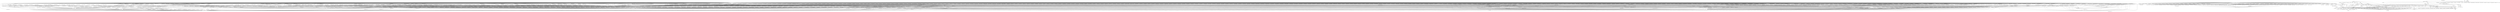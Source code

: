 digraph depends {
    node [shape=plaintext]
"alsa-utils-alsamixer" -> "libasound2"
"alsa-utils-alsamixer" -> "libformw5"
"alsa-utils-alsamixer" -> "libmenuw5"
"alsa-utils-alsamixer" -> "libncursesw5"
"alsa-utils-alsamixer" -> "libpanelw5"
"alsa-utils-alsamixer" -> "libtinfo5"
"angstrom-feed-configs" -> "opkg" [style=dotted]
"angstrom-packagegroup-boot" -> "angstrom-version"
"angstrom-packagegroup-boot" -> "packagegroup-boot"
"avahi-daemon" -> "base-files"
"avahi-daemon" -> "base-passwd"
"avahi-daemon" -> "libavahi-common3"
"avahi-daemon" -> "libavahi-core7"
"avahi-daemon" -> "libcap2"
"avahi-daemon" -> "libdaemon0"
"avahi-daemon" -> "libdbus-1-3"
"avahi-daemon" -> "libexpat1"
"avahi-daemon" -> "libnss-mdns" [style=dotted]
"avahi-daemon" -> "shadow"
"avahi-utils" -> "libavahi-client3"
"avahi-utils" -> "libavahi-common3"
"bluez5" -> "libdbus-1-3"
"bluez5" -> "libglib-2.0-0"
"bluez5" -> "libreadline7"
"bluez5" -> "libudev1"
"busybox" -> "busybox-syslog" [style=dotted]
"busybox" -> "busybox-udhcpc" [style=dotted]
"ca-certificates" -> "openssl"
"cpufreq-tweaks" -> "cpufrequtils"
"dbus-1" -> "base-files"
"dbus-1" -> "base-passwd"
"dbus-1" -> "libdbus-1-3"
"dbus-1" -> "libexpat1"
"dbus-1" -> "libsystemd0"
"dbus-1" -> "libx11-6"
"dbus-1" -> "shadow"
"e2fsprogs-e2fsck" -> "libblkid1"
"e2fsprogs-e2fsck" -> "libcom-err2"
"e2fsprogs-e2fsck" -> "libe2p2"
"e2fsprogs-e2fsck" -> "libext2fs2"
"e2fsprogs-e2fsck" -> "libuuid1"
"fixmac" -> "ranpwd"
"htop" -> "libncursesw5"
"htop" -> "libtinfo5"
"htop" -> "ncurses-terminfo"
"iptables" -> "kernel-module-iptable-filter" [style=dotted]
"iptables" -> "kernel-module-iptable-nat" [style=dotted]
"iptables" -> "kernel-module-ip-tables" [style=dotted]
"iptables" -> "kernel-module-ipt-masquerade" [style=dotted]
"iptables" -> "kernel-module-nf-conntrack-ipv4" [style=dotted]
"iptables" -> "kernel-module-nf-conntrack" [style=dotted]
"iptables" -> "kernel-module-nf-defrag-ipv4" [style=dotted]
"iptables" -> "kernel-module-nf-nat" [style=dotted]
"iptables" -> "kernel-module-x-tables" [style=dotted]
"iw" -> "libnl-3-200"
"iw" -> "libnl-genl-3-200"
"kernel-module-adm8211-4.16.1" -> "kernel-module-cfg80211-4.16.1"
"kernel-module-adm8211-4.16.1" -> "kernel-module-eeprom-93cx6-4.16.1"
"kernel-module-adm8211-4.16.1" -> "kernel-module-mac80211-4.16.1"
"kernel-module-adv7170-4.16.1" -> "kernel-module-v4l2-common-4.16.1"
"kernel-module-adv7170-4.16.1" -> "kernel-module-videodev-4.16.1"
"kernel-module-adv7175-4.16.1" -> "kernel-module-v4l2-common-4.16.1"
"kernel-module-adv7175-4.16.1" -> "kernel-module-videodev-4.16.1"
"kernel-module-af9013-4.16.1" -> "kernel-module-firmware-class-4.16.1"
"kernel-module-af9033-4.16.1" -> "kernel-module-dvb-core-4.16.1"
"kernel-module-af9033-4.16.1" -> "kernel-module-regmap-i2c-4.16.1"
"kernel-module-airo-4.16.1" -> "kernel-module-cfg80211-4.16.1"
"kernel-module-altera-ci-4.16.1" -> "kernel-module-dvb-core-4.16.1"
"kernel-module-amd-rng-4.16.1" -> "kernel-module-rng-core-4.16.1"
"kernel-module-ar5523-4.16.1" -> "kernel-module-cfg80211-4.16.1"
"kernel-module-ar5523-4.16.1" -> "kernel-module-firmware-class-4.16.1"
"kernel-module-ar5523-4.16.1" -> "kernel-module-mac80211-4.16.1"
"kernel-module-arptable-filter-4.16.1" -> "kernel-module-arp-tables-4.16.1"
"kernel-module-arptable-filter-4.16.1" -> "kernel-module-x-tables-4.16.1"
"kernel-module-arp-tables-4.16.1" -> "kernel-module-x-tables-4.16.1"
"kernel-module-arpt-mangle-4.16.1" -> "kernel-module-x-tables-4.16.1"
"kernel-module-at76c50x-usb-4.16.1" -> "kernel-module-cfg80211-4.16.1"
"kernel-module-at76c50x-usb-4.16.1" -> "kernel-module-firmware-class-4.16.1"
"kernel-module-at76c50x-usb-4.16.1" -> "kernel-module-mac80211-4.16.1"
"kernel-module-ath-4.16.1" -> "kernel-module-cfg80211-4.16.1"
"kernel-module-ath5k-4.16.1" -> "kernel-module-ath-4.16.1"
"kernel-module-ath5k-4.16.1" -> "kernel-module-cfg80211-4.16.1"
"kernel-module-ath5k-4.16.1" -> "kernel-module-mac80211-4.16.1"
"kernel-module-ath6kl-core-4.16.1" -> "kernel-module-cfg80211-4.16.1"
"kernel-module-ath6kl-core-4.16.1" -> "kernel-module-firmware-class-4.16.1"
"kernel-module-ath6kl-sdio-4.16.1" -> "kernel-module-ath6kl-core-4.16.1"
"kernel-module-ath6kl-usb-4.16.1" -> "kernel-module-ath6kl-core-4.16.1"
"kernel-module-ath9k-4.16.1" -> "kernel-module-ath-4.16.1"
"kernel-module-ath9k-4.16.1" -> "kernel-module-ath9k-common-4.16.1"
"kernel-module-ath9k-4.16.1" -> "kernel-module-ath9k-hw-4.16.1"
"kernel-module-ath9k-4.16.1" -> "kernel-module-cfg80211-4.16.1"
"kernel-module-ath9k-4.16.1" -> "kernel-module-firmware-class-4.16.1"
"kernel-module-ath9k-4.16.1" -> "kernel-module-mac80211-4.16.1"
"kernel-module-ath9k-common-4.16.1" -> "kernel-module-ath-4.16.1"
"kernel-module-ath9k-common-4.16.1" -> "kernel-module-ath9k-hw-4.16.1"
"kernel-module-ath9k-common-4.16.1" -> "kernel-module-cfg80211-4.16.1"
"kernel-module-ath9k-htc-4.16.1" -> "kernel-module-ath-4.16.1"
"kernel-module-ath9k-htc-4.16.1" -> "kernel-module-ath9k-common-4.16.1"
"kernel-module-ath9k-htc-4.16.1" -> "kernel-module-ath9k-hw-4.16.1"
"kernel-module-ath9k-htc-4.16.1" -> "kernel-module-cfg80211-4.16.1"
"kernel-module-ath9k-htc-4.16.1" -> "kernel-module-firmware-class-4.16.1"
"kernel-module-ath9k-htc-4.16.1" -> "kernel-module-mac80211-4.16.1"
"kernel-module-ath9k-hw-4.16.1" -> "kernel-module-ath-4.16.1"
"kernel-module-atmel-4.16.1" -> "kernel-module-cfg80211-4.16.1"
"kernel-module-atmel-4.16.1" -> "kernel-module-firmware-class-4.16.1"
"kernel-module-atmel-pci-4.16.1" -> "kernel-module-atmel-4.16.1"
"kernel-module-au0828-4.16.1" -> "kernel-module-dvb-core-4.16.1"
"kernel-module-au0828-4.16.1" -> "kernel-module-media-4.16.1"
"kernel-module-au0828-4.16.1" -> "kernel-module-tveeprom-4.16.1"
"kernel-module-au0828-4.16.1" -> "kernel-module-v4l2-common-4.16.1"
"kernel-module-au0828-4.16.1" -> "kernel-module-videobuf2-common-4.16.1"
"kernel-module-au0828-4.16.1" -> "kernel-module-videobuf2-v4l2-4.16.1"
"kernel-module-au0828-4.16.1" -> "kernel-module-videobuf2-vmalloc-4.16.1"
"kernel-module-au0828-4.16.1" -> "kernel-module-videodev-4.16.1"
"kernel-module-au8522-decoder-4.16.1" -> "kernel-module-au8522-common-4.16.1"
"kernel-module-au8522-decoder-4.16.1" -> "kernel-module-media-4.16.1"
"kernel-module-au8522-decoder-4.16.1" -> "kernel-module-v4l2-common-4.16.1"
"kernel-module-au8522-decoder-4.16.1" -> "kernel-module-videodev-4.16.1"
"kernel-module-au8522-dig-4.16.1" -> "kernel-module-au8522-common-4.16.1"
"kernel-module-b2c2-flexcop-4.16.1" -> "kernel-module-cx24113-4.16.1"
"kernel-module-b2c2-flexcop-4.16.1" -> "kernel-module-cx24123-4.16.1"
"kernel-module-b2c2-flexcop-4.16.1" -> "kernel-module-dvb-core-4.16.1"
"kernel-module-b2c2-flexcop-4.16.1" -> "kernel-module-firmware-class-4.16.1"
"kernel-module-b2c2-flexcop-4.16.1" -> "kernel-module-s5h1420-4.16.1"
"kernel-module-b2c2-flexcop-pci-4.16.1" -> "kernel-module-b2c2-flexcop-4.16.1"
"kernel-module-b2c2-flexcop-usb-4.16.1" -> "kernel-module-b2c2-flexcop-4.16.1"
"kernel-module-b43-4.16.1" -> "kernel-module-bcma-4.16.1"
"kernel-module-b43-4.16.1" -> "kernel-module-cfg80211-4.16.1"
"kernel-module-b43-4.16.1" -> "kernel-module-firmware-class-4.16.1"
"kernel-module-b43-4.16.1" -> "kernel-module-mac80211-4.16.1"
"kernel-module-b43-4.16.1" -> "kernel-module-rng-core-4.16.1"
"kernel-module-b43-4.16.1" -> "kernel-module-ssb-4.16.1"
"kernel-module-bcm3510-4.16.1" -> "kernel-module-firmware-class-4.16.1"
"kernel-module-blowfish-generic-4.16.1" -> "kernel-module-blowfish-common-4.16.1"
"kernel-module-brcmfmac-4.16.1" -> "kernel-module-brcmutil-4.16.1"
"kernel-module-brcmfmac-4.16.1" -> "kernel-module-cfg80211-4.16.1"
"kernel-module-brcmfmac-4.16.1" -> "kernel-module-firmware-class-4.16.1"
"kernel-module-bridge-4.16.1" -> "kernel-module-llc-4.16.1"
"kernel-module-bridge-4.16.1" -> "kernel-module-stp-4.16.1"
"kernel-module-br-netfilter-4.16.1" -> "kernel-module-bridge-4.16.1"
"kernel-module-bsd-comp-4.16.1" -> "kernel-module-ppp-generic-4.16.1"
"kernel-module-bt819-4.16.1" -> "kernel-module-v4l2-common-4.16.1"
"kernel-module-bt819-4.16.1" -> "kernel-module-videodev-4.16.1"
"kernel-module-bt856-4.16.1" -> "kernel-module-v4l2-common-4.16.1"
"kernel-module-bt856-4.16.1" -> "kernel-module-videodev-4.16.1"
"kernel-module-bt866-4.16.1" -> "kernel-module-v4l2-common-4.16.1"
"kernel-module-bt866-4.16.1" -> "kernel-module-videodev-4.16.1"
"kernel-module-bt878-4.16.1" -> "kernel-module-bttv-4.16.1"
"kernel-module-btcoexist-4.16.1" -> "kernel-module-rtlwifi-4.16.1"
"kernel-module-bttv-4.16.1" -> "kernel-module-firmware-class-4.16.1"
"kernel-module-bttv-4.16.1" -> "kernel-module-i2c-algo-bit-4.16.1"
"kernel-module-bttv-4.16.1" -> "kernel-module-rc-core-4.16.1"
"kernel-module-bttv-4.16.1" -> "kernel-module-tea575x-4.16.1"
"kernel-module-bttv-4.16.1" -> "kernel-module-tveeprom-4.16.1"
"kernel-module-bttv-4.16.1" -> "kernel-module-v4l2-common-4.16.1"
"kernel-module-bttv-4.16.1" -> "kernel-module-videobuf-core-4.16.1"
"kernel-module-bttv-4.16.1" -> "kernel-module-videobuf-dma-sg-4.16.1"
"kernel-module-bttv-4.16.1" -> "kernel-module-videodev-4.16.1"
"kernel-module-budget-4.16.1" -> "kernel-module-budget-core-4.16.1"
"kernel-module-budget-4.16.1" -> "kernel-module-dvb-core-4.16.1"
"kernel-module-budget-4.16.1" -> "kernel-module-firmware-class-4.16.1"
"kernel-module-budget-4.16.1" -> "kernel-module-saa7146-4.16.1"
"kernel-module-budget-av-4.16.1" -> "kernel-module-budget-core-4.16.1"
"kernel-module-budget-av-4.16.1" -> "kernel-module-dvb-core-4.16.1"
"kernel-module-budget-av-4.16.1" -> "kernel-module-firmware-class-4.16.1"
"kernel-module-budget-av-4.16.1" -> "kernel-module-saa7146-4.16.1"
"kernel-module-budget-av-4.16.1" -> "kernel-module-saa7146-vv-4.16.1"
"kernel-module-budget-ci-4.16.1" -> "kernel-module-budget-core-4.16.1"
"kernel-module-budget-ci-4.16.1" -> "kernel-module-dvb-core-4.16.1"
"kernel-module-budget-ci-4.16.1" -> "kernel-module-firmware-class-4.16.1"
"kernel-module-budget-ci-4.16.1" -> "kernel-module-rc-core-4.16.1"
"kernel-module-budget-ci-4.16.1" -> "kernel-module-saa7146-4.16.1"
"kernel-module-budget-core-4.16.1" -> "kernel-module-dvb-core-4.16.1"
"kernel-module-budget-core-4.16.1" -> "kernel-module-saa7146-4.16.1"
"kernel-module-budget-core-4.16.1" -> "kernel-module-ttpci-eeprom-4.16.1"
"kernel-module-budget-patch-4.16.1" -> "kernel-module-budget-core-4.16.1"
"kernel-module-budget-patch-4.16.1" -> "kernel-module-dvb-core-4.16.1"
"kernel-module-budget-patch-4.16.1" -> "kernel-module-saa7146-4.16.1"
"kernel-module-can-bcm-4.16.1" -> "kernel-module-can-4.16.1"
"kernel-module-can-gw-4.16.1" -> "kernel-module-can-4.16.1"
"kernel-module-can-raw-4.16.1" -> "kernel-module-can-4.16.1"
"kernel-module-carl9170-4.16.1" -> "kernel-module-ath-4.16.1"
"kernel-module-carl9170-4.16.1" -> "kernel-module-cfg80211-4.16.1"
"kernel-module-carl9170-4.16.1" -> "kernel-module-firmware-class-4.16.1"
"kernel-module-carl9170-4.16.1" -> "kernel-module-mac80211-4.16.1"
"kernel-module-cast5-generic-4.16.1" -> "kernel-module-cast-common-4.16.1"
"kernel-module-cast6-generic-4.16.1" -> "kernel-module-cast-common-4.16.1"
"kernel-module-cfg80211-4.16.1" -> "kernel-module-firmware-class-4.16.1"
"kernel-module-cpia2-4.16.1" -> "kernel-module-firmware-class-4.16.1"
"kernel-module-cpia2-4.16.1" -> "kernel-module-v4l2-common-4.16.1"
"kernel-module-cpia2-4.16.1" -> "kernel-module-videodev-4.16.1"
"kernel-module-cs3308-4.16.1" -> "kernel-module-v4l2-common-4.16.1"
"kernel-module-cs3308-4.16.1" -> "kernel-module-videodev-4.16.1"
"kernel-module-cs5345-4.16.1" -> "kernel-module-v4l2-common-4.16.1"
"kernel-module-cs5345-4.16.1" -> "kernel-module-videodev-4.16.1"
"kernel-module-cs53l32a-4.16.1" -> "kernel-module-v4l2-common-4.16.1"
"kernel-module-cs53l32a-4.16.1" -> "kernel-module-videodev-4.16.1"
"kernel-module-cx18-4.16.1" -> "kernel-module-cx2341x-4.16.1"
"kernel-module-cx18-4.16.1" -> "kernel-module-dvb-core-4.16.1"
"kernel-module-cx18-4.16.1" -> "kernel-module-firmware-class-4.16.1"
"kernel-module-cx18-4.16.1" -> "kernel-module-i2c-algo-bit-4.16.1"
"kernel-module-cx18-4.16.1" -> "kernel-module-tveeprom-4.16.1"
"kernel-module-cx18-4.16.1" -> "kernel-module-v4l2-common-4.16.1"
"kernel-module-cx18-4.16.1" -> "kernel-module-videobuf-core-4.16.1"
"kernel-module-cx18-4.16.1" -> "kernel-module-videobuf-vmalloc-4.16.1"
"kernel-module-cx18-4.16.1" -> "kernel-module-videodev-4.16.1"
"kernel-module-cx18-alsa-4.16.1" -> "kernel-module-cx18-4.16.1"
"kernel-module-cx18-alsa-4.16.1" -> "kernel-module-snd-4.16.1"
"kernel-module-cx18-alsa-4.16.1" -> "kernel-module-snd-pcm-4.16.1"
"kernel-module-cx231xx-4.16.1" -> "kernel-module-cx2341x-4.16.1"
"kernel-module-cx231xx-4.16.1" -> "kernel-module-firmware-class-4.16.1"
"kernel-module-cx231xx-4.16.1" -> "kernel-module-i2c-mux-4.16.1"
"kernel-module-cx231xx-4.16.1" -> "kernel-module-media-4.16.1"
"kernel-module-cx231xx-4.16.1" -> "kernel-module-rc-core-4.16.1"
"kernel-module-cx231xx-4.16.1" -> "kernel-module-tveeprom-4.16.1"
"kernel-module-cx231xx-4.16.1" -> "kernel-module-v4l2-common-4.16.1"
"kernel-module-cx231xx-4.16.1" -> "kernel-module-videobuf-core-4.16.1"
"kernel-module-cx231xx-4.16.1" -> "kernel-module-videobuf-vmalloc-4.16.1"
"kernel-module-cx231xx-4.16.1" -> "kernel-module-videodev-4.16.1"
"kernel-module-cx231xx-alsa-4.16.1" -> "kernel-module-cx231xx-4.16.1"
"kernel-module-cx231xx-alsa-4.16.1" -> "kernel-module-snd-4.16.1"
"kernel-module-cx231xx-alsa-4.16.1" -> "kernel-module-snd-pcm-4.16.1"
"kernel-module-cx231xx-dvb-4.16.1" -> "kernel-module-cx231xx-4.16.1"
"kernel-module-cx231xx-dvb-4.16.1" -> "kernel-module-dvb-core-4.16.1"
"kernel-module-cx2341x-4.16.1" -> "kernel-module-v4l2-common-4.16.1"
"kernel-module-cx2341x-4.16.1" -> "kernel-module-videodev-4.16.1"
"kernel-module-cx23885-4.16.1" -> "kernel-module-altera-ci-4.16.1"
"kernel-module-cx23885-4.16.1" -> "kernel-module-altera-stapl-4.16.1"
"kernel-module-cx23885-4.16.1" -> "kernel-module-cx2341x-4.16.1"
"kernel-module-cx23885-4.16.1" -> "kernel-module-dvb-core-4.16.1"
"kernel-module-cx23885-4.16.1" -> "kernel-module-firmware-class-4.16.1"
"kernel-module-cx23885-4.16.1" -> "kernel-module-m88ds3103-4.16.1"
"kernel-module-cx23885-4.16.1" -> "kernel-module-rc-core-4.16.1"
"kernel-module-cx23885-4.16.1" -> "kernel-module-snd-4.16.1"
"kernel-module-cx23885-4.16.1" -> "kernel-module-snd-pcm-4.16.1"
"kernel-module-cx23885-4.16.1" -> "kernel-module-tda18271-4.16.1"
"kernel-module-cx23885-4.16.1" -> "kernel-module-tveeprom-4.16.1"
"kernel-module-cx23885-4.16.1" -> "kernel-module-v4l2-common-4.16.1"
"kernel-module-cx23885-4.16.1" -> "kernel-module-videobuf2-common-4.16.1"
"kernel-module-cx23885-4.16.1" -> "kernel-module-videobuf2-dma-sg-4.16.1"
"kernel-module-cx23885-4.16.1" -> "kernel-module-videobuf2-dvb-4.16.1"
"kernel-module-cx23885-4.16.1" -> "kernel-module-videobuf2-v4l2-4.16.1"
"kernel-module-cx23885-4.16.1" -> "kernel-module-videodev-4.16.1"
"kernel-module-cx24116-4.16.1" -> "kernel-module-firmware-class-4.16.1"
"kernel-module-cx24117-4.16.1" -> "kernel-module-firmware-class-4.16.1"
"kernel-module-cx24120-4.16.1" -> "kernel-module-firmware-class-4.16.1"
"kernel-module-cx25821-4.16.1" -> "kernel-module-videobuf2-common-4.16.1"
"kernel-module-cx25821-4.16.1" -> "kernel-module-videobuf2-dma-sg-4.16.1"
"kernel-module-cx25821-4.16.1" -> "kernel-module-videobuf2-v4l2-4.16.1"
"kernel-module-cx25821-4.16.1" -> "kernel-module-videodev-4.16.1"
"kernel-module-cx25821-alsa-4.16.1" -> "kernel-module-cx25821-4.16.1"
"kernel-module-cx25821-alsa-4.16.1" -> "kernel-module-snd-4.16.1"
"kernel-module-cx25821-alsa-4.16.1" -> "kernel-module-snd-pcm-4.16.1"
"kernel-module-cx25840-4.16.1" -> "kernel-module-firmware-class-4.16.1"
"kernel-module-cx25840-4.16.1" -> "kernel-module-media-4.16.1"
"kernel-module-cx25840-4.16.1" -> "kernel-module-v4l2-common-4.16.1"
"kernel-module-cx25840-4.16.1" -> "kernel-module-videodev-4.16.1"
"kernel-module-cx8800-4.16.1" -> "kernel-module-cx88xx-4.16.1"
"kernel-module-cx8800-4.16.1" -> "kernel-module-v4l2-common-4.16.1"
"kernel-module-cx8800-4.16.1" -> "kernel-module-videobuf2-common-4.16.1"
"kernel-module-cx8800-4.16.1" -> "kernel-module-videobuf2-dma-sg-4.16.1"
"kernel-module-cx8800-4.16.1" -> "kernel-module-videobuf2-v4l2-4.16.1"
"kernel-module-cx8800-4.16.1" -> "kernel-module-videodev-4.16.1"
"kernel-module-cx8802-4.16.1" -> "kernel-module-cx88xx-4.16.1"
"kernel-module-cx8802-4.16.1" -> "kernel-module-videobuf2-common-4.16.1"
"kernel-module-cx88-alsa-4.16.1" -> "kernel-module-cx88xx-4.16.1"
"kernel-module-cx88-alsa-4.16.1" -> "kernel-module-snd-4.16.1"
"kernel-module-cx88-alsa-4.16.1" -> "kernel-module-snd-pcm-4.16.1"
"kernel-module-cx88-alsa-4.16.1" -> "kernel-module-videodev-4.16.1"
"kernel-module-cx88-blackbird-4.16.1" -> "kernel-module-cx2341x-4.16.1"
"kernel-module-cx88-blackbird-4.16.1" -> "kernel-module-cx8800-4.16.1"
"kernel-module-cx88-blackbird-4.16.1" -> "kernel-module-cx8802-4.16.1"
"kernel-module-cx88-blackbird-4.16.1" -> "kernel-module-cx88xx-4.16.1"
"kernel-module-cx88-blackbird-4.16.1" -> "kernel-module-firmware-class-4.16.1"
"kernel-module-cx88-blackbird-4.16.1" -> "kernel-module-v4l2-common-4.16.1"
"kernel-module-cx88-blackbird-4.16.1" -> "kernel-module-videobuf2-common-4.16.1"
"kernel-module-cx88-blackbird-4.16.1" -> "kernel-module-videobuf2-dma-sg-4.16.1"
"kernel-module-cx88-blackbird-4.16.1" -> "kernel-module-videobuf2-v4l2-4.16.1"
"kernel-module-cx88-blackbird-4.16.1" -> "kernel-module-videodev-4.16.1"
"kernel-module-cx88-dvb-4.16.1" -> "kernel-module-cx8802-4.16.1"
"kernel-module-cx88-dvb-4.16.1" -> "kernel-module-cx88-vp3054-i2c-4.16.1"
"kernel-module-cx88-dvb-4.16.1" -> "kernel-module-cx88xx-4.16.1"
"kernel-module-cx88-dvb-4.16.1" -> "kernel-module-dvb-core-4.16.1"
"kernel-module-cx88-dvb-4.16.1" -> "kernel-module-videobuf2-common-4.16.1"
"kernel-module-cx88-dvb-4.16.1" -> "kernel-module-videobuf2-dma-sg-4.16.1"
"kernel-module-cx88-dvb-4.16.1" -> "kernel-module-videobuf2-dvb-4.16.1"
"kernel-module-cx88-dvb-4.16.1" -> "kernel-module-videobuf2-v4l2-4.16.1"
"kernel-module-cx88-vp3054-i2c-4.16.1" -> "kernel-module-i2c-algo-bit-4.16.1"
"kernel-module-cx88xx-4.16.1" -> "kernel-module-i2c-algo-bit-4.16.1"
"kernel-module-cx88xx-4.16.1" -> "kernel-module-rc-core-4.16.1"
"kernel-module-cx88xx-4.16.1" -> "kernel-module-tveeprom-4.16.1"
"kernel-module-cx88xx-4.16.1" -> "kernel-module-v4l2-common-4.16.1"
"kernel-module-cx88xx-4.16.1" -> "kernel-module-videobuf2-common-4.16.1"
"kernel-module-cx88xx-4.16.1" -> "kernel-module-videodev-4.16.1"
"kernel-module-cxd2820r-4.16.1" -> "kernel-module-dvb-core-4.16.1"
"kernel-module-cxd2820r-4.16.1" -> "kernel-module-regmap-i2c-4.16.1"
"kernel-module-cxd2841er-4.16.1" -> "kernel-module-dvb-core-4.16.1"
"kernel-module-ddbridge-4.16.1" -> "kernel-module-dvb-core-4.16.1"
"kernel-module-dib3000mc-4.16.1" -> "kernel-module-dibx000-common-4.16.1"
"kernel-module-dib7000m-4.16.1" -> "kernel-module-dibx000-common-4.16.1"
"kernel-module-dib7000p-4.16.1" -> "kernel-module-dibx000-common-4.16.1"
"kernel-module-dib7000p-4.16.1" -> "kernel-module-dvb-core-4.16.1"
"kernel-module-dib8000-4.16.1" -> "kernel-module-dibx000-common-4.16.1"
"kernel-module-dib8000-4.16.1" -> "kernel-module-dvb-core-4.16.1"
"kernel-module-dm1105-4.16.1" -> "kernel-module-dvb-core-4.16.1"
"kernel-module-dm1105-4.16.1" -> "kernel-module-i2c-algo-bit-4.16.1"
"kernel-module-dm1105-4.16.1" -> "kernel-module-rc-core-4.16.1"
"kernel-module-drx39xyj-4.16.1" -> "kernel-module-firmware-class-4.16.1"
"kernel-module-drxd-4.16.1" -> "kernel-module-firmware-class-4.16.1"
"kernel-module-drxk-4.16.1" -> "kernel-module-dvb-core-4.16.1"
"kernel-module-drxk-4.16.1" -> "kernel-module-firmware-class-4.16.1"
"kernel-module-ds3000-4.16.1" -> "kernel-module-firmware-class-4.16.1"
"kernel-module-dsbr100-4.16.1" -> "kernel-module-videodev-4.16.1"
"kernel-module-dst-4.16.1" -> "kernel-module-bt878-4.16.1"
"kernel-module-dst-4.16.1" -> "kernel-module-dvb-core-4.16.1"
"kernel-module-dst-ca-4.16.1" -> "kernel-module-dst-4.16.1"
"kernel-module-dst-ca-4.16.1" -> "kernel-module-dvb-core-4.16.1"
"kernel-module-dvb-bt8xx-4.16.1" -> "kernel-module-bt878-4.16.1"
"kernel-module-dvb-bt8xx-4.16.1" -> "kernel-module-bttv-4.16.1"
"kernel-module-dvb-bt8xx-4.16.1" -> "kernel-module-dvb-core-4.16.1"
"kernel-module-dvb-bt8xx-4.16.1" -> "kernel-module-firmware-class-4.16.1"
"kernel-module-dvb-ttpci-4.16.1" -> "kernel-module-dvb-core-4.16.1"
"kernel-module-dvb-ttpci-4.16.1" -> "kernel-module-firmware-class-4.16.1"
"kernel-module-dvb-ttpci-4.16.1" -> "kernel-module-saa7146-4.16.1"
"kernel-module-dvb-ttpci-4.16.1" -> "kernel-module-saa7146-vv-4.16.1"
"kernel-module-dvb-ttpci-4.16.1" -> "kernel-module-ttpci-eeprom-4.16.1"
"kernel-module-dvb-ttusb-budget-4.16.1" -> "kernel-module-dvb-core-4.16.1"
"kernel-module-dvb-ttusb-budget-4.16.1" -> "kernel-module-firmware-class-4.16.1"
"kernel-module-dvb-usb-4.16.1" -> "kernel-module-dvb-core-4.16.1"
"kernel-module-dvb-usb-4.16.1" -> "kernel-module-firmware-class-4.16.1"
"kernel-module-dvb-usb-4.16.1" -> "kernel-module-rc-core-4.16.1"
"kernel-module-dvb-usb-a800-4.16.1" -> "kernel-module-dvb-usb-4.16.1"
"kernel-module-dvb-usb-a800-4.16.1" -> "kernel-module-dvb-usb-dibusb-common-4.16.1"
"kernel-module-dvb-usb-a800-4.16.1" -> "kernel-module-dvb-usb-dibusb-mc-common-4.16.1"
"kernel-module-dvb-usb-a800-4.16.1" -> "kernel-module-rc-core-4.16.1"
"kernel-module-dvb-usb-af9005-4.16.1" -> "kernel-module-dvb-usb-4.16.1"
"kernel-module-dvb-usb-af9015-4.16.1" -> "kernel-module-dvb-usb-v2-4.16.1"
"kernel-module-dvb-usb-af9015-4.16.1" -> "kernel-module-rc-core-4.16.1"
"kernel-module-dvb-usb-af9035-4.16.1" -> "kernel-module-dvb-usb-v2-4.16.1"
"kernel-module-dvb-usb-af9035-4.16.1" -> "kernel-module-rc-core-4.16.1"
"kernel-module-dvb-usb-anysee-4.16.1" -> "kernel-module-dvb-core-4.16.1"
"kernel-module-dvb-usb-anysee-4.16.1" -> "kernel-module-dvb-usb-v2-4.16.1"
"kernel-module-dvb-usb-anysee-4.16.1" -> "kernel-module-rc-core-4.16.1"
"kernel-module-dvb-usb-au6610-4.16.1" -> "kernel-module-dvb-usb-v2-4.16.1"
"kernel-module-dvb-usb-az6007-4.16.1" -> "kernel-module-cypress-firmware-4.16.1"
"kernel-module-dvb-usb-az6007-4.16.1" -> "kernel-module-dvb-core-4.16.1"
"kernel-module-dvb-usb-az6007-4.16.1" -> "kernel-module-dvb-usb-v2-4.16.1"
"kernel-module-dvb-usb-az6007-4.16.1" -> "kernel-module-rc-core-4.16.1"
"kernel-module-dvb-usb-az6027-4.16.1" -> "kernel-module-dvb-core-4.16.1"
"kernel-module-dvb-usb-az6027-4.16.1" -> "kernel-module-dvb-usb-4.16.1"
"kernel-module-dvb-usb-az6027-4.16.1" -> "kernel-module-stb0899-4.16.1"
"kernel-module-dvb-usb-az6027-4.16.1" -> "kernel-module-stb6100-4.16.1"
"kernel-module-dvb-usb-ce6230-4.16.1" -> "kernel-module-dvb-usb-v2-4.16.1"
"kernel-module-dvb-usb-cinergyt2-4.16.1" -> "kernel-module-dvb-usb-4.16.1"
"kernel-module-dvb-usb-cxusb-4.16.1" -> "kernel-module-dib0070-4.16.1"
"kernel-module-dvb-usb-cxusb-4.16.1" -> "kernel-module-dvb-usb-4.16.1"
"kernel-module-dvb-usb-cxusb-4.16.1" -> "kernel-module-rc-core-4.16.1"
"kernel-module-dvb-usb-dib0700-4.16.1" -> "kernel-module-dib0070-4.16.1"
"kernel-module-dvb-usb-dib0700-4.16.1" -> "kernel-module-dib0090-4.16.1"
"kernel-module-dvb-usb-dib0700-4.16.1" -> "kernel-module-dib3000mc-4.16.1"
"kernel-module-dvb-usb-dib0700-4.16.1" -> "kernel-module-dib7000m-4.16.1"
"kernel-module-dvb-usb-dib0700-4.16.1" -> "kernel-module-dibx000-common-4.16.1"
"kernel-module-dvb-usb-dib0700-4.16.1" -> "kernel-module-dvb-usb-4.16.1"
"kernel-module-dvb-usb-dib0700-4.16.1" -> "kernel-module-firmware-class-4.16.1"
"kernel-module-dvb-usb-dib0700-4.16.1" -> "kernel-module-rc-core-4.16.1"
"kernel-module-dvb-usb-dibusb-common-4.16.1" -> "kernel-module-dvb-usb-4.16.1"
"kernel-module-dvb-usb-dibusb-mb-4.16.1" -> "kernel-module-dvb-usb-4.16.1"
"kernel-module-dvb-usb-dibusb-mb-4.16.1" -> "kernel-module-dvb-usb-dibusb-common-4.16.1"
"kernel-module-dvb-usb-dibusb-mc-4.16.1" -> "kernel-module-dvb-usb-4.16.1"
"kernel-module-dvb-usb-dibusb-mc-4.16.1" -> "kernel-module-dvb-usb-dibusb-common-4.16.1"
"kernel-module-dvb-usb-dibusb-mc-4.16.1" -> "kernel-module-dvb-usb-dibusb-mc-common-4.16.1"
"kernel-module-dvb-usb-dibusb-mc-common-4.16.1" -> "kernel-module-dib3000mc-4.16.1"
"kernel-module-dvb-usb-dibusb-mc-common-4.16.1" -> "kernel-module-dvb-usb-dibusb-common-4.16.1"
"kernel-module-dvb-usb-digitv-4.16.1" -> "kernel-module-dvb-usb-4.16.1"
"kernel-module-dvb-usb-dtt200u-4.16.1" -> "kernel-module-dvb-usb-4.16.1"
"kernel-module-dvb-usb-dtt200u-4.16.1" -> "kernel-module-rc-core-4.16.1"
"kernel-module-dvb-usb-dtv5100-4.16.1" -> "kernel-module-dvb-usb-4.16.1"
"kernel-module-dvb-usb-dw2102-4.16.1" -> "kernel-module-dvb-core-4.16.1"
"kernel-module-dvb-usb-dw2102-4.16.1" -> "kernel-module-dvb-usb-4.16.1"
"kernel-module-dvb-usb-dw2102-4.16.1" -> "kernel-module-firmware-class-4.16.1"
"kernel-module-dvb-usb-dw2102-4.16.1" -> "kernel-module-rc-core-4.16.1"
"kernel-module-dvb-usb-ec168-4.16.1" -> "kernel-module-dvb-usb-v2-4.16.1"
"kernel-module-dvb-usb-friio-4.16.1" -> "kernel-module-dvb-usb-4.16.1"
"kernel-module-dvb-usb-gl861-4.16.1" -> "kernel-module-dvb-usb-v2-4.16.1"
"kernel-module-dvb-usb-gp8psk-4.16.1" -> "kernel-module-dvb-usb-4.16.1"
"kernel-module-dvb-usb-gp8psk-4.16.1" -> "kernel-module-firmware-class-4.16.1"
"kernel-module-dvb-usb-lmedm04-4.16.1" -> "kernel-module-dvb-core-4.16.1"
"kernel-module-dvb-usb-lmedm04-4.16.1" -> "kernel-module-dvb-usb-v2-4.16.1"
"kernel-module-dvb-usb-lmedm04-4.16.1" -> "kernel-module-firmware-class-4.16.1"
"kernel-module-dvb-usb-lmedm04-4.16.1" -> "kernel-module-rc-core-4.16.1"
"kernel-module-dvb-usb-m920x-4.16.1" -> "kernel-module-dvb-usb-4.16.1"
"kernel-module-dvb-usb-m920x-4.16.1" -> "kernel-module-rc-core-4.16.1"
"kernel-module-dvb-usb-mxl111sf-4.16.1" -> "kernel-module-dvb-usb-v2-4.16.1"
"kernel-module-dvb-usb-mxl111sf-4.16.1" -> "kernel-module-tveeprom-4.16.1"
"kernel-module-dvb-usb-nova-t-usb2-4.16.1" -> "kernel-module-dvb-usb-4.16.1"
"kernel-module-dvb-usb-nova-t-usb2-4.16.1" -> "kernel-module-dvb-usb-dibusb-common-4.16.1"
"kernel-module-dvb-usb-nova-t-usb2-4.16.1" -> "kernel-module-dvb-usb-dibusb-mc-common-4.16.1"
"kernel-module-dvb-usb-opera-4.16.1" -> "kernel-module-dvb-usb-4.16.1"
"kernel-module-dvb-usb-opera-4.16.1" -> "kernel-module-firmware-class-4.16.1"
"kernel-module-dvb-usb-pctv452e-4.16.1" -> "kernel-module-dvb-core-4.16.1"
"kernel-module-dvb-usb-pctv452e-4.16.1" -> "kernel-module-dvb-usb-4.16.1"
"kernel-module-dvb-usb-pctv452e-4.16.1" -> "kernel-module-rc-core-4.16.1"
"kernel-module-dvb-usb-pctv452e-4.16.1" -> "kernel-module-ttpci-eeprom-4.16.1"
"kernel-module-dvb-usb-rtl28xxu-4.16.1" -> "kernel-module-dvb-usb-v2-4.16.1"
"kernel-module-dvb-usb-rtl28xxu-4.16.1" -> "kernel-module-rc-core-4.16.1"
"kernel-module-dvb-usb-technisat-usb2-4.16.1" -> "kernel-module-dvb-core-4.16.1"
"kernel-module-dvb-usb-technisat-usb2-4.16.1" -> "kernel-module-dvb-usb-4.16.1"
"kernel-module-dvb-usb-technisat-usb2-4.16.1" -> "kernel-module-rc-core-4.16.1"
"kernel-module-dvb-usb-ttusb2-4.16.1" -> "kernel-module-dvb-core-4.16.1"
"kernel-module-dvb-usb-ttusb2-4.16.1" -> "kernel-module-dvb-usb-4.16.1"
"kernel-module-dvb-usb-ttusb2-4.16.1" -> "kernel-module-rc-core-4.16.1"
"kernel-module-dvb-usb-umt-010-4.16.1" -> "kernel-module-dvb-usb-4.16.1"
"kernel-module-dvb-usb-umt-010-4.16.1" -> "kernel-module-dvb-usb-dibusb-common-4.16.1"
"kernel-module-dvb-usb-v2-4.16.1" -> "kernel-module-dvb-core-4.16.1"
"kernel-module-dvb-usb-v2-4.16.1" -> "kernel-module-firmware-class-4.16.1"
"kernel-module-dvb-usb-v2-4.16.1" -> "kernel-module-rc-core-4.16.1"
"kernel-module-dvb-usb-vp702x-4.16.1" -> "kernel-module-dvb-usb-4.16.1"
"kernel-module-dvb-usb-vp7045-4.16.1" -> "kernel-module-dvb-usb-4.16.1"
"kernel-module-dvb-usb-vp7045-4.16.1" -> "kernel-module-rc-core-4.16.1"
"kernel-module-e4000-4.16.1" -> "kernel-module-regmap-i2c-4.16.1"
"kernel-module-e4000-4.16.1" -> "kernel-module-v4l2-common-4.16.1"
"kernel-module-e4000-4.16.1" -> "kernel-module-videodev-4.16.1"
"kernel-module-earth-pt1-4.16.1" -> "kernel-module-dvb-core-4.16.1"
"kernel-module-ebt-802-3-4.16.1" -> "kernel-module-x-tables-4.16.1"
"kernel-module-ebtable-broute-4.16.1" -> "kernel-module-bridge-4.16.1"
"kernel-module-ebtable-broute-4.16.1" -> "kernel-module-ebtables-4.16.1"
"kernel-module-ebtable-filter-4.16.1" -> "kernel-module-ebtables-4.16.1"
"kernel-module-ebtable-nat-4.16.1" -> "kernel-module-ebtables-4.16.1"
"kernel-module-ebtables-4.16.1" -> "kernel-module-x-tables-4.16.1"
"kernel-module-ebt-among-4.16.1" -> "kernel-module-x-tables-4.16.1"
"kernel-module-ebt-arp-4.16.1" -> "kernel-module-x-tables-4.16.1"
"kernel-module-ebt-arpreply-4.16.1" -> "kernel-module-x-tables-4.16.1"
"kernel-module-ebt-dnat-4.16.1" -> "kernel-module-x-tables-4.16.1"
"kernel-module-ebt-ip-4.16.1" -> "kernel-module-x-tables-4.16.1"
"kernel-module-ebt-ip6-4.16.1" -> "kernel-module-x-tables-4.16.1"
"kernel-module-ebt-limit-4.16.1" -> "kernel-module-x-tables-4.16.1"
"kernel-module-ebt-log-4.16.1" -> "kernel-module-x-tables-4.16.1"
"kernel-module-ebt-mark-4.16.1" -> "kernel-module-x-tables-4.16.1"
"kernel-module-ebt-mark-m-4.16.1" -> "kernel-module-x-tables-4.16.1"
"kernel-module-ebt-nflog-4.16.1" -> "kernel-module-x-tables-4.16.1"
"kernel-module-ebt-pkttype-4.16.1" -> "kernel-module-x-tables-4.16.1"
"kernel-module-ebt-redirect-4.16.1" -> "kernel-module-x-tables-4.16.1"
"kernel-module-ebt-snat-4.16.1" -> "kernel-module-x-tables-4.16.1"
"kernel-module-ebt-stp-4.16.1" -> "kernel-module-x-tables-4.16.1"
"kernel-module-ebt-vlan-4.16.1" -> "kernel-module-x-tables-4.16.1"
"kernel-module-em28xx-4.16.1" -> "kernel-module-media-4.16.1"
"kernel-module-em28xx-4.16.1" -> "kernel-module-tveeprom-4.16.1"
"kernel-module-em28xx-4.16.1" -> "kernel-module-v4l2-common-4.16.1"
"kernel-module-em28xx-alsa-4.16.1" -> "kernel-module-em28xx-4.16.1"
"kernel-module-em28xx-alsa-4.16.1" -> "kernel-module-snd-4.16.1"
"kernel-module-em28xx-alsa-4.16.1" -> "kernel-module-snd-pcm-4.16.1"
"kernel-module-em28xx-dvb-4.16.1" -> "kernel-module-dvb-core-4.16.1"
"kernel-module-em28xx-dvb-4.16.1" -> "kernel-module-em28xx-4.16.1"
"kernel-module-em28xx-rc-4.16.1" -> "kernel-module-em28xx-4.16.1"
"kernel-module-em28xx-rc-4.16.1" -> "kernel-module-rc-core-4.16.1"
"kernel-module-fc2580-4.16.1" -> "kernel-module-regmap-i2c-4.16.1"
"kernel-module-fc2580-4.16.1" -> "kernel-module-v4l2-common-4.16.1"
"kernel-module-fc2580-4.16.1" -> "kernel-module-videodev-4.16.1"
"kernel-module-g-acm-ms-4.16.1" -> "kernel-module-libcomposite-4.16.1"
"kernel-module-g-acm-ms-4.16.1" -> "kernel-module-usb-f-mass-storage-4.16.1"
"kernel-module-gadgetfs-4.16.1" -> "kernel-module-udc-core-4.16.1"
"kernel-module-g-audio-4.16.1" -> "kernel-module-libcomposite-4.16.1"
"kernel-module-g-cdc-4.16.1" -> "kernel-module-libcomposite-4.16.1"
"kernel-module-g-cdc-4.16.1" -> "kernel-module-u-ether-4.16.1"
"kernel-module-g-dbgp-4.16.1" -> "kernel-module-libcomposite-4.16.1"
"kernel-module-g-dbgp-4.16.1" -> "kernel-module-udc-core-4.16.1"
"kernel-module-g-dbgp-4.16.1" -> "kernel-module-u-serial-4.16.1"
"kernel-module-geode-rng-4.16.1" -> "kernel-module-rng-core-4.16.1"
"kernel-module-g-ether-4.16.1" -> "kernel-module-libcomposite-4.16.1"
"kernel-module-g-ether-4.16.1" -> "kernel-module-u-ether-4.16.1"
"kernel-module-g-ether-4.16.1" -> "kernel-module-usb-f-rndis-4.16.1"
"kernel-module-g-ffs-4.16.1" -> "kernel-module-libcomposite-4.16.1"
"kernel-module-g-ffs-4.16.1" -> "kernel-module-usb-f-fs-4.16.1"
"kernel-module-ghash-generic-4.16.1" -> "kernel-module-gf128mul-4.16.1"
"kernel-module-g-hid-4.16.1" -> "kernel-module-libcomposite-4.16.1"
"kernel-module-g-mass-storage-4.16.1" -> "kernel-module-libcomposite-4.16.1"
"kernel-module-g-mass-storage-4.16.1" -> "kernel-module-usb-f-mass-storage-4.16.1"
"kernel-module-g-midi-4.16.1" -> "kernel-module-libcomposite-4.16.1"
"kernel-module-g-multi-4.16.1" -> "kernel-module-libcomposite-4.16.1"
"kernel-module-g-multi-4.16.1" -> "kernel-module-u-ether-4.16.1"
"kernel-module-g-multi-4.16.1" -> "kernel-module-usb-f-mass-storage-4.16.1"
"kernel-module-g-ncm-4.16.1" -> "kernel-module-libcomposite-4.16.1"
"kernel-module-g-ncm-4.16.1" -> "kernel-module-u-ether-4.16.1"
"kernel-module-g-printer-4.16.1" -> "kernel-module-libcomposite-4.16.1"
"kernel-module-g-printer-4.16.1" -> "kernel-module-udc-core-4.16.1"
"kernel-module-g-serial-4.16.1" -> "kernel-module-libcomposite-4.16.1"
"kernel-module-gspca-benq-4.16.1" -> "kernel-module-gspca-main-4.16.1"
"kernel-module-gspca-conex-4.16.1" -> "kernel-module-gspca-main-4.16.1"
"kernel-module-gspca-conex-4.16.1" -> "kernel-module-videodev-4.16.1"
"kernel-module-gspca-cpia1-4.16.1" -> "kernel-module-gspca-main-4.16.1"
"kernel-module-gspca-cpia1-4.16.1" -> "kernel-module-videodev-4.16.1"
"kernel-module-gspca-etoms-4.16.1" -> "kernel-module-gspca-main-4.16.1"
"kernel-module-gspca-etoms-4.16.1" -> "kernel-module-videodev-4.16.1"
"kernel-module-gspca-finepix-4.16.1" -> "kernel-module-gspca-main-4.16.1"
"kernel-module-gspca-gl860-4.16.1" -> "kernel-module-gspca-main-4.16.1"
"kernel-module-gspca-gl860-4.16.1" -> "kernel-module-videodev-4.16.1"
"kernel-module-gspca-jeilinj-4.16.1" -> "kernel-module-gspca-main-4.16.1"
"kernel-module-gspca-jeilinj-4.16.1" -> "kernel-module-videodev-4.16.1"
"kernel-module-gspca-jl2005bcd-4.16.1" -> "kernel-module-gspca-main-4.16.1"
"kernel-module-gspca-kinect-4.16.1" -> "kernel-module-gspca-main-4.16.1"
"kernel-module-gspca-konica-4.16.1" -> "kernel-module-gspca-main-4.16.1"
"kernel-module-gspca-konica-4.16.1" -> "kernel-module-videodev-4.16.1"
"kernel-module-gspca-m5602-4.16.1" -> "kernel-module-gspca-main-4.16.1"
"kernel-module-gspca-m5602-4.16.1" -> "kernel-module-videodev-4.16.1"
"kernel-module-gspca-main-4.16.1" -> "kernel-module-v4l2-common-4.16.1"
"kernel-module-gspca-main-4.16.1" -> "kernel-module-videodev-4.16.1"
"kernel-module-gspca-mars-4.16.1" -> "kernel-module-gspca-main-4.16.1"
"kernel-module-gspca-mars-4.16.1" -> "kernel-module-videodev-4.16.1"
"kernel-module-gspca-mr97310a-4.16.1" -> "kernel-module-gspca-main-4.16.1"
"kernel-module-gspca-mr97310a-4.16.1" -> "kernel-module-videodev-4.16.1"
"kernel-module-gspca-nw80x-4.16.1" -> "kernel-module-gspca-main-4.16.1"
"kernel-module-gspca-nw80x-4.16.1" -> "kernel-module-videodev-4.16.1"
"kernel-module-gspca-ov519-4.16.1" -> "kernel-module-gspca-main-4.16.1"
"kernel-module-gspca-ov519-4.16.1" -> "kernel-module-videodev-4.16.1"
"kernel-module-gspca-ov534-4.16.1" -> "kernel-module-gspca-main-4.16.1"
"kernel-module-gspca-ov534-4.16.1" -> "kernel-module-videodev-4.16.1"
"kernel-module-gspca-ov534-9-4.16.1" -> "kernel-module-gspca-main-4.16.1"
"kernel-module-gspca-ov534-9-4.16.1" -> "kernel-module-videodev-4.16.1"
"kernel-module-gspca-pac207-4.16.1" -> "kernel-module-gspca-main-4.16.1"
"kernel-module-gspca-pac207-4.16.1" -> "kernel-module-videodev-4.16.1"
"kernel-module-gspca-pac7302-4.16.1" -> "kernel-module-gspca-main-4.16.1"
"kernel-module-gspca-pac7302-4.16.1" -> "kernel-module-videodev-4.16.1"
"kernel-module-gspca-pac7311-4.16.1" -> "kernel-module-gspca-main-4.16.1"
"kernel-module-gspca-pac7311-4.16.1" -> "kernel-module-videodev-4.16.1"
"kernel-module-gspca-se401-4.16.1" -> "kernel-module-gspca-main-4.16.1"
"kernel-module-gspca-se401-4.16.1" -> "kernel-module-videodev-4.16.1"
"kernel-module-gspca-sn9c2028-4.16.1" -> "kernel-module-gspca-main-4.16.1"
"kernel-module-gspca-sn9c2028-4.16.1" -> "kernel-module-videodev-4.16.1"
"kernel-module-gspca-sn9c20x-4.16.1" -> "kernel-module-gspca-main-4.16.1"
"kernel-module-gspca-sn9c20x-4.16.1" -> "kernel-module-videodev-4.16.1"
"kernel-module-gspca-sonixb-4.16.1" -> "kernel-module-gspca-main-4.16.1"
"kernel-module-gspca-sonixb-4.16.1" -> "kernel-module-videodev-4.16.1"
"kernel-module-gspca-sonixj-4.16.1" -> "kernel-module-gspca-main-4.16.1"
"kernel-module-gspca-sonixj-4.16.1" -> "kernel-module-videodev-4.16.1"
"kernel-module-gspca-spca1528-4.16.1" -> "kernel-module-gspca-main-4.16.1"
"kernel-module-gspca-spca1528-4.16.1" -> "kernel-module-videodev-4.16.1"
"kernel-module-gspca-spca500-4.16.1" -> "kernel-module-gspca-main-4.16.1"
"kernel-module-gspca-spca500-4.16.1" -> "kernel-module-videodev-4.16.1"
"kernel-module-gspca-spca501-4.16.1" -> "kernel-module-gspca-main-4.16.1"
"kernel-module-gspca-spca501-4.16.1" -> "kernel-module-videodev-4.16.1"
"kernel-module-gspca-spca505-4.16.1" -> "kernel-module-gspca-main-4.16.1"
"kernel-module-gspca-spca505-4.16.1" -> "kernel-module-videodev-4.16.1"
"kernel-module-gspca-spca506-4.16.1" -> "kernel-module-gspca-main-4.16.1"
"kernel-module-gspca-spca506-4.16.1" -> "kernel-module-videodev-4.16.1"
"kernel-module-gspca-spca508-4.16.1" -> "kernel-module-gspca-main-4.16.1"
"kernel-module-gspca-spca508-4.16.1" -> "kernel-module-videodev-4.16.1"
"kernel-module-gspca-spca561-4.16.1" -> "kernel-module-gspca-main-4.16.1"
"kernel-module-gspca-spca561-4.16.1" -> "kernel-module-videodev-4.16.1"
"kernel-module-gspca-sq905-4.16.1" -> "kernel-module-gspca-main-4.16.1"
"kernel-module-gspca-sq905c-4.16.1" -> "kernel-module-gspca-main-4.16.1"
"kernel-module-gspca-sq930x-4.16.1" -> "kernel-module-gspca-main-4.16.1"
"kernel-module-gspca-sq930x-4.16.1" -> "kernel-module-videodev-4.16.1"
"kernel-module-gspca-stk014-4.16.1" -> "kernel-module-gspca-main-4.16.1"
"kernel-module-gspca-stk014-4.16.1" -> "kernel-module-videodev-4.16.1"
"kernel-module-gspca-stv0680-4.16.1" -> "kernel-module-gspca-main-4.16.1"
"kernel-module-gspca-stv06xx-4.16.1" -> "kernel-module-gspca-main-4.16.1"
"kernel-module-gspca-stv06xx-4.16.1" -> "kernel-module-videodev-4.16.1"
"kernel-module-gspca-sunplus-4.16.1" -> "kernel-module-gspca-main-4.16.1"
"kernel-module-gspca-sunplus-4.16.1" -> "kernel-module-videodev-4.16.1"
"kernel-module-gspca-t613-4.16.1" -> "kernel-module-gspca-main-4.16.1"
"kernel-module-gspca-t613-4.16.1" -> "kernel-module-videodev-4.16.1"
"kernel-module-gspca-topro-4.16.1" -> "kernel-module-gspca-main-4.16.1"
"kernel-module-gspca-topro-4.16.1" -> "kernel-module-videodev-4.16.1"
"kernel-module-gspca-tv8532-4.16.1" -> "kernel-module-gspca-main-4.16.1"
"kernel-module-gspca-tv8532-4.16.1" -> "kernel-module-videodev-4.16.1"
"kernel-module-gspca-vc032x-4.16.1" -> "kernel-module-gspca-main-4.16.1"
"kernel-module-gspca-vc032x-4.16.1" -> "kernel-module-videodev-4.16.1"
"kernel-module-gspca-vicam-4.16.1" -> "kernel-module-firmware-class-4.16.1"
"kernel-module-gspca-vicam-4.16.1" -> "kernel-module-gspca-main-4.16.1"
"kernel-module-gspca-vicam-4.16.1" -> "kernel-module-videodev-4.16.1"
"kernel-module-gspca-xirlink-cit-4.16.1" -> "kernel-module-gspca-main-4.16.1"
"kernel-module-gspca-xirlink-cit-4.16.1" -> "kernel-module-videodev-4.16.1"
"kernel-module-gspca-zc3xx-4.16.1" -> "kernel-module-gspca-main-4.16.1"
"kernel-module-gspca-zc3xx-4.16.1" -> "kernel-module-videodev-4.16.1"
"kernel-module-g-webcam-4.16.1" -> "kernel-module-libcomposite-4.16.1"
"kernel-module-g-webcam-4.16.1" -> "kernel-module-usb-f-uvc-4.16.1"
"kernel-module-g-zero-4.16.1" -> "kernel-module-libcomposite-4.16.1"
"kernel-module-g-zero-4.16.1" -> "kernel-module-udc-core-4.16.1"
"kernel-module-hdpvr-4.16.1" -> "kernel-module-v4l2-dv-timings-4.16.1"
"kernel-module-hdpvr-4.16.1" -> "kernel-module-videodev-4.16.1"
"kernel-module-hexium-gemini-4.16.1" -> "kernel-module-saa7146-4.16.1"
"kernel-module-hexium-gemini-4.16.1" -> "kernel-module-saa7146-vv-4.16.1"
"kernel-module-hexium-orion-4.16.1" -> "kernel-module-saa7146-4.16.1"
"kernel-module-hexium-orion-4.16.1" -> "kernel-module-saa7146-vv-4.16.1"
"kernel-module-hopper-4.16.1" -> "kernel-module-mantis-core-4.16.1"
"kernel-module-intel-rng-4.16.1" -> "kernel-module-rng-core-4.16.1"
"kernel-module-ip6table-filter-4.16.1" -> "kernel-module-ip6-tables-4.16.1"
"kernel-module-ip6table-filter-4.16.1" -> "kernel-module-x-tables-4.16.1"
"kernel-module-ip6table-mangle-4.16.1" -> "kernel-module-ip6-tables-4.16.1"
"kernel-module-ip6table-mangle-4.16.1" -> "kernel-module-x-tables-4.16.1"
"kernel-module-ip6table-raw-4.16.1" -> "kernel-module-ip6-tables-4.16.1"
"kernel-module-ip6table-raw-4.16.1" -> "kernel-module-x-tables-4.16.1"
"kernel-module-ip6-tables-4.16.1" -> "kernel-module-x-tables-4.16.1"
"kernel-module-ip6t-eui64-4.16.1" -> "kernel-module-x-tables-4.16.1"
"kernel-module-ip6t-frag-4.16.1" -> "kernel-module-x-tables-4.16.1"
"kernel-module-ip6t-hbh-4.16.1" -> "kernel-module-x-tables-4.16.1"
"kernel-module-ip6t-ipv6header-4.16.1" -> "kernel-module-x-tables-4.16.1"
"kernel-module-ip6t-rt-4.16.1" -> "kernel-module-x-tables-4.16.1"
"kernel-module-ip6-tunnel-4.16.1" -> "kernel-module-tunnel6-4.16.1"
"kernel-module-ipcomp-4.16.1" -> "kernel-module-xfrm-ipcomp-4.16.1"
"kernel-module-ipcomp6-4.16.1" -> "kernel-module-xfrm6-tunnel-4.16.1"
"kernel-module-ipcomp6-4.16.1" -> "kernel-module-xfrm-ipcomp-4.16.1"
"kernel-module-iptable-filter-4.16.1" -> "kernel-module-ip-tables-4.16.1"
"kernel-module-iptable-filter-4.16.1" -> "kernel-module-x-tables-4.16.1"
"kernel-module-iptable-mangle-4.16.1" -> "kernel-module-ip-tables-4.16.1"
"kernel-module-iptable-mangle-4.16.1" -> "kernel-module-x-tables-4.16.1"
"kernel-module-iptable-raw-4.16.1" -> "kernel-module-ip-tables-4.16.1"
"kernel-module-iptable-raw-4.16.1" -> "kernel-module-x-tables-4.16.1"
"kernel-module-ip-tables-4.16.1" -> "kernel-module-x-tables-4.16.1"
"kernel-module-ipt-ah-4.16.1" -> "kernel-module-x-tables-4.16.1"
"kernel-module-ipt-clusterip-4.16.1" -> "kernel-module-nf-conntrack-4.16.1"
"kernel-module-ipt-clusterip-4.16.1" -> "kernel-module-x-tables-4.16.1"
"kernel-module-ipt-ecn-4.16.1" -> "kernel-module-x-tables-4.16.1"
"kernel-module-ipt-reject-4.16.1" -> "kernel-module-nf-reject-ipv4-4.16.1"
"kernel-module-ipt-reject-4.16.1" -> "kernel-module-x-tables-4.16.1"
"kernel-module-ipw2100-4.16.1" -> "kernel-module-cfg80211-4.16.1"
"kernel-module-ipw2100-4.16.1" -> "kernel-module-firmware-class-4.16.1"
"kernel-module-ipw2100-4.16.1" -> "kernel-module-libipw-4.16.1"
"kernel-module-ipw2200-4.16.1" -> "kernel-module-cfg80211-4.16.1"
"kernel-module-ipw2200-4.16.1" -> "kernel-module-firmware-class-4.16.1"
"kernel-module-ipw2200-4.16.1" -> "kernel-module-libipw-4.16.1"
"kernel-module-ir-jvc-decoder-4.16.1" -> "kernel-module-rc-core-4.16.1"
"kernel-module-ir-kbd-i2c-4.16.1" -> "kernel-module-rc-core-4.16.1"
"kernel-module-ir-mce-kbd-decoder-4.16.1" -> "kernel-module-rc-core-4.16.1"
"kernel-module-ir-nec-decoder-4.16.1" -> "kernel-module-rc-core-4.16.1"
"kernel-module-ir-rc5-decoder-4.16.1" -> "kernel-module-rc-core-4.16.1"
"kernel-module-ir-rc6-decoder-4.16.1" -> "kernel-module-rc-core-4.16.1"
"kernel-module-ir-sanyo-decoder-4.16.1" -> "kernel-module-rc-core-4.16.1"
"kernel-module-ir-sharp-decoder-4.16.1" -> "kernel-module-rc-core-4.16.1"
"kernel-module-ir-sony-decoder-4.16.1" -> "kernel-module-rc-core-4.16.1"
"kernel-module-ir-xmp-decoder-4.16.1" -> "kernel-module-rc-core-4.16.1"
"kernel-module-ivtv-4.16.1" -> "kernel-module-cx2341x-4.16.1"
"kernel-module-ivtv-4.16.1" -> "kernel-module-firmware-class-4.16.1"
"kernel-module-ivtv-4.16.1" -> "kernel-module-i2c-algo-bit-4.16.1"
"kernel-module-ivtv-4.16.1" -> "kernel-module-tveeprom-4.16.1"
"kernel-module-ivtv-4.16.1" -> "kernel-module-v4l2-common-4.16.1"
"kernel-module-ivtv-4.16.1" -> "kernel-module-videodev-4.16.1"
"kernel-module-ivtv-alsa-4.16.1" -> "kernel-module-ivtv-4.16.1"
"kernel-module-ivtv-alsa-4.16.1" -> "kernel-module-snd-4.16.1"
"kernel-module-ivtv-alsa-4.16.1" -> "kernel-module-snd-pcm-4.16.1"
"kernel-module-ivtv-alsa-4.16.1" -> "kernel-module-videodev-4.16.1"
"kernel-module-ivtvfb-4.16.1" -> "kernel-module-ivtv-4.16.1"
"kernel-module-iwl3945-4.16.1" -> "kernel-module-cfg80211-4.16.1"
"kernel-module-iwl3945-4.16.1" -> "kernel-module-firmware-class-4.16.1"
"kernel-module-iwl3945-4.16.1" -> "kernel-module-iwlegacy-4.16.1"
"kernel-module-iwl3945-4.16.1" -> "kernel-module-mac80211-4.16.1"
"kernel-module-iwl4965-4.16.1" -> "kernel-module-cfg80211-4.16.1"
"kernel-module-iwl4965-4.16.1" -> "kernel-module-firmware-class-4.16.1"
"kernel-module-iwl4965-4.16.1" -> "kernel-module-iwlegacy-4.16.1"
"kernel-module-iwl4965-4.16.1" -> "kernel-module-mac80211-4.16.1"
"kernel-module-iwldvm-4.16.1" -> "kernel-module-cfg80211-4.16.1"
"kernel-module-iwldvm-4.16.1" -> "kernel-module-iwlwifi-4.16.1"
"kernel-module-iwldvm-4.16.1" -> "kernel-module-mac80211-4.16.1"
"kernel-module-iwlegacy-4.16.1" -> "kernel-module-cfg80211-4.16.1"
"kernel-module-iwlegacy-4.16.1" -> "kernel-module-mac80211-4.16.1"
"kernel-module-iwlwifi-4.16.1" -> "kernel-module-cfg80211-4.16.1"
"kernel-module-iwlwifi-4.16.1" -> "kernel-module-firmware-class-4.16.1"
"kernel-module-ks0127-4.16.1" -> "kernel-module-v4l2-common-4.16.1"
"kernel-module-ks0127-4.16.1" -> "kernel-module-videodev-4.16.1"
"kernel-module-lgdt3305-4.16.1" -> "kernel-module-dvb-core-4.16.1"
"kernel-module-lgdt3306a-4.16.1" -> "kernel-module-i2c-mux-4.16.1"
"kernel-module-lgdt330x-4.16.1" -> "kernel-module-dvb-core-4.16.1"
"kernel-module-lgs8gxx-4.16.1" -> "kernel-module-firmware-class-4.16.1"
"kernel-module-lib80211-crypt-ccmp-4.16.1" -> "kernel-module-lib80211-4.16.1"
"kernel-module-lib80211-crypt-tkip-4.16.1" -> "kernel-module-lib80211-4.16.1"
"kernel-module-lib80211-crypt-wep-4.16.1" -> "kernel-module-lib80211-4.16.1"
"kernel-module-libcomposite-4.16.1" -> "kernel-module-configfs-4.16.1"
"kernel-module-libcomposite-4.16.1" -> "kernel-module-udc-core-4.16.1"
"kernel-module-libertas-4.16.1" -> "kernel-module-cfg80211-4.16.1"
"kernel-module-libertas-4.16.1" -> "kernel-module-firmware-class-4.16.1"
"kernel-module-libertas-sdio-4.16.1" -> "kernel-module-libertas-4.16.1"
"kernel-module-libertas-spi-4.16.1" -> "kernel-module-libertas-4.16.1"
"kernel-module-libertas-tf-4.16.1" -> "kernel-module-mac80211-4.16.1"
"kernel-module-libertas-tf-usb-4.16.1" -> "kernel-module-firmware-class-4.16.1"
"kernel-module-libertas-tf-usb-4.16.1" -> "kernel-module-libertas-tf-4.16.1"
"kernel-module-libipw-4.16.1" -> "kernel-module-cfg80211-4.16.1"
"kernel-module-libipw-4.16.1" -> "kernel-module-lib80211-4.16.1"
"kernel-module-m2m-deinterlace-4.16.1" -> "kernel-module-v4l2-mem2mem-4.16.1"
"kernel-module-m2m-deinterlace-4.16.1" -> "kernel-module-videobuf2-common-4.16.1"
"kernel-module-m2m-deinterlace-4.16.1" -> "kernel-module-videobuf2-dma-contig-4.16.1"
"kernel-module-m2m-deinterlace-4.16.1" -> "kernel-module-videobuf2-v4l2-4.16.1"
"kernel-module-m2m-deinterlace-4.16.1" -> "kernel-module-videodev-4.16.1"
"kernel-module-m52790-4.16.1" -> "kernel-module-v4l2-common-4.16.1"
"kernel-module-m52790-4.16.1" -> "kernel-module-videodev-4.16.1"
"kernel-module-m88ds3103-4.16.1" -> "kernel-module-dvb-core-4.16.1"
"kernel-module-m88ds3103-4.16.1" -> "kernel-module-firmware-class-4.16.1"
"kernel-module-m88ds3103-4.16.1" -> "kernel-module-i2c-mux-4.16.1"
"kernel-module-m88ds3103-4.16.1" -> "kernel-module-regmap-i2c-4.16.1"
"kernel-module-m88rs6000t-4.16.1" -> "kernel-module-regmap-i2c-4.16.1"
"kernel-module-mac80211-4.16.1" -> "kernel-module-cfg80211-4.16.1"
"kernel-module-mantis-4.16.1" -> "kernel-module-mantis-core-4.16.1"
"kernel-module-mantis-core-4.16.1" -> "kernel-module-dvb-core-4.16.1"
"kernel-module-mantis-core-4.16.1" -> "kernel-module-rc-core-4.16.1"
"kernel-module-mn88472-4.16.1" -> "kernel-module-dvb-core-4.16.1"
"kernel-module-mn88472-4.16.1" -> "kernel-module-firmware-class-4.16.1"
"kernel-module-mn88472-4.16.1" -> "kernel-module-regmap-i2c-4.16.1"
"kernel-module-mn88473-4.16.1" -> "kernel-module-dvb-core-4.16.1"
"kernel-module-mn88473-4.16.1" -> "kernel-module-firmware-class-4.16.1"
"kernel-module-mn88473-4.16.1" -> "kernel-module-regmap-i2c-4.16.1"
"kernel-module-msp3400-4.16.1" -> "kernel-module-media-4.16.1"
"kernel-module-msp3400-4.16.1" -> "kernel-module-v4l2-common-4.16.1"
"kernel-module-msp3400-4.16.1" -> "kernel-module-videodev-4.16.1"
"kernel-module-mwifiex-4.16.1" -> "kernel-module-cfg80211-4.16.1"
"kernel-module-mwifiex-4.16.1" -> "kernel-module-firmware-class-4.16.1"
"kernel-module-mwifiex-pcie-4.16.1" -> "kernel-module-mwifiex-4.16.1"
"kernel-module-mwifiex-sdio-4.16.1" -> "kernel-module-mwifiex-4.16.1"
"kernel-module-mwifiex-usb-4.16.1" -> "kernel-module-mwifiex-4.16.1"
"kernel-module-mwl8k-4.16.1" -> "kernel-module-cfg80211-4.16.1"
"kernel-module-mwl8k-4.16.1" -> "kernel-module-firmware-class-4.16.1"
"kernel-module-mwl8k-4.16.1" -> "kernel-module-mac80211-4.16.1"
"kernel-module-mxb-4.16.1" -> "kernel-module-saa7146-4.16.1"
"kernel-module-mxb-4.16.1" -> "kernel-module-saa7146-vv-4.16.1"
"kernel-module-mxb-4.16.1" -> "kernel-module-v4l2-common-4.16.1"
"kernel-module-mxb-4.16.1" -> "kernel-module-videodev-4.16.1"
"kernel-module-nf-conncount-4.16.1" -> "kernel-module-nf-conntrack-4.16.1"
"kernel-module-nf-conntrack-amanda-4.16.1" -> "kernel-module-nf-conntrack-4.16.1"
"kernel-module-nf-conntrack-broadcast-4.16.1" -> "kernel-module-nf-conntrack-4.16.1"
"kernel-module-nf-conntrack-ftp-4.16.1" -> "kernel-module-nf-conntrack-4.16.1"
"kernel-module-nf-conntrack-h323-4.16.1" -> "kernel-module-nf-conntrack-4.16.1"
"kernel-module-nf-conntrack-ipv4-4.16.1" -> "kernel-module-nf-conntrack-4.16.1"
"kernel-module-nf-conntrack-ipv4-4.16.1" -> "kernel-module-nf-defrag-ipv4-4.16.1"
"kernel-module-nf-conntrack-irc-4.16.1" -> "kernel-module-nf-conntrack-4.16.1"
"kernel-module-nf-conntrack-netbios-ns-4.16.1" -> "kernel-module-nf-conntrack-4.16.1"
"kernel-module-nf-conntrack-netbios-ns-4.16.1" -> "kernel-module-nf-conntrack-broadcast-4.16.1"
"kernel-module-nf-conntrack-netlink-4.16.1" -> "kernel-module-nf-conntrack-4.16.1"
"kernel-module-nf-conntrack-netlink-4.16.1" -> "kernel-module-nfnetlink-4.16.1"
"kernel-module-nf-conntrack-pptp-4.16.1" -> "kernel-module-nf-conntrack-4.16.1"
"kernel-module-nf-conntrack-pptp-4.16.1" -> "kernel-module-nf-conntrack-proto-gre-4.16.1"
"kernel-module-nf-conntrack-proto-gre-4.16.1" -> "kernel-module-nf-conntrack-4.16.1"
"kernel-module-nf-conntrack-sane-4.16.1" -> "kernel-module-nf-conntrack-4.16.1"
"kernel-module-nf-conntrack-sip-4.16.1" -> "kernel-module-nf-conntrack-4.16.1"
"kernel-module-nf-conntrack-tftp-4.16.1" -> "kernel-module-nf-conntrack-4.16.1"
"kernel-module-nf-nat-4.16.1" -> "kernel-module-nf-conntrack-4.16.1"
"kernel-module-nf-nat-amanda-4.16.1" -> "kernel-module-nf-conntrack-4.16.1"
"kernel-module-nf-nat-amanda-4.16.1" -> "kernel-module-nf-conntrack-amanda-4.16.1"
"kernel-module-nf-nat-amanda-4.16.1" -> "kernel-module-nf-nat-4.16.1"
"kernel-module-nf-nat-ftp-4.16.1" -> "kernel-module-nf-conntrack-4.16.1"
"kernel-module-nf-nat-ftp-4.16.1" -> "kernel-module-nf-conntrack-ftp-4.16.1"
"kernel-module-nf-nat-ftp-4.16.1" -> "kernel-module-nf-nat-4.16.1"
"kernel-module-nf-nat-h323-4.16.1" -> "kernel-module-nf-conntrack-4.16.1"
"kernel-module-nf-nat-h323-4.16.1" -> "kernel-module-nf-conntrack-h323-4.16.1"
"kernel-module-nf-nat-h323-4.16.1" -> "kernel-module-nf-nat-4.16.1"
"kernel-module-nf-nat-ipv4-4.16.1" -> "kernel-module-nf-conntrack-4.16.1"
"kernel-module-nf-nat-ipv4-4.16.1" -> "kernel-module-nf-nat-4.16.1"
"kernel-module-nf-nat-irc-4.16.1" -> "kernel-module-nf-conntrack-4.16.1"
"kernel-module-nf-nat-irc-4.16.1" -> "kernel-module-nf-conntrack-irc-4.16.1"
"kernel-module-nf-nat-irc-4.16.1" -> "kernel-module-nf-nat-4.16.1"
"kernel-module-nf-nat-pptp-4.16.1" -> "kernel-module-nf-conntrack-4.16.1"
"kernel-module-nf-nat-pptp-4.16.1" -> "kernel-module-nf-conntrack-pptp-4.16.1"
"kernel-module-nf-nat-pptp-4.16.1" -> "kernel-module-nf-nat-4.16.1"
"kernel-module-nf-nat-pptp-4.16.1" -> "kernel-module-nf-nat-proto-gre-4.16.1"
"kernel-module-nf-nat-proto-gre-4.16.1" -> "kernel-module-nf-nat-4.16.1"
"kernel-module-nf-nat-redirect-4.16.1" -> "kernel-module-nf-nat-4.16.1"
"kernel-module-nf-nat-sip-4.16.1" -> "kernel-module-nf-conntrack-4.16.1"
"kernel-module-nf-nat-sip-4.16.1" -> "kernel-module-nf-conntrack-sip-4.16.1"
"kernel-module-nf-nat-sip-4.16.1" -> "kernel-module-nf-nat-4.16.1"
"kernel-module-nf-nat-tftp-4.16.1" -> "kernel-module-nf-conntrack-4.16.1"
"kernel-module-nf-nat-tftp-4.16.1" -> "kernel-module-nf-conntrack-tftp-4.16.1"
"kernel-module-nf-nat-tftp-4.16.1" -> "kernel-module-nf-nat-4.16.1"
"kernel-module-nfnetlink-log-4.16.1" -> "kernel-module-nfnetlink-4.16.1"
"kernel-module-nfnetlink-queue-4.16.1" -> "kernel-module-nfnetlink-4.16.1"
"kernel-module-ngene-4.16.1" -> "kernel-module-dvb-core-4.16.1"
"kernel-module-ngene-4.16.1" -> "kernel-module-firmware-class-4.16.1"
"kernel-module-nxt200x-4.16.1" -> "kernel-module-firmware-class-4.16.1"
"kernel-module-or51132-4.16.1" -> "kernel-module-dvb-core-4.16.1"
"kernel-module-or51132-4.16.1" -> "kernel-module-firmware-class-4.16.1"
"kernel-module-or51211-4.16.1" -> "kernel-module-dvb-core-4.16.1"
"kernel-module-or51211-4.16.1" -> "kernel-module-firmware-class-4.16.1"
"kernel-module-orinoco-4.16.1" -> "kernel-module-cfg80211-4.16.1"
"kernel-module-orinoco-4.16.1" -> "kernel-module-firmware-class-4.16.1"
"kernel-module-orinoco-nortel-4.16.1" -> "kernel-module-cfg80211-4.16.1"
"kernel-module-orinoco-nortel-4.16.1" -> "kernel-module-orinoco-4.16.1"
"kernel-module-orinoco-pci-4.16.1" -> "kernel-module-cfg80211-4.16.1"
"kernel-module-orinoco-pci-4.16.1" -> "kernel-module-orinoco-4.16.1"
"kernel-module-orinoco-plx-4.16.1" -> "kernel-module-cfg80211-4.16.1"
"kernel-module-orinoco-plx-4.16.1" -> "kernel-module-orinoco-4.16.1"
"kernel-module-orinoco-tmd-4.16.1" -> "kernel-module-orinoco-4.16.1"
"kernel-module-orinoco-usb-4.16.1" -> "kernel-module-cfg80211-4.16.1"
"kernel-module-orinoco-usb-4.16.1" -> "kernel-module-firmware-class-4.16.1"
"kernel-module-orinoco-usb-4.16.1" -> "kernel-module-orinoco-4.16.1"
"kernel-module-p54common-4.16.1" -> "kernel-module-cfg80211-4.16.1"
"kernel-module-p54common-4.16.1" -> "kernel-module-crc-ccitt-4.16.1"
"kernel-module-p54common-4.16.1" -> "kernel-module-mac80211-4.16.1"
"kernel-module-p54pci-4.16.1" -> "kernel-module-firmware-class-4.16.1"
"kernel-module-p54pci-4.16.1" -> "kernel-module-p54common-4.16.1"
"kernel-module-p54spi-4.16.1" -> "kernel-module-firmware-class-4.16.1"
"kernel-module-p54spi-4.16.1" -> "kernel-module-mac80211-4.16.1"
"kernel-module-p54spi-4.16.1" -> "kernel-module-p54common-4.16.1"
"kernel-module-p54usb-4.16.1" -> "kernel-module-firmware-class-4.16.1"
"kernel-module-p54usb-4.16.1" -> "kernel-module-mac80211-4.16.1"
"kernel-module-p54usb-4.16.1" -> "kernel-module-p54common-4.16.1"
"kernel-module-p8022-4.16.1" -> "kernel-module-llc-4.16.1"
"kernel-module-pch-can-4.16.1" -> "kernel-module-can-dev-4.16.1"
"kernel-module-pch-gbe-4.16.1" -> "kernel-module-ptp-pch-4.16.1"
"kernel-module-pch-udc-4.16.1" -> "kernel-module-udc-core-4.16.1"
"kernel-module-pluto2-4.16.1" -> "kernel-module-dvb-core-4.16.1"
"kernel-module-pluto2-4.16.1" -> "kernel-module-firmware-class-4.16.1"
"kernel-module-pluto2-4.16.1" -> "kernel-module-i2c-algo-bit-4.16.1"
"kernel-module-pluto2-4.16.1" -> "kernel-module-tda1004x-4.16.1"
"kernel-module-ppp-async-4.16.1" -> "kernel-module-crc-ccitt-4.16.1"
"kernel-module-ppp-async-4.16.1" -> "kernel-module-ppp-generic-4.16.1"
"kernel-module-ppp-deflate-4.16.1" -> "kernel-module-ppp-generic-4.16.1"
"kernel-module-ppp-generic-4.16.1" -> "kernel-module-slhc-4.16.1"
"kernel-module-pppoe-4.16.1" -> "kernel-module-ppp-generic-4.16.1"
"kernel-module-pppoe-4.16.1" -> "kernel-module-pppox-4.16.1"
"kernel-module-pppox-4.16.1" -> "kernel-module-ppp-generic-4.16.1"
"kernel-module-ppp-synctty-4.16.1" -> "kernel-module-ppp-generic-4.16.1"
"kernel-module-prism54-4.16.1" -> "kernel-module-firmware-class-4.16.1"
"kernel-module-psnap-4.16.1" -> "kernel-module-llc-4.16.1"
"kernel-module-ptp-4.16.1" -> "kernel-module-pps-core-4.16.1"
"kernel-module-ptp-pch-4.16.1" -> "kernel-module-ptp-4.16.1"
"kernel-module-pvrusb2-4.16.1" -> "kernel-module-cx2341x-4.16.1"
"kernel-module-pvrusb2-4.16.1" -> "kernel-module-dvb-core-4.16.1"
"kernel-module-pvrusb2-4.16.1" -> "kernel-module-firmware-class-4.16.1"
"kernel-module-pvrusb2-4.16.1" -> "kernel-module-tveeprom-4.16.1"
"kernel-module-pvrusb2-4.16.1" -> "kernel-module-v4l2-common-4.16.1"
"kernel-module-pvrusb2-4.16.1" -> "kernel-module-videodev-4.16.1"
"kernel-module-pwc-4.16.1" -> "kernel-module-videobuf2-common-4.16.1"
"kernel-module-pwc-4.16.1" -> "kernel-module-videobuf2-v4l2-4.16.1"
"kernel-module-pwc-4.16.1" -> "kernel-module-videobuf2-vmalloc-4.16.1"
"kernel-module-pwc-4.16.1" -> "kernel-module-videodev-4.16.1"
"kernel-module-radio-i2c-si470x-4.16.1" -> "kernel-module-videodev-4.16.1"
"kernel-module-radio-keene-4.16.1" -> "kernel-module-videodev-4.16.1"
"kernel-module-radio-maxiradio-4.16.1" -> "kernel-module-tea575x-4.16.1"
"kernel-module-radio-maxiradio-4.16.1" -> "kernel-module-videodev-4.16.1"
"kernel-module-radio-mr800-4.16.1" -> "kernel-module-videodev-4.16.1"
"kernel-module-radio-shark-4.16.1" -> "kernel-module-tea575x-4.16.1"
"kernel-module-radio-shark-4.16.1" -> "kernel-module-videodev-4.16.1"
"kernel-module-radio-tea5764-4.16.1" -> "kernel-module-videodev-4.16.1"
"kernel-module-radio-usb-si470x-4.16.1" -> "kernel-module-videodev-4.16.1"
"kernel-module-radio-wl1273-4.16.1" -> "kernel-module-firmware-class-4.16.1"
"kernel-module-radio-wl1273-4.16.1" -> "kernel-module-videodev-4.16.1"
"kernel-module-rc-adstech-dvb-t-pci-4.16.1" -> "kernel-module-rc-core-4.16.1"
"kernel-module-rc-alink-dtu-m-4.16.1" -> "kernel-module-rc-core-4.16.1"
"kernel-module-rc-anysee-4.16.1" -> "kernel-module-rc-core-4.16.1"
"kernel-module-rc-apac-viewcomp-4.16.1" -> "kernel-module-rc-core-4.16.1"
"kernel-module-rc-astrometa-t2hybrid-4.16.1" -> "kernel-module-rc-core-4.16.1"
"kernel-module-rc-asus-pc39-4.16.1" -> "kernel-module-rc-core-4.16.1"
"kernel-module-rc-asus-ps3-100-4.16.1" -> "kernel-module-rc-core-4.16.1"
"kernel-module-rc-ati-tv-wonder-hd-600-4.16.1" -> "kernel-module-rc-core-4.16.1"
"kernel-module-rc-ati-x10-4.16.1" -> "kernel-module-rc-core-4.16.1"
"kernel-module-rc-avermedia-4.16.1" -> "kernel-module-rc-core-4.16.1"
"kernel-module-rc-avermedia-a16d-4.16.1" -> "kernel-module-rc-core-4.16.1"
"kernel-module-rc-avermedia-cardbus-4.16.1" -> "kernel-module-rc-core-4.16.1"
"kernel-module-rc-avermedia-dvbt-4.16.1" -> "kernel-module-rc-core-4.16.1"
"kernel-module-rc-avermedia-m135a-4.16.1" -> "kernel-module-rc-core-4.16.1"
"kernel-module-rc-avermedia-m733a-rm-k6-4.16.1" -> "kernel-module-rc-core-4.16.1"
"kernel-module-rc-avermedia-rm-ks-4.16.1" -> "kernel-module-rc-core-4.16.1"
"kernel-module-rc-avertv-303-4.16.1" -> "kernel-module-rc-core-4.16.1"
"kernel-module-rc-azurewave-ad-tu700-4.16.1" -> "kernel-module-rc-core-4.16.1"
"kernel-module-rc-behold-4.16.1" -> "kernel-module-rc-core-4.16.1"
"kernel-module-rc-behold-columbus-4.16.1" -> "kernel-module-rc-core-4.16.1"
"kernel-module-rc-budget-ci-old-4.16.1" -> "kernel-module-rc-core-4.16.1"
"kernel-module-rc-cec-4.16.1" -> "kernel-module-rc-core-4.16.1"
"kernel-module-rc-cinergy-1400-4.16.1" -> "kernel-module-rc-core-4.16.1"
"kernel-module-rc-cinergy-4.16.1" -> "kernel-module-rc-core-4.16.1"
"kernel-module-rc-d680-dmb-4.16.1" -> "kernel-module-rc-core-4.16.1"
"kernel-module-rc-delock-61959-4.16.1" -> "kernel-module-rc-core-4.16.1"
"kernel-module-rc-dib0700-nec-4.16.1" -> "kernel-module-rc-core-4.16.1"
"kernel-module-rc-dib0700-rc5-4.16.1" -> "kernel-module-rc-core-4.16.1"
"kernel-module-rc-digitalnow-tinytwin-4.16.1" -> "kernel-module-rc-core-4.16.1"
"kernel-module-rc-digittrade-4.16.1" -> "kernel-module-rc-core-4.16.1"
"kernel-module-rc-dm1105-nec-4.16.1" -> "kernel-module-rc-core-4.16.1"
"kernel-module-rc-dntv-live-dvb-t-4.16.1" -> "kernel-module-rc-core-4.16.1"
"kernel-module-rc-dntv-live-dvbt-pro-4.16.1" -> "kernel-module-rc-core-4.16.1"
"kernel-module-rc-dtt200u-4.16.1" -> "kernel-module-rc-core-4.16.1"
"kernel-module-rc-dvbsky-4.16.1" -> "kernel-module-rc-core-4.16.1"
"kernel-module-rc-dvico-mce-4.16.1" -> "kernel-module-rc-core-4.16.1"
"kernel-module-rc-dvico-portable-4.16.1" -> "kernel-module-rc-core-4.16.1"
"kernel-module-rc-em-terratec-4.16.1" -> "kernel-module-rc-core-4.16.1"
"kernel-module-rc-encore-enltv2-4.16.1" -> "kernel-module-rc-core-4.16.1"
"kernel-module-rc-encore-enltv-4.16.1" -> "kernel-module-rc-core-4.16.1"
"kernel-module-rc-encore-enltv-fm53-4.16.1" -> "kernel-module-rc-core-4.16.1"
"kernel-module-rc-evga-indtube-4.16.1" -> "kernel-module-rc-core-4.16.1"
"kernel-module-rc-eztv-4.16.1" -> "kernel-module-rc-core-4.16.1"
"kernel-module-rc-flydvb-4.16.1" -> "kernel-module-rc-core-4.16.1"
"kernel-module-rc-flyvideo-4.16.1" -> "kernel-module-rc-core-4.16.1"
"kernel-module-rc-fusionhdtv-mce-4.16.1" -> "kernel-module-rc-core-4.16.1"
"kernel-module-rc-gadmei-rm008z-4.16.1" -> "kernel-module-rc-core-4.16.1"
"kernel-module-rc-geekbox-4.16.1" -> "kernel-module-rc-core-4.16.1"
"kernel-module-rc-genius-tvgo-a11mce-4.16.1" -> "kernel-module-rc-core-4.16.1"
"kernel-module-rc-gotview7135-4.16.1" -> "kernel-module-rc-core-4.16.1"
"kernel-module-rc-hauppauge-4.16.1" -> "kernel-module-rc-core-4.16.1"
"kernel-module-rc-hisi-poplar-4.16.1" -> "kernel-module-rc-core-4.16.1"
"kernel-module-rc-hisi-tv-demo-4.16.1" -> "kernel-module-rc-core-4.16.1"
"kernel-module-rc-imon-mce-4.16.1" -> "kernel-module-rc-core-4.16.1"
"kernel-module-rc-imon-pad-4.16.1" -> "kernel-module-rc-core-4.16.1"
"kernel-module-rc-iodata-bctv7e-4.16.1" -> "kernel-module-rc-core-4.16.1"
"kernel-module-rc-it913x-v1-4.16.1" -> "kernel-module-rc-core-4.16.1"
"kernel-module-rc-it913x-v2-4.16.1" -> "kernel-module-rc-core-4.16.1"
"kernel-module-rc-kaiomy-4.16.1" -> "kernel-module-rc-core-4.16.1"
"kernel-module-rc-kworld-315u-4.16.1" -> "kernel-module-rc-core-4.16.1"
"kernel-module-rc-kworld-pc150u-4.16.1" -> "kernel-module-rc-core-4.16.1"
"kernel-module-rc-kworld-plus-tv-analog-4.16.1" -> "kernel-module-rc-core-4.16.1"
"kernel-module-rc-leadtek-y04g0051-4.16.1" -> "kernel-module-rc-core-4.16.1"
"kernel-module-rc-lme2510-4.16.1" -> "kernel-module-rc-core-4.16.1"
"kernel-module-rc-manli-4.16.1" -> "kernel-module-rc-core-4.16.1"
"kernel-module-rc-medion-x10-4.16.1" -> "kernel-module-rc-core-4.16.1"
"kernel-module-rc-medion-x10-digitainer-4.16.1" -> "kernel-module-rc-core-4.16.1"
"kernel-module-rc-medion-x10-or2x-4.16.1" -> "kernel-module-rc-core-4.16.1"
"kernel-module-rc-msi-digivox-ii-4.16.1" -> "kernel-module-rc-core-4.16.1"
"kernel-module-rc-msi-digivox-iii-4.16.1" -> "kernel-module-rc-core-4.16.1"
"kernel-module-rc-msi-tvanywhere-4.16.1" -> "kernel-module-rc-core-4.16.1"
"kernel-module-rc-msi-tvanywhere-plus-4.16.1" -> "kernel-module-rc-core-4.16.1"
"kernel-module-rc-nebula-4.16.1" -> "kernel-module-rc-core-4.16.1"
"kernel-module-rc-nec-terratec-cinergy-xs-4.16.1" -> "kernel-module-rc-core-4.16.1"
"kernel-module-rc-norwood-4.16.1" -> "kernel-module-rc-core-4.16.1"
"kernel-module-rc-npgtech-4.16.1" -> "kernel-module-rc-core-4.16.1"
"kernel-module-rc-pctv-sedna-4.16.1" -> "kernel-module-rc-core-4.16.1"
"kernel-module-rc-pinnacle-color-4.16.1" -> "kernel-module-rc-core-4.16.1"
"kernel-module-rc-pinnacle-grey-4.16.1" -> "kernel-module-rc-core-4.16.1"
"kernel-module-rc-pinnacle-pctv-hd-4.16.1" -> "kernel-module-rc-core-4.16.1"
"kernel-module-rc-pixelview-002t-4.16.1" -> "kernel-module-rc-core-4.16.1"
"kernel-module-rc-pixelview-4.16.1" -> "kernel-module-rc-core-4.16.1"
"kernel-module-rc-pixelview-mk12-4.16.1" -> "kernel-module-rc-core-4.16.1"
"kernel-module-rc-pixelview-new-4.16.1" -> "kernel-module-rc-core-4.16.1"
"kernel-module-rc-powercolor-real-angel-4.16.1" -> "kernel-module-rc-core-4.16.1"
"kernel-module-rc-proteus-2309-4.16.1" -> "kernel-module-rc-core-4.16.1"
"kernel-module-rc-purpletv-4.16.1" -> "kernel-module-rc-core-4.16.1"
"kernel-module-rc-pv951-4.16.1" -> "kernel-module-rc-core-4.16.1"
"kernel-module-rc-rc6-mce-4.16.1" -> "kernel-module-rc-core-4.16.1"
"kernel-module-rc-real-audio-220-32-keys-4.16.1" -> "kernel-module-rc-core-4.16.1"
"kernel-module-rc-reddo-4.16.1" -> "kernel-module-rc-core-4.16.1"
"kernel-module-rc-snapstream-firefly-4.16.1" -> "kernel-module-rc-core-4.16.1"
"kernel-module-rc-streamzap-4.16.1" -> "kernel-module-rc-core-4.16.1"
"kernel-module-rc-su3000-4.16.1" -> "kernel-module-rc-core-4.16.1"
"kernel-module-rc-tango-4.16.1" -> "kernel-module-rc-core-4.16.1"
"kernel-module-rc-tbs-nec-4.16.1" -> "kernel-module-rc-core-4.16.1"
"kernel-module-rc-technisat-ts35-4.16.1" -> "kernel-module-rc-core-4.16.1"
"kernel-module-rc-technisat-usb2-4.16.1" -> "kernel-module-rc-core-4.16.1"
"kernel-module-rc-terratec-cinergy-c-pci-4.16.1" -> "kernel-module-rc-core-4.16.1"
"kernel-module-rc-terratec-cinergy-s2-hd-4.16.1" -> "kernel-module-rc-core-4.16.1"
"kernel-module-rc-terratec-cinergy-xs-4.16.1" -> "kernel-module-rc-core-4.16.1"
"kernel-module-rc-terratec-slim-2-4.16.1" -> "kernel-module-rc-core-4.16.1"
"kernel-module-rc-terratec-slim-4.16.1" -> "kernel-module-rc-core-4.16.1"
"kernel-module-rc-tevii-nec-4.16.1" -> "kernel-module-rc-core-4.16.1"
"kernel-module-rc-tivo-4.16.1" -> "kernel-module-rc-core-4.16.1"
"kernel-module-rc-total-media-in-hand-02-4.16.1" -> "kernel-module-rc-core-4.16.1"
"kernel-module-rc-total-media-in-hand-4.16.1" -> "kernel-module-rc-core-4.16.1"
"kernel-module-rc-trekstor-4.16.1" -> "kernel-module-rc-core-4.16.1"
"kernel-module-rc-tt-1500-4.16.1" -> "kernel-module-rc-core-4.16.1"
"kernel-module-rc-twinhan1027-4.16.1" -> "kernel-module-rc-core-4.16.1"
"kernel-module-rc-twinhan-dtv-cab-ci-4.16.1" -> "kernel-module-rc-core-4.16.1"
"kernel-module-rc-videomate-m1f-4.16.1" -> "kernel-module-rc-core-4.16.1"
"kernel-module-rc-videomate-s350-4.16.1" -> "kernel-module-rc-core-4.16.1"
"kernel-module-rc-videomate-tv-pvr-4.16.1" -> "kernel-module-rc-core-4.16.1"
"kernel-module-rc-winfast-4.16.1" -> "kernel-module-rc-core-4.16.1"
"kernel-module-rc-winfast-usbii-deluxe-4.16.1" -> "kernel-module-rc-core-4.16.1"
"kernel-module-rc-zx-irdec-4.16.1" -> "kernel-module-rc-core-4.16.1"
"kernel-module-rndis-wlan-4.16.1" -> "kernel-module-cfg80211-4.16.1"
"kernel-module-rndis-wlan-4.16.1" -> "kernel-module-rndis-host-4.16.1"
"kernel-module-rt2400pci-4.16.1" -> "kernel-module-eeprom-93cx6-4.16.1"
"kernel-module-rt2400pci-4.16.1" -> "kernel-module-rt2x00lib-4.16.1"
"kernel-module-rt2400pci-4.16.1" -> "kernel-module-rt2x00mmio-4.16.1"
"kernel-module-rt2400pci-4.16.1" -> "kernel-module-rt2x00pci-4.16.1"
"kernel-module-rt2500pci-4.16.1" -> "kernel-module-eeprom-93cx6-4.16.1"
"kernel-module-rt2500pci-4.16.1" -> "kernel-module-rt2x00lib-4.16.1"
"kernel-module-rt2500pci-4.16.1" -> "kernel-module-rt2x00mmio-4.16.1"
"kernel-module-rt2500pci-4.16.1" -> "kernel-module-rt2x00pci-4.16.1"
"kernel-module-rt2500usb-4.16.1" -> "kernel-module-rt2x00lib-4.16.1"
"kernel-module-rt2500usb-4.16.1" -> "kernel-module-rt2x00usb-4.16.1"
"kernel-module-rt2800lib-4.16.1" -> "kernel-module-crc-ccitt-4.16.1"
"kernel-module-rt2800lib-4.16.1" -> "kernel-module-mac80211-4.16.1"
"kernel-module-rt2800lib-4.16.1" -> "kernel-module-rt2x00lib-4.16.1"
"kernel-module-rt2800mmio-4.16.1" -> "kernel-module-rt2800lib-4.16.1"
"kernel-module-rt2800mmio-4.16.1" -> "kernel-module-rt2x00lib-4.16.1"
"kernel-module-rt2800mmio-4.16.1" -> "kernel-module-rt2x00mmio-4.16.1"
"kernel-module-rt2800pci-4.16.1" -> "kernel-module-eeprom-93cx6-4.16.1"
"kernel-module-rt2800pci-4.16.1" -> "kernel-module-rt2800lib-4.16.1"
"kernel-module-rt2800pci-4.16.1" -> "kernel-module-rt2800mmio-4.16.1"
"kernel-module-rt2800pci-4.16.1" -> "kernel-module-rt2x00lib-4.16.1"
"kernel-module-rt2800pci-4.16.1" -> "kernel-module-rt2x00mmio-4.16.1"
"kernel-module-rt2800pci-4.16.1" -> "kernel-module-rt2x00pci-4.16.1"
"kernel-module-rt2800usb-4.16.1" -> "kernel-module-rt2800lib-4.16.1"
"kernel-module-rt2800usb-4.16.1" -> "kernel-module-rt2x00lib-4.16.1"
"kernel-module-rt2800usb-4.16.1" -> "kernel-module-rt2x00usb-4.16.1"
"kernel-module-rt2x00lib-4.16.1" -> "kernel-module-cfg80211-4.16.1"
"kernel-module-rt2x00lib-4.16.1" -> "kernel-module-firmware-class-4.16.1"
"kernel-module-rt2x00lib-4.16.1" -> "kernel-module-mac80211-4.16.1"
"kernel-module-rt2x00mmio-4.16.1" -> "kernel-module-rt2x00lib-4.16.1"
"kernel-module-rt2x00pci-4.16.1" -> "kernel-module-mac80211-4.16.1"
"kernel-module-rt2x00pci-4.16.1" -> "kernel-module-rt2x00lib-4.16.1"
"kernel-module-rt2x00usb-4.16.1" -> "kernel-module-mac80211-4.16.1"
"kernel-module-rt2x00usb-4.16.1" -> "kernel-module-rt2x00lib-4.16.1"
"kernel-module-rt61pci-4.16.1" -> "kernel-module-crc-itu-t-4.16.1"
"kernel-module-rt61pci-4.16.1" -> "kernel-module-eeprom-93cx6-4.16.1"
"kernel-module-rt61pci-4.16.1" -> "kernel-module-rt2x00lib-4.16.1"
"kernel-module-rt61pci-4.16.1" -> "kernel-module-rt2x00mmio-4.16.1"
"kernel-module-rt61pci-4.16.1" -> "kernel-module-rt2x00pci-4.16.1"
"kernel-module-rt73usb-4.16.1" -> "kernel-module-crc-itu-t-4.16.1"
"kernel-module-rt73usb-4.16.1" -> "kernel-module-rt2x00lib-4.16.1"
"kernel-module-rt73usb-4.16.1" -> "kernel-module-rt2x00usb-4.16.1"
"kernel-module-rtl2830-4.16.1" -> "kernel-module-dvb-core-4.16.1"
"kernel-module-rtl2830-4.16.1" -> "kernel-module-i2c-mux-4.16.1"
"kernel-module-rtl2832-4.16.1" -> "kernel-module-dvb-core-4.16.1"
"kernel-module-rtl2832-4.16.1" -> "kernel-module-i2c-mux-4.16.1"
"kernel-module-rtl2832-4.16.1" -> "kernel-module-regmap-i2c-4.16.1"
"kernel-module-rtl8187-4.16.1" -> "kernel-module-cfg80211-4.16.1"
"kernel-module-rtl8187-4.16.1" -> "kernel-module-eeprom-93cx6-4.16.1"
"kernel-module-rtl8187-4.16.1" -> "kernel-module-mac80211-4.16.1"
"kernel-module-rtl818x-pci-4.16.1" -> "kernel-module-cfg80211-4.16.1"
"kernel-module-rtl818x-pci-4.16.1" -> "kernel-module-eeprom-93cx6-4.16.1"
"kernel-module-rtl818x-pci-4.16.1" -> "kernel-module-mac80211-4.16.1"
"kernel-module-rtl8192c-common-4.16.1" -> "kernel-module-rtlwifi-4.16.1"
"kernel-module-rtl8192ce-4.16.1" -> "kernel-module-firmware-class-4.16.1"
"kernel-module-rtl8192ce-4.16.1" -> "kernel-module-mac80211-4.16.1"
"kernel-module-rtl8192ce-4.16.1" -> "kernel-module-rtl8192c-common-4.16.1"
"kernel-module-rtl8192ce-4.16.1" -> "kernel-module-rtl-pci-4.16.1"
"kernel-module-rtl8192ce-4.16.1" -> "kernel-module-rtlwifi-4.16.1"
"kernel-module-rtl8192cu-4.16.1" -> "kernel-module-firmware-class-4.16.1"
"kernel-module-rtl8192cu-4.16.1" -> "kernel-module-mac80211-4.16.1"
"kernel-module-rtl8192cu-4.16.1" -> "kernel-module-rtl8192c-common-4.16.1"
"kernel-module-rtl8192cu-4.16.1" -> "kernel-module-rtl-usb-4.16.1"
"kernel-module-rtl8192cu-4.16.1" -> "kernel-module-rtlwifi-4.16.1"
"kernel-module-rtl8192de-4.16.1" -> "kernel-module-firmware-class-4.16.1"
"kernel-module-rtl8192de-4.16.1" -> "kernel-module-rtl-pci-4.16.1"
"kernel-module-rtl8192de-4.16.1" -> "kernel-module-rtlwifi-4.16.1"
"kernel-module-rtl8192se-4.16.1" -> "kernel-module-firmware-class-4.16.1"
"kernel-module-rtl8192se-4.16.1" -> "kernel-module-mac80211-4.16.1"
"kernel-module-rtl8192se-4.16.1" -> "kernel-module-rtl-pci-4.16.1"
"kernel-module-rtl8192se-4.16.1" -> "kernel-module-rtlwifi-4.16.1"
"kernel-module-rtl8723ae-4.16.1" -> "kernel-module-btcoexist-4.16.1"
"kernel-module-rtl8723ae-4.16.1" -> "kernel-module-firmware-class-4.16.1"
"kernel-module-rtl8723ae-4.16.1" -> "kernel-module-rtl8723-common-4.16.1"
"kernel-module-rtl8723ae-4.16.1" -> "kernel-module-rtl-pci-4.16.1"
"kernel-module-rtl8723ae-4.16.1" -> "kernel-module-rtlwifi-4.16.1"
"kernel-module-rtl8723-common-4.16.1" -> "kernel-module-rtlwifi-4.16.1"
"kernel-module-rtl-pci-4.16.1" -> "kernel-module-mac80211-4.16.1"
"kernel-module-rtl-pci-4.16.1" -> "kernel-module-rtlwifi-4.16.1"
"kernel-module-rtl-usb-4.16.1" -> "kernel-module-mac80211-4.16.1"
"kernel-module-rtl-usb-4.16.1" -> "kernel-module-rtlwifi-4.16.1"
"kernel-module-rtlwifi-4.16.1" -> "kernel-module-cfg80211-4.16.1"
"kernel-module-rtlwifi-4.16.1" -> "kernel-module-firmware-class-4.16.1"
"kernel-module-rtlwifi-4.16.1" -> "kernel-module-mac80211-4.16.1"
"kernel-module-s2255drv-4.16.1" -> "kernel-module-firmware-class-4.16.1"
"kernel-module-s2255drv-4.16.1" -> "kernel-module-videobuf2-common-4.16.1"
"kernel-module-s2255drv-4.16.1" -> "kernel-module-videobuf2-v4l2-4.16.1"
"kernel-module-s2255drv-4.16.1" -> "kernel-module-videobuf2-vmalloc-4.16.1"
"kernel-module-s2255drv-4.16.1" -> "kernel-module-videodev-4.16.1"
"kernel-module-saa6588-4.16.1" -> "kernel-module-v4l2-common-4.16.1"
"kernel-module-saa6588-4.16.1" -> "kernel-module-videodev-4.16.1"
"kernel-module-saa6752hs-4.16.1" -> "kernel-module-v4l2-common-4.16.1"
"kernel-module-saa6752hs-4.16.1" -> "kernel-module-videodev-4.16.1"
"kernel-module-saa7110-4.16.1" -> "kernel-module-v4l2-common-4.16.1"
"kernel-module-saa7110-4.16.1" -> "kernel-module-videodev-4.16.1"
"kernel-module-saa7115-4.16.1" -> "kernel-module-media-4.16.1"
"kernel-module-saa7115-4.16.1" -> "kernel-module-v4l2-common-4.16.1"
"kernel-module-saa7115-4.16.1" -> "kernel-module-videodev-4.16.1"
"kernel-module-saa7127-4.16.1" -> "kernel-module-v4l2-common-4.16.1"
"kernel-module-saa7127-4.16.1" -> "kernel-module-videodev-4.16.1"
"kernel-module-saa7134-4.16.1" -> "kernel-module-media-4.16.1"
"kernel-module-saa7134-4.16.1" -> "kernel-module-rc-core-4.16.1"
"kernel-module-saa7134-4.16.1" -> "kernel-module-tveeprom-4.16.1"
"kernel-module-saa7134-4.16.1" -> "kernel-module-v4l2-common-4.16.1"
"kernel-module-saa7134-4.16.1" -> "kernel-module-videobuf2-common-4.16.1"
"kernel-module-saa7134-4.16.1" -> "kernel-module-videobuf2-dma-sg-4.16.1"
"kernel-module-saa7134-4.16.1" -> "kernel-module-videobuf2-v4l2-4.16.1"
"kernel-module-saa7134-4.16.1" -> "kernel-module-videodev-4.16.1"
"kernel-module-saa7134-alsa-4.16.1" -> "kernel-module-saa7134-4.16.1"
"kernel-module-saa7134-alsa-4.16.1" -> "kernel-module-snd-4.16.1"
"kernel-module-saa7134-alsa-4.16.1" -> "kernel-module-snd-pcm-4.16.1"
"kernel-module-saa7134-dvb-4.16.1" -> "kernel-module-firmware-class-4.16.1"
"kernel-module-saa7134-dvb-4.16.1" -> "kernel-module-saa7134-4.16.1"
"kernel-module-saa7134-dvb-4.16.1" -> "kernel-module-videobuf2-dma-sg-4.16.1"
"kernel-module-saa7134-dvb-4.16.1" -> "kernel-module-videobuf2-dvb-4.16.1"
"kernel-module-saa7134-dvb-4.16.1" -> "kernel-module-videobuf2-v4l2-4.16.1"
"kernel-module-saa7134-empress-4.16.1" -> "kernel-module-saa7134-4.16.1"
"kernel-module-saa7134-empress-4.16.1" -> "kernel-module-videobuf2-dma-sg-4.16.1"
"kernel-module-saa7134-empress-4.16.1" -> "kernel-module-videobuf2-v4l2-4.16.1"
"kernel-module-saa7134-empress-4.16.1" -> "kernel-module-videodev-4.16.1"
"kernel-module-saa7146-vv-4.16.1" -> "kernel-module-saa7146-4.16.1"
"kernel-module-saa7146-vv-4.16.1" -> "kernel-module-v4l2-common-4.16.1"
"kernel-module-saa7146-vv-4.16.1" -> "kernel-module-videobuf-core-4.16.1"
"kernel-module-saa7146-vv-4.16.1" -> "kernel-module-videobuf-dma-sg-4.16.1"
"kernel-module-saa7146-vv-4.16.1" -> "kernel-module-videodev-4.16.1"
"kernel-module-saa7164-4.16.1" -> "kernel-module-dvb-core-4.16.1"
"kernel-module-saa7164-4.16.1" -> "kernel-module-firmware-class-4.16.1"
"kernel-module-saa7164-4.16.1" -> "kernel-module-tveeprom-4.16.1"
"kernel-module-saa7164-4.16.1" -> "kernel-module-videodev-4.16.1"
"kernel-module-saa717x-4.16.1" -> "kernel-module-v4l2-common-4.16.1"
"kernel-module-saa717x-4.16.1" -> "kernel-module-videodev-4.16.1"
"kernel-module-saa7706h-4.16.1" -> "kernel-module-v4l2-common-4.16.1"
"kernel-module-saa7706h-4.16.1" -> "kernel-module-videodev-4.16.1"
"kernel-module-sctp-diag-4.16.1" -> "kernel-module-sctp-4.16.1"
"kernel-module-shark2-4.16.1" -> "kernel-module-videodev-4.16.1"
"kernel-module-si2157-4.16.1" -> "kernel-module-firmware-class-4.16.1"
"kernel-module-si2157-4.16.1" -> "kernel-module-media-4.16.1"
"kernel-module-si2165-4.16.1" -> "kernel-module-dvb-core-4.16.1"
"kernel-module-si2165-4.16.1" -> "kernel-module-firmware-class-4.16.1"
"kernel-module-si2165-4.16.1" -> "kernel-module-regmap-i2c-4.16.1"
"kernel-module-si2168-4.16.1" -> "kernel-module-firmware-class-4.16.1"
"kernel-module-si2168-4.16.1" -> "kernel-module-i2c-mux-4.16.1"
"kernel-module-si4713-4.16.1" -> "kernel-module-v4l2-common-4.16.1"
"kernel-module-si4713-4.16.1" -> "kernel-module-videodev-4.16.1"
"kernel-modules" -> "kernel-module-8021q-4.16.1"
"kernel-modules" -> "kernel-module-a8293-4.16.1"
"kernel-modules" -> "kernel-module-act-mirred-4.16.1"
"kernel-modules" -> "kernel-module-adm8211-4.16.1"
"kernel-modules" -> "kernel-module-adv7170-4.16.1"
"kernel-modules" -> "kernel-module-adv7175-4.16.1"
"kernel-modules" -> "kernel-module-af9013-4.16.1"
"kernel-modules" -> "kernel-module-af9033-4.16.1"
"kernel-modules" -> "kernel-module-af-key-4.16.1"
"kernel-modules" -> "kernel-module-ah4-4.16.1"
"kernel-modules" -> "kernel-module-airo-4.16.1"
"kernel-modules" -> "kernel-module-altera-ci-4.16.1"
"kernel-modules" -> "kernel-module-altera-stapl-4.16.1"
"kernel-modules" -> "kernel-module-amd-rng-4.16.1"
"kernel-modules" -> "kernel-module-ansi-cprng-4.16.1"
"kernel-modules" -> "kernel-module-anubis-4.16.1"
"kernel-modules" -> "kernel-module-ar5523-4.16.1"
"kernel-modules" -> "kernel-module-arc4-4.16.1"
"kernel-modules" -> "kernel-module-arptable-filter-4.16.1"
"kernel-modules" -> "kernel-module-arp-tables-4.16.1"
"kernel-modules" -> "kernel-module-arpt-mangle-4.16.1"
"kernel-modules" -> "kernel-module-at76c50x-usb-4.16.1"
"kernel-modules" -> "kernel-module-atbm8830-4.16.1"
"kernel-modules" -> "kernel-module-ath-4.16.1"
"kernel-modules" -> "kernel-module-ath5k-4.16.1"
"kernel-modules" -> "kernel-module-ath6kl-core-4.16.1"
"kernel-modules" -> "kernel-module-ath6kl-sdio-4.16.1"
"kernel-modules" -> "kernel-module-ath6kl-usb-4.16.1"
"kernel-modules" -> "kernel-module-ath9k-4.16.1"
"kernel-modules" -> "kernel-module-ath9k-common-4.16.1"
"kernel-modules" -> "kernel-module-ath9k-htc-4.16.1"
"kernel-modules" -> "kernel-module-ath9k-hw-4.16.1"
"kernel-modules" -> "kernel-module-atmel-4.16.1"
"kernel-modules" -> "kernel-module-atmel-pci-4.16.1"
"kernel-modules" -> "kernel-module-au0828-4.16.1"
"kernel-modules" -> "kernel-module-au8522-common-4.16.1"
"kernel-modules" -> "kernel-module-au8522-decoder-4.16.1"
"kernel-modules" -> "kernel-module-au8522-dig-4.16.1"
"kernel-modules" -> "kernel-module-b2c2-flexcop-4.16.1"
"kernel-modules" -> "kernel-module-b2c2-flexcop-pci-4.16.1"
"kernel-modules" -> "kernel-module-b2c2-flexcop-usb-4.16.1"
"kernel-modules" -> "kernel-module-b43-4.16.1"
"kernel-modules" -> "kernel-module-bcm3510-4.16.1"
"kernel-modules" -> "kernel-module-bcma-4.16.1"
"kernel-modules" -> "kernel-module-binfmt-misc-4.16.1"
"kernel-modules" -> "kernel-module-blowfish-common-4.16.1"
"kernel-modules" -> "kernel-module-blowfish-generic-4.16.1"
"kernel-modules" -> "kernel-module-bonding-4.16.1"
"kernel-modules" -> "kernel-module-brcmfmac-4.16.1"
"kernel-modules" -> "kernel-module-brcmutil-4.16.1"
"kernel-modules" -> "kernel-module-bridge-4.16.1"
"kernel-modules" -> "kernel-module-br-netfilter-4.16.1"
"kernel-modules" -> "kernel-module-bsd-comp-4.16.1"
"kernel-modules" -> "kernel-module-bt819-4.16.1"
"kernel-modules" -> "kernel-module-bt856-4.16.1"
"kernel-modules" -> "kernel-module-bt866-4.16.1"
"kernel-modules" -> "kernel-module-bt878-4.16.1"
"kernel-modules" -> "kernel-module-btcoexist-4.16.1"
"kernel-modules" -> "kernel-module-bttv-4.16.1"
"kernel-modules" -> "kernel-module-budget-4.16.1"
"kernel-modules" -> "kernel-module-budget-av-4.16.1"
"kernel-modules" -> "kernel-module-budget-ci-4.16.1"
"kernel-modules" -> "kernel-module-budget-core-4.16.1"
"kernel-modules" -> "kernel-module-budget-patch-4.16.1"
"kernel-modules" -> "kernel-module-camellia-generic-4.16.1"
"kernel-modules" -> "kernel-module-can-4.16.1"
"kernel-modules" -> "kernel-module-can-bcm-4.16.1"
"kernel-modules" -> "kernel-module-can-dev-4.16.1"
"kernel-modules" -> "kernel-module-can-gw-4.16.1"
"kernel-modules" -> "kernel-module-can-raw-4.16.1"
"kernel-modules" -> "kernel-module-carl9170-4.16.1"
"kernel-modules" -> "kernel-module-cast5-generic-4.16.1"
"kernel-modules" -> "kernel-module-cast6-generic-4.16.1"
"kernel-modules" -> "kernel-module-cast-common-4.16.1"
"kernel-modules" -> "kernel-module-ccm-4.16.1"
"kernel-modules" -> "kernel-module-cdc-acm-4.16.1"
"kernel-modules" -> "kernel-module-cfg80211-4.16.1"
"kernel-modules" -> "kernel-module-cifs-4.16.1"
"kernel-modules" -> "kernel-module-cmac-4.16.1"
"kernel-modules" -> "kernel-module-configfs-4.16.1"
"kernel-modules" -> "kernel-module-cpia2-4.16.1"
"kernel-modules" -> "kernel-module-crc7-4.16.1"
"kernel-modules" -> "kernel-module-crc-ccitt-4.16.1"
"kernel-modules" -> "kernel-module-crc-itu-t-4.16.1"
"kernel-modules" -> "kernel-module-cryptoloop-4.16.1"
"kernel-modules" -> "kernel-module-cs3308-4.16.1"
"kernel-modules" -> "kernel-module-cs5345-4.16.1"
"kernel-modules" -> "kernel-module-cs53l32a-4.16.1"
"kernel-modules" -> "kernel-module-ctr-4.16.1"
"kernel-modules" -> "kernel-module-cuse-4.16.1"
"kernel-modules" -> "kernel-module-cx18-4.16.1"
"kernel-modules" -> "kernel-module-cx18-alsa-4.16.1"
"kernel-modules" -> "kernel-module-cx22700-4.16.1"
"kernel-modules" -> "kernel-module-cx22702-4.16.1"
"kernel-modules" -> "kernel-module-cx231xx-4.16.1"
"kernel-modules" -> "kernel-module-cx231xx-alsa-4.16.1"
"kernel-modules" -> "kernel-module-cx231xx-dvb-4.16.1"
"kernel-modules" -> "kernel-module-cx2341x-4.16.1"
"kernel-modules" -> "kernel-module-cx23885-4.16.1"
"kernel-modules" -> "kernel-module-cx24110-4.16.1"
"kernel-modules" -> "kernel-module-cx24113-4.16.1"
"kernel-modules" -> "kernel-module-cx24116-4.16.1"
"kernel-modules" -> "kernel-module-cx24117-4.16.1"
"kernel-modules" -> "kernel-module-cx24120-4.16.1"
"kernel-modules" -> "kernel-module-cx24123-4.16.1"
"kernel-modules" -> "kernel-module-cx25821-4.16.1"
"kernel-modules" -> "kernel-module-cx25821-alsa-4.16.1"
"kernel-modules" -> "kernel-module-cx25840-4.16.1"
"kernel-modules" -> "kernel-module-cx8800-4.16.1"
"kernel-modules" -> "kernel-module-cx8802-4.16.1"
"kernel-modules" -> "kernel-module-cx88-alsa-4.16.1"
"kernel-modules" -> "kernel-module-cx88-blackbird-4.16.1"
"kernel-modules" -> "kernel-module-cx88-dvb-4.16.1"
"kernel-modules" -> "kernel-module-cx88-vp3054-i2c-4.16.1"
"kernel-modules" -> "kernel-module-cx88xx-4.16.1"
"kernel-modules" -> "kernel-module-cxd2820r-4.16.1"
"kernel-modules" -> "kernel-module-cxd2841er-4.16.1"
"kernel-modules" -> "kernel-module-cypress-firmware-4.16.1"
"kernel-modules" -> "kernel-module-ddbridge-4.16.1"
"kernel-modules" -> "kernel-module-deflate-4.16.1"
"kernel-modules" -> "kernel-module-dib0070-4.16.1"
"kernel-modules" -> "kernel-module-dib0090-4.16.1"
"kernel-modules" -> "kernel-module-dib3000mb-4.16.1"
"kernel-modules" -> "kernel-module-dib3000mc-4.16.1"
"kernel-modules" -> "kernel-module-dib7000m-4.16.1"
"kernel-modules" -> "kernel-module-dib7000p-4.16.1"
"kernel-modules" -> "kernel-module-dib8000-4.16.1"
"kernel-modules" -> "kernel-module-dibx000-common-4.16.1"
"kernel-modules" -> "kernel-module-dm1105-4.16.1"
"kernel-modules" -> "kernel-module-drx39xyj-4.16.1"
"kernel-modules" -> "kernel-module-drxd-4.16.1"
"kernel-modules" -> "kernel-module-drxk-4.16.1"
"kernel-modules" -> "kernel-module-ds3000-4.16.1"
"kernel-modules" -> "kernel-module-dsbr100-4.16.1"
"kernel-modules" -> "kernel-module-dst-4.16.1"
"kernel-modules" -> "kernel-module-dst-ca-4.16.1"
"kernel-modules" -> "kernel-module-dummy-4.16.1"
"kernel-modules" -> "kernel-module-dvb-bt8xx-4.16.1"
"kernel-modules" -> "kernel-module-dvb-core-4.16.1"
"kernel-modules" -> "kernel-module-dvb-pll-4.16.1"
"kernel-modules" -> "kernel-module-dvb-ttpci-4.16.1"
"kernel-modules" -> "kernel-module-dvb-ttusb-budget-4.16.1"
"kernel-modules" -> "kernel-module-dvb-usb-4.16.1"
"kernel-modules" -> "kernel-module-dvb-usb-a800-4.16.1"
"kernel-modules" -> "kernel-module-dvb-usb-af9005-4.16.1"
"kernel-modules" -> "kernel-module-dvb-usb-af9005-remote-4.16.1"
"kernel-modules" -> "kernel-module-dvb-usb-af9015-4.16.1"
"kernel-modules" -> "kernel-module-dvb-usb-af9035-4.16.1"
"kernel-modules" -> "kernel-module-dvb-usb-anysee-4.16.1"
"kernel-modules" -> "kernel-module-dvb-usb-au6610-4.16.1"
"kernel-modules" -> "kernel-module-dvb-usb-az6007-4.16.1"
"kernel-modules" -> "kernel-module-dvb-usb-az6027-4.16.1"
"kernel-modules" -> "kernel-module-dvb-usb-ce6230-4.16.1"
"kernel-modules" -> "kernel-module-dvb-usb-cinergyt2-4.16.1"
"kernel-modules" -> "kernel-module-dvb-usb-cxusb-4.16.1"
"kernel-modules" -> "kernel-module-dvb-usb-dib0700-4.16.1"
"kernel-modules" -> "kernel-module-dvb-usb-dibusb-common-4.16.1"
"kernel-modules" -> "kernel-module-dvb-usb-dibusb-mb-4.16.1"
"kernel-modules" -> "kernel-module-dvb-usb-dibusb-mc-4.16.1"
"kernel-modules" -> "kernel-module-dvb-usb-dibusb-mc-common-4.16.1"
"kernel-modules" -> "kernel-module-dvb-usb-digitv-4.16.1"
"kernel-modules" -> "kernel-module-dvb-usb-dtt200u-4.16.1"
"kernel-modules" -> "kernel-module-dvb-usb-dtv5100-4.16.1"
"kernel-modules" -> "kernel-module-dvb-usb-dw2102-4.16.1"
"kernel-modules" -> "kernel-module-dvb-usb-ec168-4.16.1"
"kernel-modules" -> "kernel-module-dvb-usb-friio-4.16.1"
"kernel-modules" -> "kernel-module-dvb-usb-gl861-4.16.1"
"kernel-modules" -> "kernel-module-dvb-usb-gp8psk-4.16.1"
"kernel-modules" -> "kernel-module-dvb-usb-lmedm04-4.16.1"
"kernel-modules" -> "kernel-module-dvb-usb-m920x-4.16.1"
"kernel-modules" -> "kernel-module-dvb-usb-mxl111sf-4.16.1"
"kernel-modules" -> "kernel-module-dvb-usb-nova-t-usb2-4.16.1"
"kernel-modules" -> "kernel-module-dvb-usb-opera-4.16.1"
"kernel-modules" -> "kernel-module-dvb-usb-pctv452e-4.16.1"
"kernel-modules" -> "kernel-module-dvb-usb-rtl28xxu-4.16.1"
"kernel-modules" -> "kernel-module-dvb-usb-technisat-usb2-4.16.1"
"kernel-modules" -> "kernel-module-dvb-usb-ttusb2-4.16.1"
"kernel-modules" -> "kernel-module-dvb-usb-umt-010-4.16.1"
"kernel-modules" -> "kernel-module-dvb-usb-v2-4.16.1"
"kernel-modules" -> "kernel-module-dvb-usb-vp702x-4.16.1"
"kernel-modules" -> "kernel-module-dvb-usb-vp7045-4.16.1"
"kernel-modules" -> "kernel-module-e4000-4.16.1"
"kernel-modules" -> "kernel-module-e752x-edac-4.16.1"
"kernel-modules" -> "kernel-module-earth-pt1-4.16.1"
"kernel-modules" -> "kernel-module-ebt-802-3-4.16.1"
"kernel-modules" -> "kernel-module-ebtable-broute-4.16.1"
"kernel-modules" -> "kernel-module-ebtable-filter-4.16.1"
"kernel-modules" -> "kernel-module-ebtable-nat-4.16.1"
"kernel-modules" -> "kernel-module-ebtables-4.16.1"
"kernel-modules" -> "kernel-module-ebt-among-4.16.1"
"kernel-modules" -> "kernel-module-ebt-arp-4.16.1"
"kernel-modules" -> "kernel-module-ebt-arpreply-4.16.1"
"kernel-modules" -> "kernel-module-ebt-dnat-4.16.1"
"kernel-modules" -> "kernel-module-ebt-ip-4.16.1"
"kernel-modules" -> "kernel-module-ebt-ip6-4.16.1"
"kernel-modules" -> "kernel-module-ebt-limit-4.16.1"
"kernel-modules" -> "kernel-module-ebt-log-4.16.1"
"kernel-modules" -> "kernel-module-ebt-mark-4.16.1"
"kernel-modules" -> "kernel-module-ebt-mark-m-4.16.1"
"kernel-modules" -> "kernel-module-ebt-nflog-4.16.1"
"kernel-modules" -> "kernel-module-ebt-pkttype-4.16.1"
"kernel-modules" -> "kernel-module-ebt-redirect-4.16.1"
"kernel-modules" -> "kernel-module-ebt-snat-4.16.1"
"kernel-modules" -> "kernel-module-ebt-stp-4.16.1"
"kernel-modules" -> "kernel-module-ebt-vlan-4.16.1"
"kernel-modules" -> "kernel-module-ec100-4.16.1"
"kernel-modules" -> "kernel-module-ecb-4.16.1"
"kernel-modules" -> "kernel-module-eeprom-93cx6-4.16.1"
"kernel-modules" -> "kernel-module-efivarfs-4.16.1"
"kernel-modules" -> "kernel-module-efivars-4.16.1"
"kernel-modules" -> "kernel-module-em28xx-4.16.1"
"kernel-modules" -> "kernel-module-em28xx-alsa-4.16.1"
"kernel-modules" -> "kernel-module-em28xx-dvb-4.16.1"
"kernel-modules" -> "kernel-module-em28xx-rc-4.16.1"
"kernel-modules" -> "kernel-module-esp4-4.16.1"
"kernel-modules" -> "kernel-module-fc0011-4.16.1"
"kernel-modules" -> "kernel-module-fc0012-4.16.1"
"kernel-modules" -> "kernel-module-fc0013-4.16.1"
"kernel-modules" -> "kernel-module-fc2580-4.16.1"
"kernel-modules" -> "kernel-module-firmware-class-4.16.1"
"kernel-modules" -> "kernel-module-g-acm-ms-4.16.1"
"kernel-modules" -> "kernel-module-gadgetfs-4.16.1"
"kernel-modules" -> "kernel-module-g-audio-4.16.1"
"kernel-modules" -> "kernel-module-g-cdc-4.16.1"
"kernel-modules" -> "kernel-module-gcm-4.16.1"
"kernel-modules" -> "kernel-module-g-dbgp-4.16.1"
"kernel-modules" -> "kernel-module-geode-rng-4.16.1"
"kernel-modules" -> "kernel-module-g-ether-4.16.1"
"kernel-modules" -> "kernel-module-gf128mul-4.16.1"
"kernel-modules" -> "kernel-module-g-ffs-4.16.1"
"kernel-modules" -> "kernel-module-ghash-generic-4.16.1"
"kernel-modules" -> "kernel-module-g-hid-4.16.1"
"kernel-modules" -> "kernel-module-g-mass-storage-4.16.1"
"kernel-modules" -> "kernel-module-g-midi-4.16.1"
"kernel-modules" -> "kernel-module-g-multi-4.16.1"
"kernel-modules" -> "kernel-module-g-ncm-4.16.1"
"kernel-modules" -> "kernel-module-gp8psk-fe-4.16.1"
"kernel-modules" -> "kernel-module-g-printer-4.16.1"
"kernel-modules" -> "kernel-module-g-serial-4.16.1"
"kernel-modules" -> "kernel-module-gspca-benq-4.16.1"
"kernel-modules" -> "kernel-module-gspca-conex-4.16.1"
"kernel-modules" -> "kernel-module-gspca-cpia1-4.16.1"
"kernel-modules" -> "kernel-module-gspca-etoms-4.16.1"
"kernel-modules" -> "kernel-module-gspca-finepix-4.16.1"
"kernel-modules" -> "kernel-module-gspca-gl860-4.16.1"
"kernel-modules" -> "kernel-module-gspca-jeilinj-4.16.1"
"kernel-modules" -> "kernel-module-gspca-jl2005bcd-4.16.1"
"kernel-modules" -> "kernel-module-gspca-kinect-4.16.1"
"kernel-modules" -> "kernel-module-gspca-konica-4.16.1"
"kernel-modules" -> "kernel-module-gspca-m5602-4.16.1"
"kernel-modules" -> "kernel-module-gspca-main-4.16.1"
"kernel-modules" -> "kernel-module-gspca-mars-4.16.1"
"kernel-modules" -> "kernel-module-gspca-mr97310a-4.16.1"
"kernel-modules" -> "kernel-module-gspca-nw80x-4.16.1"
"kernel-modules" -> "kernel-module-gspca-ov519-4.16.1"
"kernel-modules" -> "kernel-module-gspca-ov534-4.16.1"
"kernel-modules" -> "kernel-module-gspca-ov534-9-4.16.1"
"kernel-modules" -> "kernel-module-gspca-pac207-4.16.1"
"kernel-modules" -> "kernel-module-gspca-pac7302-4.16.1"
"kernel-modules" -> "kernel-module-gspca-pac7311-4.16.1"
"kernel-modules" -> "kernel-module-gspca-se401-4.16.1"
"kernel-modules" -> "kernel-module-gspca-sn9c2028-4.16.1"
"kernel-modules" -> "kernel-module-gspca-sn9c20x-4.16.1"
"kernel-modules" -> "kernel-module-gspca-sonixb-4.16.1"
"kernel-modules" -> "kernel-module-gspca-sonixj-4.16.1"
"kernel-modules" -> "kernel-module-gspca-spca1528-4.16.1"
"kernel-modules" -> "kernel-module-gspca-spca500-4.16.1"
"kernel-modules" -> "kernel-module-gspca-spca501-4.16.1"
"kernel-modules" -> "kernel-module-gspca-spca505-4.16.1"
"kernel-modules" -> "kernel-module-gspca-spca506-4.16.1"
"kernel-modules" -> "kernel-module-gspca-spca508-4.16.1"
"kernel-modules" -> "kernel-module-gspca-spca561-4.16.1"
"kernel-modules" -> "kernel-module-gspca-sq905-4.16.1"
"kernel-modules" -> "kernel-module-gspca-sq905c-4.16.1"
"kernel-modules" -> "kernel-module-gspca-sq930x-4.16.1"
"kernel-modules" -> "kernel-module-gspca-stk014-4.16.1"
"kernel-modules" -> "kernel-module-gspca-stv0680-4.16.1"
"kernel-modules" -> "kernel-module-gspca-stv06xx-4.16.1"
"kernel-modules" -> "kernel-module-gspca-sunplus-4.16.1"
"kernel-modules" -> "kernel-module-gspca-t613-4.16.1"
"kernel-modules" -> "kernel-module-gspca-topro-4.16.1"
"kernel-modules" -> "kernel-module-gspca-tv8532-4.16.1"
"kernel-modules" -> "kernel-module-gspca-vc032x-4.16.1"
"kernel-modules" -> "kernel-module-gspca-vicam-4.16.1"
"kernel-modules" -> "kernel-module-gspca-xirlink-cit-4.16.1"
"kernel-modules" -> "kernel-module-gspca-zc3xx-4.16.1"
"kernel-modules" -> "kernel-module-g-webcam-4.16.1"
"kernel-modules" -> "kernel-module-g-zero-4.16.1"
"kernel-modules" -> "kernel-module-hdpvr-4.16.1"
"kernel-modules" -> "kernel-module-hexium-gemini-4.16.1"
"kernel-modules" -> "kernel-module-hexium-orion-4.16.1"
"kernel-modules" -> "kernel-module-hopper-4.16.1"
"kernel-modules" -> "kernel-module-i2c-algo-bit-4.16.1"
"kernel-modules" -> "kernel-module-i2c-dev-4.16.1"
"kernel-modules" -> "kernel-module-i2c-eg20t-4.16.1"
"kernel-modules" -> "kernel-module-i2c-mux-4.16.1"
"kernel-modules" -> "kernel-module-i3000-edac-4.16.1"
"kernel-modules" -> "kernel-module-i3200-edac-4.16.1"
"kernel-modules" -> "kernel-module-i5000-edac-4.16.1"
"kernel-modules" -> "kernel-module-i5100-edac-4.16.1"
"kernel-modules" -> "kernel-module-i5400-edac-4.16.1"
"kernel-modules" -> "kernel-module-i7300-edac-4.16.1"
"kernel-modules" -> "kernel-module-i82975x-edac-4.16.1"
"kernel-modules" -> "kernel-module-ie31200-edac-4.16.1"
"kernel-modules" -> "kernel-module-intel-rng-4.16.1"
"kernel-modules" -> "kernel-module-ip6table-filter-4.16.1"
"kernel-modules" -> "kernel-module-ip6table-mangle-4.16.1"
"kernel-modules" -> "kernel-module-ip6table-raw-4.16.1"
"kernel-modules" -> "kernel-module-ip6-tables-4.16.1"
"kernel-modules" -> "kernel-module-ip6t-eui64-4.16.1"
"kernel-modules" -> "kernel-module-ip6t-frag-4.16.1"
"kernel-modules" -> "kernel-module-ip6t-hbh-4.16.1"
"kernel-modules" -> "kernel-module-ip6t-ipv6header-4.16.1"
"kernel-modules" -> "kernel-module-ip6t-rt-4.16.1"
"kernel-modules" -> "kernel-module-ip6-tunnel-4.16.1"
"kernel-modules" -> "kernel-module-ip6-udp-tunnel-4.16.1"
"kernel-modules" -> "kernel-module-ipcomp-4.16.1"
"kernel-modules" -> "kernel-module-ipcomp6-4.16.1"
"kernel-modules" -> "kernel-module-ipip-4.16.1"
"kernel-modules" -> "kernel-module-iptable-filter-4.16.1"
"kernel-modules" -> "kernel-module-iptable-mangle-4.16.1"
"kernel-modules" -> "kernel-module-iptable-raw-4.16.1"
"kernel-modules" -> "kernel-module-ip-tables-4.16.1"
"kernel-modules" -> "kernel-module-ipt-ah-4.16.1"
"kernel-modules" -> "kernel-module-ipt-clusterip-4.16.1"
"kernel-modules" -> "kernel-module-ipt-ecn-4.16.1"
"kernel-modules" -> "kernel-module-ipt-reject-4.16.1"
"kernel-modules" -> "kernel-module-ipw2100-4.16.1"
"kernel-modules" -> "kernel-module-ipw2200-4.16.1"
"kernel-modules" -> "kernel-module-ir-jvc-decoder-4.16.1"
"kernel-modules" -> "kernel-module-ir-kbd-i2c-4.16.1"
"kernel-modules" -> "kernel-module-ir-mce-kbd-decoder-4.16.1"
"kernel-modules" -> "kernel-module-ir-nec-decoder-4.16.1"
"kernel-modules" -> "kernel-module-ir-rc5-decoder-4.16.1"
"kernel-modules" -> "kernel-module-ir-rc6-decoder-4.16.1"
"kernel-modules" -> "kernel-module-ir-sanyo-decoder-4.16.1"
"kernel-modules" -> "kernel-module-ir-sharp-decoder-4.16.1"
"kernel-modules" -> "kernel-module-ir-sony-decoder-4.16.1"
"kernel-modules" -> "kernel-module-ir-xmp-decoder-4.16.1"
"kernel-modules" -> "kernel-module-isl6405-4.16.1"
"kernel-modules" -> "kernel-module-isl6421-4.16.1"
"kernel-modules" -> "kernel-module-isl6423-4.16.1"
"kernel-modules" -> "kernel-module-it913x-4.16.1"
"kernel-modules" -> "kernel-module-itd1000-4.16.1"
"kernel-modules" -> "kernel-module-ivtv-4.16.1"
"kernel-modules" -> "kernel-module-ivtv-alsa-4.16.1"
"kernel-modules" -> "kernel-module-ivtvfb-4.16.1"
"kernel-modules" -> "kernel-module-iwl3945-4.16.1"
"kernel-modules" -> "kernel-module-iwl4965-4.16.1"
"kernel-modules" -> "kernel-module-iwldvm-4.16.1"
"kernel-modules" -> "kernel-module-iwlegacy-4.16.1"
"kernel-modules" -> "kernel-module-iwlwifi-4.16.1"
"kernel-modules" -> "kernel-module-ix2505v-4.16.1"
"kernel-modules" -> "kernel-module-khazad-4.16.1"
"kernel-modules" -> "kernel-module-ks0127-4.16.1"
"kernel-modules" -> "kernel-module-l64781-4.16.1"
"kernel-modules" -> "kernel-module-lcd-4.16.1"
"kernel-modules" -> "kernel-module-lg2160-4.16.1"
"kernel-modules" -> "kernel-module-lgdt3305-4.16.1"
"kernel-modules" -> "kernel-module-lgdt3306a-4.16.1"
"kernel-modules" -> "kernel-module-lgdt330x-4.16.1"
"kernel-modules" -> "kernel-module-lgs8gxx-4.16.1"
"kernel-modules" -> "kernel-module-lib80211-4.16.1"
"kernel-modules" -> "kernel-module-lib80211-crypt-ccmp-4.16.1"
"kernel-modules" -> "kernel-module-lib80211-crypt-tkip-4.16.1"
"kernel-modules" -> "kernel-module-lib80211-crypt-wep-4.16.1"
"kernel-modules" -> "kernel-module-libcomposite-4.16.1"
"kernel-modules" -> "kernel-module-libertas-4.16.1"
"kernel-modules" -> "kernel-module-libertas-sdio-4.16.1"
"kernel-modules" -> "kernel-module-libertas-spi-4.16.1"
"kernel-modules" -> "kernel-module-libertas-tf-4.16.1"
"kernel-modules" -> "kernel-module-libertas-tf-usb-4.16.1"
"kernel-modules" -> "kernel-module-libipw-4.16.1"
"kernel-modules" -> "kernel-module-llc-4.16.1"
"kernel-modules" -> "kernel-module-lnbh25-4.16.1"
"kernel-modules" -> "kernel-module-lnbp21-4.16.1"
"kernel-modules" -> "kernel-module-lnbp22-4.16.1"
"kernel-modules" -> "kernel-module-m2m-deinterlace-4.16.1"
"kernel-modules" -> "kernel-module-m52790-4.16.1"
"kernel-modules" -> "kernel-module-m88ds3103-4.16.1"
"kernel-modules" -> "kernel-module-m88rs2000-4.16.1"
"kernel-modules" -> "kernel-module-m88rs6000t-4.16.1"
"kernel-modules" -> "kernel-module-mac80211-4.16.1"
"kernel-modules" -> "kernel-module-mantis-4.16.1"
"kernel-modules" -> "kernel-module-mantis-core-4.16.1"
"kernel-modules" -> "kernel-module-max2165-4.16.1"
"kernel-modules" -> "kernel-module-mb86a16-4.16.1"
"kernel-modules" -> "kernel-module-mb86a20s-4.16.1"
"kernel-modules" -> "kernel-module-mc44s803-4.16.1"
"kernel-modules" -> "kernel-module-md4-4.16.1"
"kernel-modules" -> "kernel-module-media-4.16.1"
"kernel-modules" -> "kernel-module-michael-mic-4.16.1"
"kernel-modules" -> "kernel-module-minix-4.16.1"
"kernel-modules" -> "kernel-module-mn88472-4.16.1"
"kernel-modules" -> "kernel-module-mn88473-4.16.1"
"kernel-modules" -> "kernel-module-msp3400-4.16.1"
"kernel-modules" -> "kernel-module-mt2060-4.16.1"
"kernel-modules" -> "kernel-module-mt2063-4.16.1"
"kernel-modules" -> "kernel-module-mt20xx-4.16.1"
"kernel-modules" -> "kernel-module-mt2131-4.16.1"
"kernel-modules" -> "kernel-module-mt2266-4.16.1"
"kernel-modules" -> "kernel-module-mt312-4.16.1"
"kernel-modules" -> "kernel-module-mt352-4.16.1"
"kernel-modules" -> "kernel-module-mwifiex-4.16.1"
"kernel-modules" -> "kernel-module-mwifiex-pcie-4.16.1"
"kernel-modules" -> "kernel-module-mwifiex-sdio-4.16.1"
"kernel-modules" -> "kernel-module-mwifiex-usb-4.16.1"
"kernel-modules" -> "kernel-module-mwl8k-4.16.1"
"kernel-modules" -> "kernel-module-mxb-4.16.1"
"kernel-modules" -> "kernel-module-mxl111sf-demod-4.16.1"
"kernel-modules" -> "kernel-module-mxl111sf-tuner-4.16.1"
"kernel-modules" -> "kernel-module-mxl5005s-4.16.1"
"kernel-modules" -> "kernel-module-mxl5007t-4.16.1"
"kernel-modules" -> "kernel-module-mxl5xx-4.16.1"
"kernel-modules" -> "kernel-module-nbd-4.16.1"
"kernel-modules" -> "kernel-module-nf-conncount-4.16.1"
"kernel-modules" -> "kernel-module-nf-conntrack-4.16.1"
"kernel-modules" -> "kernel-module-nf-conntrack-amanda-4.16.1"
"kernel-modules" -> "kernel-module-nf-conntrack-broadcast-4.16.1"
"kernel-modules" -> "kernel-module-nf-conntrack-ftp-4.16.1"
"kernel-modules" -> "kernel-module-nf-conntrack-h323-4.16.1"
"kernel-modules" -> "kernel-module-nf-conntrack-ipv4-4.16.1"
"kernel-modules" -> "kernel-module-nf-conntrack-irc-4.16.1"
"kernel-modules" -> "kernel-module-nf-conntrack-netbios-ns-4.16.1"
"kernel-modules" -> "kernel-module-nf-conntrack-netlink-4.16.1"
"kernel-modules" -> "kernel-module-nf-conntrack-pptp-4.16.1"
"kernel-modules" -> "kernel-module-nf-conntrack-proto-gre-4.16.1"
"kernel-modules" -> "kernel-module-nf-conntrack-sane-4.16.1"
"kernel-modules" -> "kernel-module-nf-conntrack-sip-4.16.1"
"kernel-modules" -> "kernel-module-nf-conntrack-tftp-4.16.1"
"kernel-modules" -> "kernel-module-nf-defrag-ipv4-4.16.1"
"kernel-modules" -> "kernel-module-nf-nat-4.16.1"
"kernel-modules" -> "kernel-module-nf-nat-amanda-4.16.1"
"kernel-modules" -> "kernel-module-nf-nat-ftp-4.16.1"
"kernel-modules" -> "kernel-module-nf-nat-h323-4.16.1"
"kernel-modules" -> "kernel-module-nf-nat-ipv4-4.16.1"
"kernel-modules" -> "kernel-module-nf-nat-irc-4.16.1"
"kernel-modules" -> "kernel-module-nf-nat-pptp-4.16.1"
"kernel-modules" -> "kernel-module-nf-nat-proto-gre-4.16.1"
"kernel-modules" -> "kernel-module-nf-nat-redirect-4.16.1"
"kernel-modules" -> "kernel-module-nf-nat-sip-4.16.1"
"kernel-modules" -> "kernel-module-nf-nat-tftp-4.16.1"
"kernel-modules" -> "kernel-module-nfnetlink-4.16.1"
"kernel-modules" -> "kernel-module-nfnetlink-log-4.16.1"
"kernel-modules" -> "kernel-module-nfnetlink-queue-4.16.1"
"kernel-modules" -> "kernel-module-nf-reject-ipv4-4.16.1"
"kernel-modules" -> "kernel-module-ngene-4.16.1"
"kernel-modules" -> "kernel-module-nls-ascii-4.16.1"
"kernel-modules" -> "kernel-module-nls-cp1250-4.16.1"
"kernel-modules" -> "kernel-module-nls-cp1251-4.16.1"
"kernel-modules" -> "kernel-module-nls-cp1255-4.16.1"
"kernel-modules" -> "kernel-module-nls-cp737-4.16.1"
"kernel-modules" -> "kernel-module-nls-cp775-4.16.1"
"kernel-modules" -> "kernel-module-nls-cp850-4.16.1"
"kernel-modules" -> "kernel-module-nls-cp852-4.16.1"
"kernel-modules" -> "kernel-module-nls-cp855-4.16.1"
"kernel-modules" -> "kernel-module-nls-cp857-4.16.1"
"kernel-modules" -> "kernel-module-nls-cp860-4.16.1"
"kernel-modules" -> "kernel-module-nls-cp861-4.16.1"
"kernel-modules" -> "kernel-module-nls-cp862-4.16.1"
"kernel-modules" -> "kernel-module-nls-cp863-4.16.1"
"kernel-modules" -> "kernel-module-nls-cp864-4.16.1"
"kernel-modules" -> "kernel-module-nls-cp865-4.16.1"
"kernel-modules" -> "kernel-module-nls-cp866-4.16.1"
"kernel-modules" -> "kernel-module-nls-cp869-4.16.1"
"kernel-modules" -> "kernel-module-nls-cp874-4.16.1"
"kernel-modules" -> "kernel-module-nls-cp932-4.16.1"
"kernel-modules" -> "kernel-module-nls-cp936-4.16.1"
"kernel-modules" -> "kernel-module-nls-cp949-4.16.1"
"kernel-modules" -> "kernel-module-nls-cp950-4.16.1"
"kernel-modules" -> "kernel-module-nls-euc-jp-4.16.1"
"kernel-modules" -> "kernel-module-nls-iso8859-13-4.16.1"
"kernel-modules" -> "kernel-module-nls-iso8859-14-4.16.1"
"kernel-modules" -> "kernel-module-nls-iso8859-15-4.16.1"
"kernel-modules" -> "kernel-module-nls-iso8859-2-4.16.1"
"kernel-modules" -> "kernel-module-nls-iso8859-3-4.16.1"
"kernel-modules" -> "kernel-module-nls-iso8859-4-4.16.1"
"kernel-modules" -> "kernel-module-nls-iso8859-5-4.16.1"
"kernel-modules" -> "kernel-module-nls-iso8859-6-4.16.1"
"kernel-modules" -> "kernel-module-nls-iso8859-7-4.16.1"
"kernel-modules" -> "kernel-module-nls-iso8859-9-4.16.1"
"kernel-modules" -> "kernel-module-nls-koi8-r-4.16.1"
"kernel-modules" -> "kernel-module-nls-koi8-ru-4.16.1"
"kernel-modules" -> "kernel-module-nls-koi8-u-4.16.1"
"kernel-modules" -> "kernel-module-nls-utf8-4.16.1"
"kernel-modules" -> "kernel-module-nxt200x-4.16.1"
"kernel-modules" -> "kernel-module-nxt6000-4.16.1"
"kernel-modules" -> "kernel-module-or51132-4.16.1"
"kernel-modules" -> "kernel-module-or51211-4.16.1"
"kernel-modules" -> "kernel-module-orinoco-4.16.1"
"kernel-modules" -> "kernel-module-orinoco-nortel-4.16.1"
"kernel-modules" -> "kernel-module-orinoco-pci-4.16.1"
"kernel-modules" -> "kernel-module-orinoco-plx-4.16.1"
"kernel-modules" -> "kernel-module-orinoco-tmd-4.16.1"
"kernel-modules" -> "kernel-module-orinoco-usb-4.16.1"
"kernel-modules" -> "kernel-module-p54common-4.16.1"
"kernel-modules" -> "kernel-module-p54pci-4.16.1"
"kernel-modules" -> "kernel-module-p54spi-4.16.1"
"kernel-modules" -> "kernel-module-p54usb-4.16.1"
"kernel-modules" -> "kernel-module-p8022-4.16.1"
"kernel-modules" -> "kernel-module-pch-can-4.16.1"
"kernel-modules" -> "kernel-module-pch-gbe-4.16.1"
"kernel-modules" -> "kernel-module-pch-phub-4.16.1"
"kernel-modules" -> "kernel-module-pch-udc-4.16.1"
"kernel-modules" -> "kernel-module-pktgen-4.16.1"
"kernel-modules" -> "kernel-module-pluto2-4.16.1"
"kernel-modules" -> "kernel-module-ppp-async-4.16.1"
"kernel-modules" -> "kernel-module-ppp-deflate-4.16.1"
"kernel-modules" -> "kernel-module-ppp-generic-4.16.1"
"kernel-modules" -> "kernel-module-pppoe-4.16.1"
"kernel-modules" -> "kernel-module-pppox-4.16.1"
"kernel-modules" -> "kernel-module-ppp-synctty-4.16.1"
"kernel-modules" -> "kernel-module-pps-core-4.16.1"
"kernel-modules" -> "kernel-module-prism54-4.16.1"
"kernel-modules" -> "kernel-module-psnap-4.16.1"
"kernel-modules" -> "kernel-module-ptp-4.16.1"
"kernel-modules" -> "kernel-module-ptp-pch-4.16.1"
"kernel-modules" -> "kernel-module-pvrusb2-4.16.1"
"kernel-modules" -> "kernel-module-pwc-4.16.1"
"kernel-modules" -> "kernel-module-qm1d1c0042-4.16.1"
"kernel-modules" -> "kernel-module-qt1010-4.16.1"
"kernel-modules" -> "kernel-module-r820t-4.16.1"
"kernel-modules" -> "kernel-module-radio-i2c-si470x-4.16.1"
"kernel-modules" -> "kernel-module-radio-keene-4.16.1"
"kernel-modules" -> "kernel-module-radio-maxiradio-4.16.1"
"kernel-modules" -> "kernel-module-radio-mr800-4.16.1"
"kernel-modules" -> "kernel-module-radio-shark-4.16.1"
"kernel-modules" -> "kernel-module-radio-tea5764-4.16.1"
"kernel-modules" -> "kernel-module-radio-usb-si470x-4.16.1"
"kernel-modules" -> "kernel-module-radio-wl1273-4.16.1"
"kernel-modules" -> "kernel-module-rc-adstech-dvb-t-pci-4.16.1"
"kernel-modules" -> "kernel-module-rc-alink-dtu-m-4.16.1"
"kernel-modules" -> "kernel-module-rc-anysee-4.16.1"
"kernel-modules" -> "kernel-module-rc-apac-viewcomp-4.16.1"
"kernel-modules" -> "kernel-module-rc-astrometa-t2hybrid-4.16.1"
"kernel-modules" -> "kernel-module-rc-asus-pc39-4.16.1"
"kernel-modules" -> "kernel-module-rc-asus-ps3-100-4.16.1"
"kernel-modules" -> "kernel-module-rc-ati-tv-wonder-hd-600-4.16.1"
"kernel-modules" -> "kernel-module-rc-ati-x10-4.16.1"
"kernel-modules" -> "kernel-module-rc-avermedia-4.16.1"
"kernel-modules" -> "kernel-module-rc-avermedia-a16d-4.16.1"
"kernel-modules" -> "kernel-module-rc-avermedia-cardbus-4.16.1"
"kernel-modules" -> "kernel-module-rc-avermedia-dvbt-4.16.1"
"kernel-modules" -> "kernel-module-rc-avermedia-m135a-4.16.1"
"kernel-modules" -> "kernel-module-rc-avermedia-m733a-rm-k6-4.16.1"
"kernel-modules" -> "kernel-module-rc-avermedia-rm-ks-4.16.1"
"kernel-modules" -> "kernel-module-rc-avertv-303-4.16.1"
"kernel-modules" -> "kernel-module-rc-azurewave-ad-tu700-4.16.1"
"kernel-modules" -> "kernel-module-rc-behold-4.16.1"
"kernel-modules" -> "kernel-module-rc-behold-columbus-4.16.1"
"kernel-modules" -> "kernel-module-rc-budget-ci-old-4.16.1"
"kernel-modules" -> "kernel-module-rc-cec-4.16.1"
"kernel-modules" -> "kernel-module-rc-cinergy-1400-4.16.1"
"kernel-modules" -> "kernel-module-rc-cinergy-4.16.1"
"kernel-modules" -> "kernel-module-rc-core-4.16.1"
"kernel-modules" -> "kernel-module-rc-d680-dmb-4.16.1"
"kernel-modules" -> "kernel-module-rc-delock-61959-4.16.1"
"kernel-modules" -> "kernel-module-rc-dib0700-nec-4.16.1"
"kernel-modules" -> "kernel-module-rc-dib0700-rc5-4.16.1"
"kernel-modules" -> "kernel-module-rc-digitalnow-tinytwin-4.16.1"
"kernel-modules" -> "kernel-module-rc-digittrade-4.16.1"
"kernel-modules" -> "kernel-module-rc-dm1105-nec-4.16.1"
"kernel-modules" -> "kernel-module-rc-dntv-live-dvb-t-4.16.1"
"kernel-modules" -> "kernel-module-rc-dntv-live-dvbt-pro-4.16.1"
"kernel-modules" -> "kernel-module-rc-dtt200u-4.16.1"
"kernel-modules" -> "kernel-module-rc-dvbsky-4.16.1"
"kernel-modules" -> "kernel-module-rc-dvico-mce-4.16.1"
"kernel-modules" -> "kernel-module-rc-dvico-portable-4.16.1"
"kernel-modules" -> "kernel-module-rc-em-terratec-4.16.1"
"kernel-modules" -> "kernel-module-rc-encore-enltv2-4.16.1"
"kernel-modules" -> "kernel-module-rc-encore-enltv-4.16.1"
"kernel-modules" -> "kernel-module-rc-encore-enltv-fm53-4.16.1"
"kernel-modules" -> "kernel-module-rc-evga-indtube-4.16.1"
"kernel-modules" -> "kernel-module-rc-eztv-4.16.1"
"kernel-modules" -> "kernel-module-rc-flydvb-4.16.1"
"kernel-modules" -> "kernel-module-rc-flyvideo-4.16.1"
"kernel-modules" -> "kernel-module-rc-fusionhdtv-mce-4.16.1"
"kernel-modules" -> "kernel-module-rc-gadmei-rm008z-4.16.1"
"kernel-modules" -> "kernel-module-rc-geekbox-4.16.1"
"kernel-modules" -> "kernel-module-rc-genius-tvgo-a11mce-4.16.1"
"kernel-modules" -> "kernel-module-rc-gotview7135-4.16.1"
"kernel-modules" -> "kernel-module-rc-hauppauge-4.16.1"
"kernel-modules" -> "kernel-module-rc-hisi-poplar-4.16.1"
"kernel-modules" -> "kernel-module-rc-hisi-tv-demo-4.16.1"
"kernel-modules" -> "kernel-module-rc-imon-mce-4.16.1"
"kernel-modules" -> "kernel-module-rc-imon-pad-4.16.1"
"kernel-modules" -> "kernel-module-rc-iodata-bctv7e-4.16.1"
"kernel-modules" -> "kernel-module-rc-it913x-v1-4.16.1"
"kernel-modules" -> "kernel-module-rc-it913x-v2-4.16.1"
"kernel-modules" -> "kernel-module-rc-kaiomy-4.16.1"
"kernel-modules" -> "kernel-module-rc-kworld-315u-4.16.1"
"kernel-modules" -> "kernel-module-rc-kworld-pc150u-4.16.1"
"kernel-modules" -> "kernel-module-rc-kworld-plus-tv-analog-4.16.1"
"kernel-modules" -> "kernel-module-rc-leadtek-y04g0051-4.16.1"
"kernel-modules" -> "kernel-module-rc-lme2510-4.16.1"
"kernel-modules" -> "kernel-module-rc-manli-4.16.1"
"kernel-modules" -> "kernel-module-rc-medion-x10-4.16.1"
"kernel-modules" -> "kernel-module-rc-medion-x10-digitainer-4.16.1"
"kernel-modules" -> "kernel-module-rc-medion-x10-or2x-4.16.1"
"kernel-modules" -> "kernel-module-rc-msi-digivox-ii-4.16.1"
"kernel-modules" -> "kernel-module-rc-msi-digivox-iii-4.16.1"
"kernel-modules" -> "kernel-module-rc-msi-tvanywhere-4.16.1"
"kernel-modules" -> "kernel-module-rc-msi-tvanywhere-plus-4.16.1"
"kernel-modules" -> "kernel-module-rc-nebula-4.16.1"
"kernel-modules" -> "kernel-module-rc-nec-terratec-cinergy-xs-4.16.1"
"kernel-modules" -> "kernel-module-rc-norwood-4.16.1"
"kernel-modules" -> "kernel-module-rc-npgtech-4.16.1"
"kernel-modules" -> "kernel-module-rc-pctv-sedna-4.16.1"
"kernel-modules" -> "kernel-module-rc-pinnacle-color-4.16.1"
"kernel-modules" -> "kernel-module-rc-pinnacle-grey-4.16.1"
"kernel-modules" -> "kernel-module-rc-pinnacle-pctv-hd-4.16.1"
"kernel-modules" -> "kernel-module-rc-pixelview-002t-4.16.1"
"kernel-modules" -> "kernel-module-rc-pixelview-4.16.1"
"kernel-modules" -> "kernel-module-rc-pixelview-mk12-4.16.1"
"kernel-modules" -> "kernel-module-rc-pixelview-new-4.16.1"
"kernel-modules" -> "kernel-module-rc-powercolor-real-angel-4.16.1"
"kernel-modules" -> "kernel-module-rc-proteus-2309-4.16.1"
"kernel-modules" -> "kernel-module-rc-purpletv-4.16.1"
"kernel-modules" -> "kernel-module-rc-pv951-4.16.1"
"kernel-modules" -> "kernel-module-rc-rc6-mce-4.16.1"
"kernel-modules" -> "kernel-module-rc-real-audio-220-32-keys-4.16.1"
"kernel-modules" -> "kernel-module-rc-reddo-4.16.1"
"kernel-modules" -> "kernel-module-rc-snapstream-firefly-4.16.1"
"kernel-modules" -> "kernel-module-rc-streamzap-4.16.1"
"kernel-modules" -> "kernel-module-rc-su3000-4.16.1"
"kernel-modules" -> "kernel-module-rc-tango-4.16.1"
"kernel-modules" -> "kernel-module-rc-tbs-nec-4.16.1"
"kernel-modules" -> "kernel-module-rc-technisat-ts35-4.16.1"
"kernel-modules" -> "kernel-module-rc-technisat-usb2-4.16.1"
"kernel-modules" -> "kernel-module-rc-terratec-cinergy-c-pci-4.16.1"
"kernel-modules" -> "kernel-module-rc-terratec-cinergy-s2-hd-4.16.1"
"kernel-modules" -> "kernel-module-rc-terratec-cinergy-xs-4.16.1"
"kernel-modules" -> "kernel-module-rc-terratec-slim-2-4.16.1"
"kernel-modules" -> "kernel-module-rc-terratec-slim-4.16.1"
"kernel-modules" -> "kernel-module-rc-tevii-nec-4.16.1"
"kernel-modules" -> "kernel-module-rc-tivo-4.16.1"
"kernel-modules" -> "kernel-module-rc-total-media-in-hand-02-4.16.1"
"kernel-modules" -> "kernel-module-rc-total-media-in-hand-4.16.1"
"kernel-modules" -> "kernel-module-rc-trekstor-4.16.1"
"kernel-modules" -> "kernel-module-rc-tt-1500-4.16.1"
"kernel-modules" -> "kernel-module-rc-twinhan1027-4.16.1"
"kernel-modules" -> "kernel-module-rc-twinhan-dtv-cab-ci-4.16.1"
"kernel-modules" -> "kernel-module-rc-videomate-m1f-4.16.1"
"kernel-modules" -> "kernel-module-rc-videomate-s350-4.16.1"
"kernel-modules" -> "kernel-module-rc-videomate-tv-pvr-4.16.1"
"kernel-modules" -> "kernel-module-rc-winfast-4.16.1"
"kernel-modules" -> "kernel-module-rc-winfast-usbii-deluxe-4.16.1"
"kernel-modules" -> "kernel-module-rc-zx-irdec-4.16.1"
"kernel-modules" -> "kernel-module-regmap-i2c-4.16.1"
"kernel-modules" -> "kernel-module-reiserfs-4.16.1"
"kernel-modules" -> "kernel-module-rndis-host-4.16.1"
"kernel-modules" -> "kernel-module-rndis-wlan-4.16.1"
"kernel-modules" -> "kernel-module-rng-core-4.16.1"
"kernel-modules" -> "kernel-module-romfs-4.16.1"
"kernel-modules" -> "kernel-module-rt2400pci-4.16.1"
"kernel-modules" -> "kernel-module-rt2500pci-4.16.1"
"kernel-modules" -> "kernel-module-rt2500usb-4.16.1"
"kernel-modules" -> "kernel-module-rt2800lib-4.16.1"
"kernel-modules" -> "kernel-module-rt2800mmio-4.16.1"
"kernel-modules" -> "kernel-module-rt2800pci-4.16.1"
"kernel-modules" -> "kernel-module-rt2800usb-4.16.1"
"kernel-modules" -> "kernel-module-rt2x00lib-4.16.1"
"kernel-modules" -> "kernel-module-rt2x00mmio-4.16.1"
"kernel-modules" -> "kernel-module-rt2x00pci-4.16.1"
"kernel-modules" -> "kernel-module-rt2x00usb-4.16.1"
"kernel-modules" -> "kernel-module-rt61pci-4.16.1"
"kernel-modules" -> "kernel-module-rt73usb-4.16.1"
"kernel-modules" -> "kernel-module-rtl2830-4.16.1"
"kernel-modules" -> "kernel-module-rtl2832-4.16.1"
"kernel-modules" -> "kernel-module-rtl8187-4.16.1"
"kernel-modules" -> "kernel-module-rtl818x-pci-4.16.1"
"kernel-modules" -> "kernel-module-rtl8192c-common-4.16.1"
"kernel-modules" -> "kernel-module-rtl8192ce-4.16.1"
"kernel-modules" -> "kernel-module-rtl8192cu-4.16.1"
"kernel-modules" -> "kernel-module-rtl8192de-4.16.1"
"kernel-modules" -> "kernel-module-rtl8192se-4.16.1"
"kernel-modules" -> "kernel-module-rtl8723ae-4.16.1"
"kernel-modules" -> "kernel-module-rtl8723-common-4.16.1"
"kernel-modules" -> "kernel-module-rtl-pci-4.16.1"
"kernel-modules" -> "kernel-module-rtl-usb-4.16.1"
"kernel-modules" -> "kernel-module-rtlwifi-4.16.1"
"kernel-modules" -> "kernel-module-s2255drv-4.16.1"
"kernel-modules" -> "kernel-module-s5h1409-4.16.1"
"kernel-modules" -> "kernel-module-s5h1411-4.16.1"
"kernel-modules" -> "kernel-module-s5h1420-4.16.1"
"kernel-modules" -> "kernel-module-s921-4.16.1"
"kernel-modules" -> "kernel-module-saa6588-4.16.1"
"kernel-modules" -> "kernel-module-saa6752hs-4.16.1"
"kernel-modules" -> "kernel-module-saa7110-4.16.1"
"kernel-modules" -> "kernel-module-saa7115-4.16.1"
"kernel-modules" -> "kernel-module-saa7127-4.16.1"
"kernel-modules" -> "kernel-module-saa7134-4.16.1"
"kernel-modules" -> "kernel-module-saa7134-alsa-4.16.1"
"kernel-modules" -> "kernel-module-saa7134-dvb-4.16.1"
"kernel-modules" -> "kernel-module-saa7134-empress-4.16.1"
"kernel-modules" -> "kernel-module-saa7146-4.16.1"
"kernel-modules" -> "kernel-module-saa7146-vv-4.16.1"
"kernel-modules" -> "kernel-module-saa7164-4.16.1"
"kernel-modules" -> "kernel-module-saa717x-4.16.1"
"kernel-modules" -> "kernel-module-saa7706h-4.16.1"
"kernel-modules" -> "kernel-module-sch-cbq-4.16.1"
"kernel-modules" -> "kernel-module-sch-codel-4.16.1"
"kernel-modules" -> "kernel-module-sch-dsmark-4.16.1"
"kernel-modules" -> "kernel-module-sch-gred-4.16.1"
"kernel-modules" -> "kernel-module-sch-hfsc-4.16.1"
"kernel-modules" -> "kernel-module-sch-htb-4.16.1"
"kernel-modules" -> "kernel-module-sch-ingress-4.16.1"
"kernel-modules" -> "kernel-module-sch-netem-4.16.1"
"kernel-modules" -> "kernel-module-sch-prio-4.16.1"
"kernel-modules" -> "kernel-module-sch-red-4.16.1"
"kernel-modules" -> "kernel-module-sch-sfq-4.16.1"
"kernel-modules" -> "kernel-module-sch-tbf-4.16.1"
"kernel-modules" -> "kernel-module-sch-teql-4.16.1"
"kernel-modules" -> "kernel-module-sctp-4.16.1"
"kernel-modules" -> "kernel-module-sctp-diag-4.16.1"
"kernel-modules" -> "kernel-module-seqiv-4.16.1"
"kernel-modules" -> "kernel-module-serpent-generic-4.16.1"
"kernel-modules" -> "kernel-module-sha512-generic-4.16.1"
"kernel-modules" -> "kernel-module-shark2-4.16.1"
"kernel-modules" -> "kernel-module-si2157-4.16.1"
"kernel-modules" -> "kernel-module-si2165-4.16.1"
"kernel-modules" -> "kernel-module-si2168-4.16.1"
"kernel-modules" -> "kernel-module-si21xx-4.16.1"
"kernel-modules" -> "kernel-module-si4713-4.16.1"
"kernel-modules" -> "kernel-module-slhc-4.16.1"
"kernel-modules" -> "kernel-module-slip-4.16.1"
"kernel-modules" -> "kernel-module-smsdvb-4.16.1"
"kernel-modules" -> "kernel-module-smsmdtv-4.16.1"
"kernel-modules" -> "kernel-module-smsusb-4.16.1"
"kernel-modules" -> "kernel-module-snd-4.16.1"
"kernel-modules" -> "kernel-module-snd-hda-codec-4.16.1"
"kernel-modules" -> "kernel-module-snd-hda-codec-analog-4.16.1"
"kernel-modules" -> "kernel-module-snd-hda-codec-ca0110-4.16.1"
"kernel-modules" -> "kernel-module-snd-hda-codec-ca0132-4.16.1"
"kernel-modules" -> "kernel-module-snd-hda-codec-cirrus-4.16.1"
"kernel-modules" -> "kernel-module-snd-hda-codec-cmedia-4.16.1"
"kernel-modules" -> "kernel-module-snd-hda-codec-conexant-4.16.1"
"kernel-modules" -> "kernel-module-snd-hda-codec-generic-4.16.1"
"kernel-modules" -> "kernel-module-snd-hda-codec-hdmi-4.16.1"
"kernel-modules" -> "kernel-module-snd-hda-codec-idt-4.16.1"
"kernel-modules" -> "kernel-module-snd-hda-codec-realtek-4.16.1"
"kernel-modules" -> "kernel-module-snd-hda-codec-si3054-4.16.1"
"kernel-modules" -> "kernel-module-snd-hda-codec-via-4.16.1"
"kernel-modules" -> "kernel-module-snd-hda-core-4.16.1"
"kernel-modules" -> "kernel-module-snd-hda-intel-4.16.1"
"kernel-modules" -> "kernel-module-snd-pcm-4.16.1"
"kernel-modules" -> "kernel-module-snd-rawmidi-4.16.1"
"kernel-modules" -> "kernel-module-snd-timer-4.16.1"
"kernel-modules" -> "kernel-module-softdog-4.16.1"
"kernel-modules" -> "kernel-module-soundcore-4.16.1"
"kernel-modules" -> "kernel-module-sp8870-4.16.1"
"kernel-modules" -> "kernel-module-sp887x-4.16.1"
"kernel-modules" -> "kernel-module-spi-bitbang-4.16.1"
"kernel-modules" -> "kernel-module-spidev-4.16.1"
"kernel-modules" -> "kernel-module-spi-gpio-4.16.1"
"kernel-modules" -> "kernel-module-spi-topcliff-pch-4.16.1"
"kernel-modules" -> "kernel-module-ssb-4.16.1"
"kernel-modules" -> "kernel-module-stb0899-4.16.1"
"kernel-modules" -> "kernel-module-stb6000-4.16.1"
"kernel-modules" -> "kernel-module-stb6100-4.16.1"
"kernel-modules" -> "kernel-module-stkwebcam-4.16.1"
"kernel-modules" -> "kernel-module-stp-4.16.1"
"kernel-modules" -> "kernel-module-stv0288-4.16.1"
"kernel-modules" -> "kernel-module-stv0297-4.16.1"
"kernel-modules" -> "kernel-module-stv0299-4.16.1"
"kernel-modules" -> "kernel-module-stv0367-4.16.1"
"kernel-modules" -> "kernel-module-stv0900-4.16.1"
"kernel-modules" -> "kernel-module-stv090x-4.16.1"
"kernel-modules" -> "kernel-module-stv0910-4.16.1"
"kernel-modules" -> "kernel-module-stv6110-4.16.1"
"kernel-modules" -> "kernel-module-stv6110x-4.16.1"
"kernel-modules" -> "kernel-module-stv6111-4.16.1"
"kernel-modules" -> "kernel-module-tc90522-4.16.1"
"kernel-modules" -> "kernel-module-tcp-bic-4.16.1"
"kernel-modules" -> "kernel-module-tcp-highspeed-4.16.1"
"kernel-modules" -> "kernel-module-tcp-htcp-4.16.1"
"kernel-modules" -> "kernel-module-tcp-hybla-4.16.1"
"kernel-modules" -> "kernel-module-tcp-illinois-4.16.1"
"kernel-modules" -> "kernel-module-tcp-lp-4.16.1"
"kernel-modules" -> "kernel-module-tcp-scalable-4.16.1"
"kernel-modules" -> "kernel-module-tcp-vegas-4.16.1"
"kernel-modules" -> "kernel-module-tcp-veno-4.16.1"
"kernel-modules" -> "kernel-module-tcp-westwood-4.16.1"
"kernel-modules" -> "kernel-module-tcp-yeah-4.16.1"
"kernel-modules" -> "kernel-module-tcrypt-4.16.1"
"kernel-modules" -> "kernel-module-tda10021-4.16.1"
"kernel-modules" -> "kernel-module-tda10023-4.16.1"
"kernel-modules" -> "kernel-module-tda10048-4.16.1"
"kernel-modules" -> "kernel-module-tda1004x-4.16.1"
"kernel-modules" -> "kernel-module-tda10071-4.16.1"
"kernel-modules" -> "kernel-module-tda10086-4.16.1"
"kernel-modules" -> "kernel-module-tda18212-4.16.1"
"kernel-modules" -> "kernel-module-tda18218-4.16.1"
"kernel-modules" -> "kernel-module-tda18250-4.16.1"
"kernel-modules" -> "kernel-module-tda18271-4.16.1"
"kernel-modules" -> "kernel-module-tda18271c2dd-4.16.1"
"kernel-modules" -> "kernel-module-tda665x-4.16.1"
"kernel-modules" -> "kernel-module-tda7432-4.16.1"
"kernel-modules" -> "kernel-module-tda8083-4.16.1"
"kernel-modules" -> "kernel-module-tda8261-4.16.1"
"kernel-modules" -> "kernel-module-tda826x-4.16.1"
"kernel-modules" -> "kernel-module-tda827x-4.16.1"
"kernel-modules" -> "kernel-module-tda8290-4.16.1"
"kernel-modules" -> "kernel-module-tda9840-4.16.1"
"kernel-modules" -> "kernel-module-tda9887-4.16.1"
"kernel-modules" -> "kernel-module-tea-4.16.1"
"kernel-modules" -> "kernel-module-tea575x-4.16.1"
"kernel-modules" -> "kernel-module-tea5761-4.16.1"
"kernel-modules" -> "kernel-module-tea5767-4.16.1"
"kernel-modules" -> "kernel-module-tea6415c-4.16.1"
"kernel-modules" -> "kernel-module-tea6420-4.16.1"
"kernel-modules" -> "kernel-module-tef6862-4.16.1"
"kernel-modules" -> "kernel-module-tipc-4.16.1"
"kernel-modules" -> "kernel-module-tm6000-4.16.1"
"kernel-modules" -> "kernel-module-tm6000-alsa-4.16.1"
"kernel-modules" -> "kernel-module-tm6000-dvb-4.16.1"
"kernel-modules" -> "kernel-module-ts2020-4.16.1"
"kernel-modules" -> "kernel-module-ts-bm-4.16.1"
"kernel-modules" -> "kernel-module-ts-fsm-4.16.1"
"kernel-modules" -> "kernel-module-ts-kmp-4.16.1"
"kernel-modules" -> "kernel-module-ttpci-eeprom-4.16.1"
"kernel-modules" -> "kernel-module-ttusb-dec-4.16.1"
"kernel-modules" -> "kernel-module-ttusbdecfe-4.16.1"
"kernel-modules" -> "kernel-module-tua6100-4.16.1"
"kernel-modules" -> "kernel-module-tua9001-4.16.1"
"kernel-modules" -> "kernel-module-tun-4.16.1"
"kernel-modules" -> "kernel-module-tuner-4.16.1"
"kernel-modules" -> "kernel-module-tuner-simple-4.16.1"
"kernel-modules" -> "kernel-module-tuner-types-4.16.1"
"kernel-modules" -> "kernel-module-tuner-xc2028-4.16.1"
"kernel-modules" -> "kernel-module-tunnel6-4.16.1"
"kernel-modules" -> "kernel-module-tvaudio-4.16.1"
"kernel-modules" -> "kernel-module-tveeprom-4.16.1"
"kernel-modules" -> "kernel-module-twofish-common-4.16.1"
"kernel-modules" -> "kernel-module-twofish-generic-4.16.1"
"kernel-modules" -> "kernel-module-u-audio-4.16.1"
"kernel-modules" -> "kernel-module-udc-core-4.16.1"
"kernel-modules" -> "kernel-module-udp-tunnel-4.16.1"
"kernel-modules" -> "kernel-module-u-ether-4.16.1"
"kernel-modules" -> "kernel-module-upd64031a-4.16.1"
"kernel-modules" -> "kernel-module-upd64083-4.16.1"
"kernel-modules" -> "kernel-module-usb8xxx-4.16.1"
"kernel-modules" -> "kernel-module-usb-f-acm-4.16.1"
"kernel-modules" -> "kernel-module-usb-f-ecm-4.16.1"
"kernel-modules" -> "kernel-module-usb-f-ecm-subset-4.16.1"
"kernel-modules" -> "kernel-module-usb-f-fs-4.16.1"
"kernel-modules" -> "kernel-module-usb-f-hid-4.16.1"
"kernel-modules" -> "kernel-module-usb-f-mass-storage-4.16.1"
"kernel-modules" -> "kernel-module-usb-f-midi-4.16.1"
"kernel-modules" -> "kernel-module-usb-f-ncm-4.16.1"
"kernel-modules" -> "kernel-module-usb-f-obex-4.16.1"
"kernel-modules" -> "kernel-module-usb-f-printer-4.16.1"
"kernel-modules" -> "kernel-module-usb-f-rndis-4.16.1"
"kernel-modules" -> "kernel-module-usb-f-serial-4.16.1"
"kernel-modules" -> "kernel-module-usb-f-ss-lb-4.16.1"
"kernel-modules" -> "kernel-module-usb-f-uac2-4.16.1"
"kernel-modules" -> "kernel-module-usb-f-uvc-4.16.1"
"kernel-modules" -> "kernel-module-usbtouchscreen-4.16.1"
"kernel-modules" -> "kernel-module-usbvision-4.16.1"
"kernel-modules" -> "kernel-module-u-serial-4.16.1"
"kernel-modules" -> "kernel-module-uvcvideo-4.16.1"
"kernel-modules" -> "kernel-module-v4l2-common-4.16.1"
"kernel-modules" -> "kernel-module-v4l2-dv-timings-4.16.1"
"kernel-modules" -> "kernel-module-v4l2-mem2mem-4.16.1"
"kernel-modules" -> "kernel-module-ves1820-4.16.1"
"kernel-modules" -> "kernel-module-ves1x93-4.16.1"
"kernel-modules" -> "kernel-module-via-rng-4.16.1"
"kernel-modules" -> "kernel-module-videobuf2-common-4.16.1"
"kernel-modules" -> "kernel-module-videobuf2-dma-contig-4.16.1"
"kernel-modules" -> "kernel-module-videobuf2-dma-sg-4.16.1"
"kernel-modules" -> "kernel-module-videobuf2-dvb-4.16.1"
"kernel-modules" -> "kernel-module-videobuf2-memops-4.16.1"
"kernel-modules" -> "kernel-module-videobuf2-v4l2-4.16.1"
"kernel-modules" -> "kernel-module-videobuf2-vmalloc-4.16.1"
"kernel-modules" -> "kernel-module-videobuf-core-4.16.1"
"kernel-modules" -> "kernel-module-videobuf-dma-sg-4.16.1"
"kernel-modules" -> "kernel-module-videobuf-dvb-4.16.1"
"kernel-modules" -> "kernel-module-videobuf-vmalloc-4.16.1"
"kernel-modules" -> "kernel-module-videocodec-4.16.1"
"kernel-modules" -> "kernel-module-videodev-4.16.1"
"kernel-modules" -> "kernel-module-vp27smpx-4.16.1"
"kernel-modules" -> "kernel-module-vpx3220-4.16.1"
"kernel-modules" -> "kernel-module-wil6210-4.16.1"
"kernel-modules" -> "kernel-module-wl1251-4.16.1"
"kernel-modules" -> "kernel-module-wl1251-sdio-4.16.1"
"kernel-modules" -> "kernel-module-wl1273-core-4.16.1"
"kernel-modules" -> "kernel-module-wl12xx-4.16.1"
"kernel-modules" -> "kernel-module-wl18xx-4.16.1"
"kernel-modules" -> "kernel-module-wlcore-4.16.1"
"kernel-modules" -> "kernel-module-wlcore-sdio-4.16.1"
"kernel-modules" -> "kernel-module-wm8739-4.16.1"
"kernel-modules" -> "kernel-module-wm8775-4.16.1"
"kernel-modules" -> "kernel-module-wp512-4.16.1"
"kernel-modules" -> "kernel-module-x38-edac-4.16.1"
"kernel-modules" -> "kernel-module-x86-pkg-temp-thermal-4.16.1"
"kernel-modules" -> "kernel-module-xc4000-4.16.1"
"kernel-modules" -> "kernel-module-xc5000-4.16.1"
"kernel-modules" -> "kernel-module-xcbc-4.16.1"
"kernel-modules" -> "kernel-module-xfrm4-tunnel-4.16.1"
"kernel-modules" -> "kernel-module-xfrm6-tunnel-4.16.1"
"kernel-modules" -> "kernel-module-xfrm-ipcomp-4.16.1"
"kernel-modules" -> "kernel-module-xfrm-user-4.16.1"
"kernel-modules" -> "kernel-module-x-tables-4.16.1"
"kernel-modules" -> "kernel-module-xt-classify-4.16.1"
"kernel-modules" -> "kernel-module-xt-comment-4.16.1"
"kernel-modules" -> "kernel-module-xt-connbytes-4.16.1"
"kernel-modules" -> "kernel-module-xt-connlimit-4.16.1"
"kernel-modules" -> "kernel-module-xt-connmark-4.16.1"
"kernel-modules" -> "kernel-module-xt-conntrack-4.16.1"
"kernel-modules" -> "kernel-module-xt-ct-4.16.1"
"kernel-modules" -> "kernel-module-xt-dccp-4.16.1"
"kernel-modules" -> "kernel-module-xt-dscp-4.16.1"
"kernel-modules" -> "kernel-module-xt-ecn-4.16.1"
"kernel-modules" -> "kernel-module-xt-esp-4.16.1"
"kernel-modules" -> "kernel-module-xt-hashlimit-4.16.1"
"kernel-modules" -> "kernel-module-xt-helper-4.16.1"
"kernel-modules" -> "kernel-module-xt-hl-4.16.1"
"kernel-modules" -> "kernel-module-xt-length-4.16.1"
"kernel-modules" -> "kernel-module-xt-limit-4.16.1"
"kernel-modules" -> "kernel-module-xt-mac-4.16.1"
"kernel-modules" -> "kernel-module-xt-mark-4.16.1"
"kernel-modules" -> "kernel-module-xt-multiport-4.16.1"
"kernel-modules" -> "kernel-module-xt-netmap-4.16.1"
"kernel-modules" -> "kernel-module-xt-nflog-4.16.1"
"kernel-modules" -> "kernel-module-xt-nfqueue-4.16.1"
"kernel-modules" -> "kernel-module-xt-pkttype-4.16.1"
"kernel-modules" -> "kernel-module-xt-policy-4.16.1"
"kernel-modules" -> "kernel-module-xt-quota-4.16.1"
"kernel-modules" -> "kernel-module-xt-realm-4.16.1"
"kernel-modules" -> "kernel-module-xt-redirect-4.16.1"
"kernel-modules" -> "kernel-module-xt-sctp-4.16.1"
"kernel-modules" -> "kernel-module-xt-state-4.16.1"
"kernel-modules" -> "kernel-module-xt-statistic-4.16.1"
"kernel-modules" -> "kernel-module-xt-string-4.16.1"
"kernel-modules" -> "kernel-module-xt-tcpmss-4.16.1"
"kernel-modules" -> "kernel-module-xt-tcpudp-4.16.1"
"kernel-modules" -> "kernel-module-xt-trace-4.16.1"
"kernel-modules" -> "kernel-module-xt-u32-4.16.1"
"kernel-modules" -> "kernel-module-zd1201-4.16.1"
"kernel-modules" -> "kernel-module-zd1211rw-4.16.1"
"kernel-modules" -> "kernel-module-zl10036-4.16.1"
"kernel-modules" -> "kernel-module-zl10039-4.16.1"
"kernel-modules" -> "kernel-module-zl10353-4.16.1"
"kernel-modules" -> "kernel-module-zr36016-4.16.1"
"kernel-modules" -> "kernel-module-zr36050-4.16.1"
"kernel-modules" -> "kernel-module-zr36060-4.16.1"
"kernel-modules" -> "kernel-module-zr36067-4.16.1"
"kernel-module-slip-4.16.1" -> "kernel-module-slhc-4.16.1"
"kernel-module-smsdvb-4.16.1" -> "kernel-module-dvb-core-4.16.1"
"kernel-module-smsdvb-4.16.1" -> "kernel-module-smsmdtv-4.16.1"
"kernel-module-smsmdtv-4.16.1" -> "kernel-module-firmware-class-4.16.1"
"kernel-module-smsmdtv-4.16.1" -> "kernel-module-rc-core-4.16.1"
"kernel-module-smsusb-4.16.1" -> "kernel-module-firmware-class-4.16.1"
"kernel-module-smsusb-4.16.1" -> "kernel-module-smsmdtv-4.16.1"
"kernel-module-snd-4.16.1" -> "kernel-module-soundcore-4.16.1"
"kernel-module-snd-hda-codec-4.16.1" -> "kernel-module-snd-4.16.1"
"kernel-module-snd-hda-codec-4.16.1" -> "kernel-module-snd-hda-core-4.16.1"
"kernel-module-snd-hda-codec-4.16.1" -> "kernel-module-snd-pcm-4.16.1"
"kernel-module-snd-hda-codec-analog-4.16.1" -> "kernel-module-snd-hda-codec-4.16.1"
"kernel-module-snd-hda-codec-analog-4.16.1" -> "kernel-module-snd-hda-codec-generic-4.16.1"
"kernel-module-snd-hda-codec-analog-4.16.1" -> "kernel-module-snd-hda-core-4.16.1"
"kernel-module-snd-hda-codec-ca0110-4.16.1" -> "kernel-module-snd-hda-codec-4.16.1"
"kernel-module-snd-hda-codec-ca0110-4.16.1" -> "kernel-module-snd-hda-codec-generic-4.16.1"
"kernel-module-snd-hda-codec-ca0132-4.16.1" -> "kernel-module-snd-4.16.1"
"kernel-module-snd-hda-codec-ca0132-4.16.1" -> "kernel-module-snd-hda-codec-4.16.1"
"kernel-module-snd-hda-codec-ca0132-4.16.1" -> "kernel-module-snd-hda-core-4.16.1"
"kernel-module-snd-hda-codec-cirrus-4.16.1" -> "kernel-module-snd-4.16.1"
"kernel-module-snd-hda-codec-cirrus-4.16.1" -> "kernel-module-snd-hda-codec-4.16.1"
"kernel-module-snd-hda-codec-cirrus-4.16.1" -> "kernel-module-snd-hda-codec-generic-4.16.1"
"kernel-module-snd-hda-codec-cirrus-4.16.1" -> "kernel-module-snd-hda-core-4.16.1"
"kernel-module-snd-hda-codec-cmedia-4.16.1" -> "kernel-module-snd-hda-codec-4.16.1"
"kernel-module-snd-hda-codec-cmedia-4.16.1" -> "kernel-module-snd-hda-codec-generic-4.16.1"
"kernel-module-snd-hda-codec-conexant-4.16.1" -> "kernel-module-snd-4.16.1"
"kernel-module-snd-hda-codec-conexant-4.16.1" -> "kernel-module-snd-hda-codec-4.16.1"
"kernel-module-snd-hda-codec-conexant-4.16.1" -> "kernel-module-snd-hda-codec-generic-4.16.1"
"kernel-module-snd-hda-codec-conexant-4.16.1" -> "kernel-module-snd-hda-core-4.16.1"
"kernel-module-snd-hda-codec-generic-4.16.1" -> "kernel-module-snd-4.16.1"
"kernel-module-snd-hda-codec-generic-4.16.1" -> "kernel-module-snd-hda-codec-4.16.1"
"kernel-module-snd-hda-codec-generic-4.16.1" -> "kernel-module-snd-hda-core-4.16.1"
"kernel-module-snd-hda-codec-hdmi-4.16.1" -> "kernel-module-snd-4.16.1"
"kernel-module-snd-hda-codec-hdmi-4.16.1" -> "kernel-module-snd-hda-codec-4.16.1"
"kernel-module-snd-hda-codec-hdmi-4.16.1" -> "kernel-module-snd-hda-core-4.16.1"
"kernel-module-snd-hda-codec-hdmi-4.16.1" -> "kernel-module-snd-pcm-4.16.1"
"kernel-module-snd-hda-codec-idt-4.16.1" -> "kernel-module-snd-4.16.1"
"kernel-module-snd-hda-codec-idt-4.16.1" -> "kernel-module-snd-hda-codec-4.16.1"
"kernel-module-snd-hda-codec-idt-4.16.1" -> "kernel-module-snd-hda-codec-generic-4.16.1"
"kernel-module-snd-hda-codec-idt-4.16.1" -> "kernel-module-snd-hda-core-4.16.1"
"kernel-module-snd-hda-codec-realtek-4.16.1" -> "kernel-module-snd-hda-codec-4.16.1"
"kernel-module-snd-hda-codec-realtek-4.16.1" -> "kernel-module-snd-hda-codec-generic-4.16.1"
"kernel-module-snd-hda-codec-realtek-4.16.1" -> "kernel-module-snd-hda-core-4.16.1"
"kernel-module-snd-hda-codec-si3054-4.16.1" -> "kernel-module-snd-4.16.1"
"kernel-module-snd-hda-codec-si3054-4.16.1" -> "kernel-module-snd-hda-codec-4.16.1"
"kernel-module-snd-hda-codec-si3054-4.16.1" -> "kernel-module-snd-hda-core-4.16.1"
"kernel-module-snd-hda-codec-si3054-4.16.1" -> "kernel-module-snd-pcm-4.16.1"
"kernel-module-snd-hda-codec-via-4.16.1" -> "kernel-module-snd-4.16.1"
"kernel-module-snd-hda-codec-via-4.16.1" -> "kernel-module-snd-hda-codec-4.16.1"
"kernel-module-snd-hda-codec-via-4.16.1" -> "kernel-module-snd-hda-codec-generic-4.16.1"
"kernel-module-snd-hda-codec-via-4.16.1" -> "kernel-module-snd-hda-core-4.16.1"
"kernel-module-snd-hda-core-4.16.1" -> "kernel-module-snd-pcm-4.16.1"
"kernel-module-snd-hda-intel-4.16.1" -> "kernel-module-snd-4.16.1"
"kernel-module-snd-hda-intel-4.16.1" -> "kernel-module-snd-hda-codec-4.16.1"
"kernel-module-snd-hda-intel-4.16.1" -> "kernel-module-snd-hda-core-4.16.1"
"kernel-module-snd-hda-intel-4.16.1" -> "kernel-module-snd-pcm-4.16.1"
"kernel-module-snd-pcm-4.16.1" -> "kernel-module-snd-4.16.1"
"kernel-module-snd-pcm-4.16.1" -> "kernel-module-snd-timer-4.16.1"
"kernel-module-snd-rawmidi-4.16.1" -> "kernel-module-snd-4.16.1"
"kernel-module-snd-timer-4.16.1" -> "kernel-module-snd-4.16.1"
"kernel-module-sp8870-4.16.1" -> "kernel-module-firmware-class-4.16.1"
"kernel-module-sp887x-4.16.1" -> "kernel-module-firmware-class-4.16.1"
"kernel-module-spi-gpio-4.16.1" -> "kernel-module-spi-bitbang-4.16.1"
"kernel-module-stkwebcam-4.16.1" -> "kernel-module-v4l2-common-4.16.1"
"kernel-module-stkwebcam-4.16.1" -> "kernel-module-videodev-4.16.1"
"kernel-module-stp-4.16.1" -> "kernel-module-llc-4.16.1"
"kernel-module-stv0299-4.16.1" -> "kernel-module-dvb-core-4.16.1"
"kernel-module-stv0367-4.16.1" -> "kernel-module-dvb-core-4.16.1"
"kernel-module-tc90522-4.16.1" -> "kernel-module-dvb-core-4.16.1"
"kernel-module-tcp-yeah-4.16.1" -> "kernel-module-tcp-vegas-4.16.1"
"kernel-module-tda10048-4.16.1" -> "kernel-module-firmware-class-4.16.1"
"kernel-module-tda1004x-4.16.1" -> "kernel-module-firmware-class-4.16.1"
"kernel-module-tda10071-4.16.1" -> "kernel-module-firmware-class-4.16.1"
"kernel-module-tda10071-4.16.1" -> "kernel-module-regmap-i2c-4.16.1"
"kernel-module-tda18212-4.16.1" -> "kernel-module-regmap-i2c-4.16.1"
"kernel-module-tda18250-4.16.1" -> "kernel-module-regmap-i2c-4.16.1"
"kernel-module-tda7432-4.16.1" -> "kernel-module-v4l2-common-4.16.1"
"kernel-module-tda7432-4.16.1" -> "kernel-module-videodev-4.16.1"
"kernel-module-tda9840-4.16.1" -> "kernel-module-v4l2-common-4.16.1"
"kernel-module-tda9840-4.16.1" -> "kernel-module-videodev-4.16.1"
"kernel-module-tea575x-4.16.1" -> "kernel-module-videodev-4.16.1"
"kernel-module-tea6415c-4.16.1" -> "kernel-module-v4l2-common-4.16.1"
"kernel-module-tea6415c-4.16.1" -> "kernel-module-videodev-4.16.1"
"kernel-module-tea6420-4.16.1" -> "kernel-module-v4l2-common-4.16.1"
"kernel-module-tea6420-4.16.1" -> "kernel-module-videodev-4.16.1"
"kernel-module-tef6862-4.16.1" -> "kernel-module-v4l2-common-4.16.1"
"kernel-module-tef6862-4.16.1" -> "kernel-module-videodev-4.16.1"
"kernel-module-tipc-4.16.1" -> "kernel-module-ip6-udp-tunnel-4.16.1"
"kernel-module-tipc-4.16.1" -> "kernel-module-udp-tunnel-4.16.1"
"kernel-module-tm6000-4.16.1" -> "kernel-module-rc-core-4.16.1"
"kernel-module-tm6000-4.16.1" -> "kernel-module-v4l2-common-4.16.1"
"kernel-module-tm6000-4.16.1" -> "kernel-module-videobuf-core-4.16.1"
"kernel-module-tm6000-4.16.1" -> "kernel-module-videobuf-vmalloc-4.16.1"
"kernel-module-tm6000-4.16.1" -> "kernel-module-videodev-4.16.1"
"kernel-module-tm6000-alsa-4.16.1" -> "kernel-module-snd-4.16.1"
"kernel-module-tm6000-alsa-4.16.1" -> "kernel-module-snd-pcm-4.16.1"
"kernel-module-tm6000-alsa-4.16.1" -> "kernel-module-tm6000-4.16.1"
"kernel-module-tm6000-dvb-4.16.1" -> "kernel-module-dvb-core-4.16.1"
"kernel-module-tm6000-dvb-4.16.1" -> "kernel-module-tm6000-4.16.1"
"kernel-module-ts2020-4.16.1" -> "kernel-module-regmap-i2c-4.16.1"
"kernel-module-ttusb-dec-4.16.1" -> "kernel-module-dvb-core-4.16.1"
"kernel-module-ttusb-dec-4.16.1" -> "kernel-module-firmware-class-4.16.1"
"kernel-module-ttusb-dec-4.16.1" -> "kernel-module-ttusbdecfe-4.16.1"
"kernel-module-tua9001-4.16.1" -> "kernel-module-regmap-i2c-4.16.1"
"kernel-module-tuner-4.16.1" -> "kernel-module-media-4.16.1"
"kernel-module-tuner-4.16.1" -> "kernel-module-v4l2-common-4.16.1"
"kernel-module-tuner-4.16.1" -> "kernel-module-videodev-4.16.1"
"kernel-module-tuner-simple-4.16.1" -> "kernel-module-tuner-types-4.16.1"
"kernel-module-tuner-xc2028-4.16.1" -> "kernel-module-firmware-class-4.16.1"
"kernel-module-tvaudio-4.16.1" -> "kernel-module-v4l2-common-4.16.1"
"kernel-module-tvaudio-4.16.1" -> "kernel-module-videodev-4.16.1"
"kernel-module-twofish-generic-4.16.1" -> "kernel-module-twofish-common-4.16.1"
"kernel-module-u-audio-4.16.1" -> "kernel-module-libcomposite-4.16.1"
"kernel-module-u-audio-4.16.1" -> "kernel-module-snd-4.16.1"
"kernel-module-u-audio-4.16.1" -> "kernel-module-snd-pcm-4.16.1"
"kernel-module-u-audio-4.16.1" -> "kernel-module-udc-core-4.16.1"
"kernel-module-u-ether-4.16.1" -> "kernel-module-udc-core-4.16.1"
"kernel-module-upd64031a-4.16.1" -> "kernel-module-v4l2-common-4.16.1"
"kernel-module-upd64031a-4.16.1" -> "kernel-module-videodev-4.16.1"
"kernel-module-upd64083-4.16.1" -> "kernel-module-v4l2-common-4.16.1"
"kernel-module-upd64083-4.16.1" -> "kernel-module-videodev-4.16.1"
"kernel-module-usb8xxx-4.16.1" -> "kernel-module-libertas-4.16.1"
"kernel-module-usb-f-acm-4.16.1" -> "kernel-module-configfs-4.16.1"
"kernel-module-usb-f-acm-4.16.1" -> "kernel-module-libcomposite-4.16.1"
"kernel-module-usb-f-acm-4.16.1" -> "kernel-module-udc-core-4.16.1"
"kernel-module-usb-f-acm-4.16.1" -> "kernel-module-u-serial-4.16.1"
"kernel-module-usb-f-ecm-4.16.1" -> "kernel-module-configfs-4.16.1"
"kernel-module-usb-f-ecm-4.16.1" -> "kernel-module-libcomposite-4.16.1"
"kernel-module-usb-f-ecm-4.16.1" -> "kernel-module-udc-core-4.16.1"
"kernel-module-usb-f-ecm-4.16.1" -> "kernel-module-u-ether-4.16.1"
"kernel-module-usb-f-ecm-subset-4.16.1" -> "kernel-module-configfs-4.16.1"
"kernel-module-usb-f-ecm-subset-4.16.1" -> "kernel-module-libcomposite-4.16.1"
"kernel-module-usb-f-ecm-subset-4.16.1" -> "kernel-module-u-ether-4.16.1"
"kernel-module-usb-f-fs-4.16.1" -> "kernel-module-configfs-4.16.1"
"kernel-module-usb-f-fs-4.16.1" -> "kernel-module-libcomposite-4.16.1"
"kernel-module-usb-f-fs-4.16.1" -> "kernel-module-udc-core-4.16.1"
"kernel-module-usb-f-hid-4.16.1" -> "kernel-module-configfs-4.16.1"
"kernel-module-usb-f-hid-4.16.1" -> "kernel-module-libcomposite-4.16.1"
"kernel-module-usb-f-hid-4.16.1" -> "kernel-module-udc-core-4.16.1"
"kernel-module-usb-f-mass-storage-4.16.1" -> "kernel-module-configfs-4.16.1"
"kernel-module-usb-f-mass-storage-4.16.1" -> "kernel-module-libcomposite-4.16.1"
"kernel-module-usb-f-mass-storage-4.16.1" -> "kernel-module-udc-core-4.16.1"
"kernel-module-usb-f-midi-4.16.1" -> "kernel-module-configfs-4.16.1"
"kernel-module-usb-f-midi-4.16.1" -> "kernel-module-libcomposite-4.16.1"
"kernel-module-usb-f-midi-4.16.1" -> "kernel-module-snd-4.16.1"
"kernel-module-usb-f-midi-4.16.1" -> "kernel-module-snd-rawmidi-4.16.1"
"kernel-module-usb-f-midi-4.16.1" -> "kernel-module-udc-core-4.16.1"
"kernel-module-usb-f-ncm-4.16.1" -> "kernel-module-configfs-4.16.1"
"kernel-module-usb-f-ncm-4.16.1" -> "kernel-module-libcomposite-4.16.1"
"kernel-module-usb-f-ncm-4.16.1" -> "kernel-module-udc-core-4.16.1"
"kernel-module-usb-f-ncm-4.16.1" -> "kernel-module-u-ether-4.16.1"
"kernel-module-usb-f-obex-4.16.1" -> "kernel-module-configfs-4.16.1"
"kernel-module-usb-f-obex-4.16.1" -> "kernel-module-libcomposite-4.16.1"
"kernel-module-usb-f-obex-4.16.1" -> "kernel-module-u-serial-4.16.1"
"kernel-module-usb-f-printer-4.16.1" -> "kernel-module-configfs-4.16.1"
"kernel-module-usb-f-printer-4.16.1" -> "kernel-module-libcomposite-4.16.1"
"kernel-module-usb-f-printer-4.16.1" -> "kernel-module-udc-core-4.16.1"
"kernel-module-usb-f-rndis-4.16.1" -> "kernel-module-configfs-4.16.1"
"kernel-module-usb-f-rndis-4.16.1" -> "kernel-module-libcomposite-4.16.1"
"kernel-module-usb-f-rndis-4.16.1" -> "kernel-module-udc-core-4.16.1"
"kernel-module-usb-f-rndis-4.16.1" -> "kernel-module-u-ether-4.16.1"
"kernel-module-usb-f-serial-4.16.1" -> "kernel-module-configfs-4.16.1"
"kernel-module-usb-f-serial-4.16.1" -> "kernel-module-libcomposite-4.16.1"
"kernel-module-usb-f-serial-4.16.1" -> "kernel-module-u-serial-4.16.1"
"kernel-module-usb-f-ss-lb-4.16.1" -> "kernel-module-configfs-4.16.1"
"kernel-module-usb-f-ss-lb-4.16.1" -> "kernel-module-libcomposite-4.16.1"
"kernel-module-usb-f-ss-lb-4.16.1" -> "kernel-module-udc-core-4.16.1"
"kernel-module-usb-f-uac2-4.16.1" -> "kernel-module-configfs-4.16.1"
"kernel-module-usb-f-uac2-4.16.1" -> "kernel-module-libcomposite-4.16.1"
"kernel-module-usb-f-uac2-4.16.1" -> "kernel-module-u-audio-4.16.1"
"kernel-module-usb-f-uac2-4.16.1" -> "kernel-module-udc-core-4.16.1"
"kernel-module-usb-f-uvc-4.16.1" -> "kernel-module-configfs-4.16.1"
"kernel-module-usb-f-uvc-4.16.1" -> "kernel-module-libcomposite-4.16.1"
"kernel-module-usb-f-uvc-4.16.1" -> "kernel-module-udc-core-4.16.1"
"kernel-module-usb-f-uvc-4.16.1" -> "kernel-module-videobuf2-common-4.16.1"
"kernel-module-usb-f-uvc-4.16.1" -> "kernel-module-videobuf2-v4l2-4.16.1"
"kernel-module-usb-f-uvc-4.16.1" -> "kernel-module-videobuf2-vmalloc-4.16.1"
"kernel-module-usb-f-uvc-4.16.1" -> "kernel-module-videodev-4.16.1"
"kernel-module-usbvision-4.16.1" -> "kernel-module-v4l2-common-4.16.1"
"kernel-module-usbvision-4.16.1" -> "kernel-module-videodev-4.16.1"
"kernel-module-u-serial-4.16.1" -> "kernel-module-udc-core-4.16.1"
"kernel-module-uvcvideo-4.16.1" -> "kernel-module-media-4.16.1"
"kernel-module-uvcvideo-4.16.1" -> "kernel-module-videobuf2-common-4.16.1"
"kernel-module-uvcvideo-4.16.1" -> "kernel-module-videobuf2-v4l2-4.16.1"
"kernel-module-uvcvideo-4.16.1" -> "kernel-module-videobuf2-vmalloc-4.16.1"
"kernel-module-uvcvideo-4.16.1" -> "kernel-module-videodev-4.16.1"
"kernel-module-v4l2-common-4.16.1" -> "kernel-module-videodev-4.16.1"
"kernel-module-v4l2-mem2mem-4.16.1" -> "kernel-module-videobuf2-common-4.16.1"
"kernel-module-v4l2-mem2mem-4.16.1" -> "kernel-module-videobuf2-v4l2-4.16.1"
"kernel-module-v4l2-mem2mem-4.16.1" -> "kernel-module-videodev-4.16.1"
"kernel-module-via-rng-4.16.1" -> "kernel-module-rng-core-4.16.1"
"kernel-module-videobuf2-common-4.16.1" -> "kernel-module-videodev-4.16.1"
"kernel-module-videobuf2-dma-contig-4.16.1" -> "kernel-module-videobuf2-memops-4.16.1"
"kernel-module-videobuf2-dma-sg-4.16.1" -> "kernel-module-videobuf2-memops-4.16.1"
"kernel-module-videobuf2-dvb-4.16.1" -> "kernel-module-dvb-core-4.16.1"
"kernel-module-videobuf2-dvb-4.16.1" -> "kernel-module-videobuf2-common-4.16.1"
"kernel-module-videobuf2-v4l2-4.16.1" -> "kernel-module-videobuf2-common-4.16.1"
"kernel-module-videobuf2-v4l2-4.16.1" -> "kernel-module-videodev-4.16.1"
"kernel-module-videobuf2-vmalloc-4.16.1" -> "kernel-module-videobuf2-memops-4.16.1"
"kernel-module-videobuf-dma-sg-4.16.1" -> "kernel-module-videobuf-core-4.16.1"
"kernel-module-videobuf-dvb-4.16.1" -> "kernel-module-dvb-core-4.16.1"
"kernel-module-videobuf-dvb-4.16.1" -> "kernel-module-videobuf-core-4.16.1"
"kernel-module-videobuf-vmalloc-4.16.1" -> "kernel-module-videobuf-core-4.16.1"
"kernel-module-videodev-4.16.1" -> "kernel-module-media-4.16.1"
"kernel-module-vp27smpx-4.16.1" -> "kernel-module-v4l2-common-4.16.1"
"kernel-module-vp27smpx-4.16.1" -> "kernel-module-videodev-4.16.1"
"kernel-module-vpx3220-4.16.1" -> "kernel-module-v4l2-common-4.16.1"
"kernel-module-vpx3220-4.16.1" -> "kernel-module-videodev-4.16.1"
"kernel-module-wil6210-4.16.1" -> "kernel-module-cfg80211-4.16.1"
"kernel-module-wil6210-4.16.1" -> "kernel-module-firmware-class-4.16.1"
"kernel-module-wl1251-4.16.1" -> "kernel-module-cfg80211-4.16.1"
"kernel-module-wl1251-4.16.1" -> "kernel-module-firmware-class-4.16.1"
"kernel-module-wl1251-4.16.1" -> "kernel-module-mac80211-4.16.1"
"kernel-module-wl1251-sdio-4.16.1" -> "kernel-module-mac80211-4.16.1"
"kernel-module-wl1251-sdio-4.16.1" -> "kernel-module-wl1251-4.16.1"
"kernel-module-wl12xx-4.16.1" -> "kernel-module-mac80211-4.16.1"
"kernel-module-wl12xx-4.16.1" -> "kernel-module-wlcore-4.16.1"
"kernel-module-wl18xx-4.16.1" -> "kernel-module-cfg80211-4.16.1"
"kernel-module-wl18xx-4.16.1" -> "kernel-module-firmware-class-4.16.1"
"kernel-module-wl18xx-4.16.1" -> "kernel-module-mac80211-4.16.1"
"kernel-module-wl18xx-4.16.1" -> "kernel-module-wlcore-4.16.1"
"kernel-module-wlcore-4.16.1" -> "kernel-module-cfg80211-4.16.1"
"kernel-module-wlcore-4.16.1" -> "kernel-module-firmware-class-4.16.1"
"kernel-module-wlcore-4.16.1" -> "kernel-module-mac80211-4.16.1"
"kernel-module-wm8739-4.16.1" -> "kernel-module-v4l2-common-4.16.1"
"kernel-module-wm8739-4.16.1" -> "kernel-module-videodev-4.16.1"
"kernel-module-wm8775-4.16.1" -> "kernel-module-v4l2-common-4.16.1"
"kernel-module-wm8775-4.16.1" -> "kernel-module-videodev-4.16.1"
"kernel-module-xc4000-4.16.1" -> "kernel-module-firmware-class-4.16.1"
"kernel-module-xc5000-4.16.1" -> "kernel-module-firmware-class-4.16.1"
"kernel-module-xfrm6-tunnel-4.16.1" -> "kernel-module-tunnel6-4.16.1"
"kernel-module-xt-classify-4.16.1" -> "kernel-module-x-tables-4.16.1"
"kernel-module-xt-comment-4.16.1" -> "kernel-module-x-tables-4.16.1"
"kernel-module-xt-connbytes-4.16.1" -> "kernel-module-nf-conntrack-4.16.1"
"kernel-module-xt-connbytes-4.16.1" -> "kernel-module-x-tables-4.16.1"
"kernel-module-xt-connlimit-4.16.1" -> "kernel-module-nf-conncount-4.16.1"
"kernel-module-xt-connlimit-4.16.1" -> "kernel-module-nf-conntrack-4.16.1"
"kernel-module-xt-connlimit-4.16.1" -> "kernel-module-x-tables-4.16.1"
"kernel-module-xt-connmark-4.16.1" -> "kernel-module-nf-conntrack-4.16.1"
"kernel-module-xt-connmark-4.16.1" -> "kernel-module-x-tables-4.16.1"
"kernel-module-xt-conntrack-4.16.1" -> "kernel-module-nf-conntrack-4.16.1"
"kernel-module-xt-conntrack-4.16.1" -> "kernel-module-x-tables-4.16.1"
"kernel-module-xt-ct-4.16.1" -> "kernel-module-nf-conntrack-4.16.1"
"kernel-module-xt-ct-4.16.1" -> "kernel-module-x-tables-4.16.1"
"kernel-module-xt-dccp-4.16.1" -> "kernel-module-x-tables-4.16.1"
"kernel-module-xt-dscp-4.16.1" -> "kernel-module-x-tables-4.16.1"
"kernel-module-xt-ecn-4.16.1" -> "kernel-module-x-tables-4.16.1"
"kernel-module-xt-esp-4.16.1" -> "kernel-module-x-tables-4.16.1"
"kernel-module-xt-hashlimit-4.16.1" -> "kernel-module-x-tables-4.16.1"
"kernel-module-xt-helper-4.16.1" -> "kernel-module-nf-conntrack-4.16.1"
"kernel-module-xt-helper-4.16.1" -> "kernel-module-x-tables-4.16.1"
"kernel-module-xt-hl-4.16.1" -> "kernel-module-x-tables-4.16.1"
"kernel-module-xt-length-4.16.1" -> "kernel-module-x-tables-4.16.1"
"kernel-module-xt-limit-4.16.1" -> "kernel-module-x-tables-4.16.1"
"kernel-module-xt-mac-4.16.1" -> "kernel-module-x-tables-4.16.1"
"kernel-module-xt-mark-4.16.1" -> "kernel-module-x-tables-4.16.1"
"kernel-module-xt-multiport-4.16.1" -> "kernel-module-x-tables-4.16.1"
"kernel-module-xt-netmap-4.16.1" -> "kernel-module-nf-conntrack-4.16.1"
"kernel-module-xt-netmap-4.16.1" -> "kernel-module-nf-nat-4.16.1"
"kernel-module-xt-netmap-4.16.1" -> "kernel-module-x-tables-4.16.1"
"kernel-module-xt-nflog-4.16.1" -> "kernel-module-nfnetlink-log-4.16.1"
"kernel-module-xt-nflog-4.16.1" -> "kernel-module-x-tables-4.16.1"
"kernel-module-xt-nfqueue-4.16.1" -> "kernel-module-x-tables-4.16.1"
"kernel-module-xt-pkttype-4.16.1" -> "kernel-module-x-tables-4.16.1"
"kernel-module-xt-policy-4.16.1" -> "kernel-module-x-tables-4.16.1"
"kernel-module-xt-quota-4.16.1" -> "kernel-module-x-tables-4.16.1"
"kernel-module-xt-realm-4.16.1" -> "kernel-module-x-tables-4.16.1"
"kernel-module-xt-redirect-4.16.1" -> "kernel-module-nf-conntrack-4.16.1"
"kernel-module-xt-redirect-4.16.1" -> "kernel-module-nf-nat-redirect-4.16.1"
"kernel-module-xt-redirect-4.16.1" -> "kernel-module-x-tables-4.16.1"
"kernel-module-xt-sctp-4.16.1" -> "kernel-module-x-tables-4.16.1"
"kernel-module-xt-state-4.16.1" -> "kernel-module-nf-conntrack-4.16.1"
"kernel-module-xt-state-4.16.1" -> "kernel-module-x-tables-4.16.1"
"kernel-module-xt-statistic-4.16.1" -> "kernel-module-x-tables-4.16.1"
"kernel-module-xt-string-4.16.1" -> "kernel-module-x-tables-4.16.1"
"kernel-module-xt-tcpmss-4.16.1" -> "kernel-module-x-tables-4.16.1"
"kernel-module-xt-tcpudp-4.16.1" -> "kernel-module-x-tables-4.16.1"
"kernel-module-xt-trace-4.16.1" -> "kernel-module-x-tables-4.16.1"
"kernel-module-xt-u32-4.16.1" -> "kernel-module-x-tables-4.16.1"
"kernel-module-zd1201-4.16.1" -> "kernel-module-cfg80211-4.16.1"
"kernel-module-zd1201-4.16.1" -> "kernel-module-firmware-class-4.16.1"
"kernel-module-zd1211rw-4.16.1" -> "kernel-module-cfg80211-4.16.1"
"kernel-module-zd1211rw-4.16.1" -> "kernel-module-firmware-class-4.16.1"
"kernel-module-zd1211rw-4.16.1" -> "kernel-module-mac80211-4.16.1"
"kernel-module-zr36016-4.16.1" -> "kernel-module-videocodec-4.16.1"
"kernel-module-zr36050-4.16.1" -> "kernel-module-videocodec-4.16.1"
"kernel-module-zr36060-4.16.1" -> "kernel-module-videocodec-4.16.1"
"kernel-module-zr36067-4.16.1" -> "kernel-module-i2c-algo-bit-4.16.1"
"kernel-module-zr36067-4.16.1" -> "kernel-module-v4l2-common-4.16.1"
"kernel-module-zr36067-4.16.1" -> "kernel-module-videocodec-4.16.1"
"kernel-module-zr36067-4.16.1" -> "kernel-module-videodev-4.16.1"
"keymaps" -> "kbd"
"kmod" -> "libz1"
"less" -> "libtinfo5"
"libacl1" -> "libattr1"
"libarchive" -> "libbz2-1"
"libarchive" -> "liblzma5"
"libarchive" -> "liblzo2-2"
"libarchive" -> "libxml2"
"libarchive" -> "libz1"
"libasound2" -> "alsa-conf"
"libavahi-client3" -> "libavahi-common3"
"libavahi-client3" -> "libdbus-1-3"
"libavahi-core7" -> "libavahi-common3"
"libblkid1" -> "libuuid1"
"libcrypto1.0.2" -> "openssl-conf" [style=dotted]
"libdbus-1-3" -> "dbus-1" [style=dotted]
"libdbus-1-3" -> "libsystemd0"
"libdbus-glib-1-2" -> "libdbus-1-3"
"libdbus-glib-1-2" -> "libglib-2.0-0"
"libext2fs2" -> "libblkid1"
"libext2fs2" -> "libcom-err2"
"libformw5" -> "libncursesw5"
"libformw5" -> "libtinfo5"
"libgcrypt" -> "libcap2"
"libgcrypt" -> "libgpg-error0"
"libglib-2.0-0" -> "libffi6"
"libglib-2.0-0" -> "libmount1"
"libglib-2.0-0" -> "libpcre1"
"libglib-2.0-0" -> "libz1"
"libglib-2.0-0" -> "shared-mime-info" [style=dotted]
"libgnutls30" -> "libgmp10"
"libgnutls30" -> "libidn11"
"libgnutls30" -> "libunistring2"
"libgnutls30" -> "libz1"
"libgnutls30" -> "nettle"
"libkmod2" -> "libz1"
"libmenuw5" -> "libncursesw5"
"libmenuw5" -> "libtinfo5"
"libmount1" -> "libblkid1"
"libmount1" -> "libuuid1"
"libncursesw5" -> "libtinfo5"
"libnl-genl-3-200" -> "libnl-3-200"
"libnss-mdns" -> "avahi-daemon"
"libopkg1" -> "libarchive"
"libopkg1" -> "libsolv0"
"libpam" -> "libpam-runtime-suffix" [style=dotted]
"libpam-runtime" -> "libpam-suffix"
"libpam-runtime" -> "pam-plugin-deny-suffix"
"libpam-runtime" -> "pam-plugin-permit-suffix"
"libpam-runtime" -> "pam-plugin-unix-suffix"
"libpam-runtime" -> "pam-plugin-warn-suffix"
"libpanelw5" -> "libncursesw5"
"libpanelw5" -> "libtinfo5"
"libreadline7" -> "libtinfo5"
"libssl1.0.2" -> "libcrypto1.0.2"
"libsystemd0" -> "libcap2"
"libsystemd0" -> "lz4"
"libtinfo5" -> "ncurses-terminfo-base" [style=dotted]
"libudev1" -> "libcap2"
"libx11-6" -> "libxcb1"
"libxcb1" -> "libxau6"
"libxcb1" -> "libxdmcp6"
"libxml2" -> "libz1"
"linux-firmware-adsp-sst" -> "linux-firmware-adsp-sst-license"
"linux-firmware-ar3k" -> "linux-firmware-ar3k-license"
"linux-firmware-ar9170" -> "linux-firmware-atheros-license"
"linux-firmware-ath10k" -> "linux-firmware-ath10k-license"
"linux-firmware-ath6k" -> "linux-firmware-atheros-license"
"linux-firmware-ath9k" -> "linux-firmware-atheros-license"
"linux-firmware-bcm4329" -> "linux-firmware-broadcom-license"
"linux-firmware-bcm4330" -> "linux-firmware-broadcom-license"
"linux-firmware-bcm43340" -> "linux-firmware-broadcom-license"
"linux-firmware-bcm4334" -> "linux-firmware-broadcom-license"
"linux-firmware-bcm43362" -> "linux-firmware-broadcom-license"
"linux-firmware-bcm4339" -> "linux-firmware-broadcom-license"
"linux-firmware-bcm43430" -> "linux-firmware-broadcom-license"
"linux-firmware-bcm4354" -> "linux-firmware-broadcom-license"
"linux-firmware-bnx2-mips" -> "linux-firmware-whence-license"
"linux-firmware-carl9170" -> "linux-firmware-gplv2-license"
"linux-firmware-i915" -> "linux-firmware-i915-license"
"linux-firmware-ibt-11-5" -> "linux-firmware-ibt-license"
"linux-firmware-ibt-12-16" -> "linux-firmware-ibt-license"
"linux-firmware-ibt-hw-37-7" -> "linux-firmware-ibt-license"
"linux-firmware-ibt" -> "linux-firmware-ibt-11-5"
"linux-firmware-ibt" -> "linux-firmware-ibt-12-16"
"linux-firmware-ibt" -> "linux-firmware-ibt-hw-37-7"
"linux-firmware-ibt" -> "linux-firmware-ibt-hw-37-8"
"linux-firmware-ibt" -> "linux-firmware-ibt-license"
"linux-firmware-ibt" -> "linux-firmware-ibt-misc"
"linux-firmware-ibt-misc" -> "linux-firmware-ibt-license"
"linux-firmware-imx-sdma-imx6q" -> "linux-firmware-imx-sdma-license"
"linux-firmware-imx-sdma-imx7d" -> "linux-firmware-imx-sdma-license"
"linux-firmware-iwlwifi-135-6" -> "linux-firmware-iwlwifi-license"
"linux-firmware-iwlwifi-3160-10" -> "linux-firmware-iwlwifi-license"
"linux-firmware-iwlwifi-3160-12" -> "linux-firmware-iwlwifi-license"
"linux-firmware-iwlwifi-3160-13" -> "linux-firmware-iwlwifi-license"
"linux-firmware-iwlwifi-3160-16" -> "linux-firmware-iwlwifi-license"
"linux-firmware-iwlwifi-3160-17" -> "linux-firmware-iwlwifi-license"
"linux-firmware-iwlwifi-3160-7" -> "linux-firmware-iwlwifi-license"
"linux-firmware-iwlwifi-3160-8" -> "linux-firmware-iwlwifi-license"
"linux-firmware-iwlwifi-3160-9" -> "linux-firmware-iwlwifi-license"
"linux-firmware-iwlwifi-6000-4" -> "linux-firmware-iwlwifi-license"
"linux-firmware-iwlwifi-6000g2a-5" -> "linux-firmware-iwlwifi-license"
"linux-firmware-iwlwifi-6000g2a-6" -> "linux-firmware-iwlwifi-license"
"linux-firmware-iwlwifi-6000g2b-5" -> "linux-firmware-iwlwifi-license"
"linux-firmware-iwlwifi-6000g2b-6" -> "linux-firmware-iwlwifi-license"
"linux-firmware-iwlwifi-6050-4" -> "linux-firmware-iwlwifi-license"
"linux-firmware-iwlwifi-6050-5" -> "linux-firmware-iwlwifi-license"
"linux-firmware-iwlwifi-7260" -> "linux-firmware-iwlwifi-license"
"linux-firmware-iwlwifi-7265d" -> "linux-firmware-iwlwifi-7265"
"linux-firmware-iwlwifi-7265d" -> "linux-firmware-iwlwifi-license"
"linux-firmware-iwlwifi-7265" -> "linux-firmware-iwlwifi-license"
"linux-firmware-iwlwifi-8000c" -> "linux-firmware-iwlwifi-license"
"linux-firmware-iwlwifi-8265" -> "linux-firmware-iwlwifi-license"
"linux-firmware-iwlwifi" -> "linux-firmware-iwlwifi-135-6"
"linux-firmware-iwlwifi" -> "linux-firmware-iwlwifi-3160-10"
"linux-firmware-iwlwifi" -> "linux-firmware-iwlwifi-3160-12"
"linux-firmware-iwlwifi" -> "linux-firmware-iwlwifi-3160-13"
"linux-firmware-iwlwifi" -> "linux-firmware-iwlwifi-3160-16"
"linux-firmware-iwlwifi" -> "linux-firmware-iwlwifi-3160-17"
"linux-firmware-iwlwifi" -> "linux-firmware-iwlwifi-3160-7"
"linux-firmware-iwlwifi" -> "linux-firmware-iwlwifi-3160-8"
"linux-firmware-iwlwifi" -> "linux-firmware-iwlwifi-3160-9"
"linux-firmware-iwlwifi" -> "linux-firmware-iwlwifi-6000-4"
"linux-firmware-iwlwifi" -> "linux-firmware-iwlwifi-6000g2a-5"
"linux-firmware-iwlwifi" -> "linux-firmware-iwlwifi-6000g2a-6"
"linux-firmware-iwlwifi" -> "linux-firmware-iwlwifi-6000g2b-5"
"linux-firmware-iwlwifi" -> "linux-firmware-iwlwifi-6000g2b-6"
"linux-firmware-iwlwifi" -> "linux-firmware-iwlwifi-6050-4"
"linux-firmware-iwlwifi" -> "linux-firmware-iwlwifi-6050-5"
"linux-firmware-iwlwifi" -> "linux-firmware-iwlwifi-7260"
"linux-firmware-iwlwifi" -> "linux-firmware-iwlwifi-7265"
"linux-firmware-iwlwifi" -> "linux-firmware-iwlwifi-7265d"
"linux-firmware-iwlwifi" -> "linux-firmware-iwlwifi-8000c"
"linux-firmware-iwlwifi" -> "linux-firmware-iwlwifi-8265"
"linux-firmware-iwlwifi" -> "linux-firmware-iwlwifi-license"
"linux-firmware-iwlwifi" -> "linux-firmware-iwlwifi-misc"
"linux-firmware-iwlwifi-misc" -> "linux-firmware-iwlwifi-license"
"linux-firmware" -> "linux-firmware-adsp-sst"
"linux-firmware" -> "linux-firmware-adsp-sst-license"
"linux-firmware" -> "linux-firmware-ar3k"
"linux-firmware" -> "linux-firmware-ar3k-license"
"linux-firmware" -> "linux-firmware-ar9170"
"linux-firmware" -> "linux-firmware-ath10k"
"linux-firmware" -> "linux-firmware-ath10k-license"
"linux-firmware" -> "linux-firmware-ath6k"
"linux-firmware" -> "linux-firmware-ath9k"
"linux-firmware" -> "linux-firmware-atheros-license"
"linux-firmware" -> "linux-firmware-bcm4329"
"linux-firmware" -> "linux-firmware-bcm4330"
"linux-firmware" -> "linux-firmware-bcm4334"
"linux-firmware" -> "linux-firmware-bcm43340"
"linux-firmware" -> "linux-firmware-bcm43362"
"linux-firmware" -> "linux-firmware-bcm4339"
"linux-firmware" -> "linux-firmware-bcm43430"
"linux-firmware" -> "linux-firmware-bcm4354"
"linux-firmware" -> "linux-firmware-bnx2-mips"
"linux-firmware" -> "linux-firmware-broadcom-license"
"linux-firmware" -> "linux-firmware-carl9170"
"linux-firmware" -> "linux-firmware-gplv2-license"
"linux-firmware" -> "linux-firmware-i915"
"linux-firmware" -> "linux-firmware-i915-license"
"linux-firmware" -> "linux-firmware-ibt"
"linux-firmware" -> "linux-firmware-ibt-11-5"
"linux-firmware" -> "linux-firmware-ibt-12-16"
"linux-firmware" -> "linux-firmware-ibt-hw-37-7"
"linux-firmware" -> "linux-firmware-ibt-hw-37-8"
"linux-firmware" -> "linux-firmware-ibt-license"
"linux-firmware" -> "linux-firmware-ibt-misc"
"linux-firmware" -> "linux-firmware-imx-sdma-imx6q"
"linux-firmware" -> "linux-firmware-imx-sdma-imx7d"
"linux-firmware" -> "linux-firmware-imx-sdma-license"
"linux-firmware" -> "linux-firmware-iwlwifi"
"linux-firmware" -> "linux-firmware-iwlwifi-135-6"
"linux-firmware" -> "linux-firmware-iwlwifi-3160-10"
"linux-firmware" -> "linux-firmware-iwlwifi-3160-12"
"linux-firmware" -> "linux-firmware-iwlwifi-3160-13"
"linux-firmware" -> "linux-firmware-iwlwifi-3160-16"
"linux-firmware" -> "linux-firmware-iwlwifi-3160-17"
"linux-firmware" -> "linux-firmware-iwlwifi-3160-7"
"linux-firmware" -> "linux-firmware-iwlwifi-3160-8"
"linux-firmware" -> "linux-firmware-iwlwifi-3160-9"
"linux-firmware" -> "linux-firmware-iwlwifi-6000-4"
"linux-firmware" -> "linux-firmware-iwlwifi-6000g2a-5"
"linux-firmware" -> "linux-firmware-iwlwifi-6000g2a-6"
"linux-firmware" -> "linux-firmware-iwlwifi-6000g2b-5"
"linux-firmware" -> "linux-firmware-iwlwifi-6000g2b-6"
"linux-firmware" -> "linux-firmware-iwlwifi-6050-4"
"linux-firmware" -> "linux-firmware-iwlwifi-6050-5"
"linux-firmware" -> "linux-firmware-iwlwifi-7260"
"linux-firmware" -> "linux-firmware-iwlwifi-7265"
"linux-firmware" -> "linux-firmware-iwlwifi-7265d"
"linux-firmware" -> "linux-firmware-iwlwifi-8000c"
"linux-firmware" -> "linux-firmware-iwlwifi-8265"
"linux-firmware" -> "linux-firmware-iwlwifi-license"
"linux-firmware" -> "linux-firmware-iwlwifi-misc"
"linux-firmware" -> "linux-firmware-license"
"linux-firmware" -> "linux-firmware-marvell-license"
"linux-firmware" -> "linux-firmware-mt7601u"
"linux-firmware" -> "linux-firmware-mt7601u-license"
"linux-firmware" -> "linux-firmware-netronome"
"linux-firmware" -> "linux-firmware-netronome-license"
"linux-firmware" -> "linux-firmware-pcie8897"
"linux-firmware" -> "linux-firmware-pcie8997"
"linux-firmware" -> "linux-firmware-qat"
"linux-firmware" -> "linux-firmware-qat-license"
"linux-firmware" -> "linux-firmware-qca"
"linux-firmware" -> "linux-firmware-qcom-adreno-a3xx"
"linux-firmware" -> "linux-firmware-qcom-license"
"linux-firmware" -> "linux-firmware-qcom-venus-1.8"
"linux-firmware" -> "linux-firmware-radeon"
"linux-firmware" -> "linux-firmware-radeon-license"
"linux-firmware" -> "linux-firmware-ralink"
"linux-firmware" -> "linux-firmware-ralink-license"
"linux-firmware" -> "linux-firmware-rtl8188"
"linux-firmware" -> "linux-firmware-rtl8192ce"
"linux-firmware" -> "linux-firmware-rtl8192cu"
"linux-firmware" -> "linux-firmware-rtl8192su"
"linux-firmware" -> "linux-firmware-rtl8723"
"linux-firmware" -> "linux-firmware-rtl8821"
"linux-firmware" -> "linux-firmware-rtl-license"
"linux-firmware" -> "linux-firmware-sd8686"
"linux-firmware" -> "linux-firmware-sd8688"
"linux-firmware" -> "linux-firmware-sd8787"
"linux-firmware" -> "linux-firmware-sd8797"
"linux-firmware" -> "linux-firmware-sd8801"
"linux-firmware" -> "linux-firmware-sd8887"
"linux-firmware" -> "linux-firmware-sd8897"
"linux-firmware" -> "linux-firmware-ti-connectivity-license"
"linux-firmware" -> "linux-firmware-vt6656"
"linux-firmware" -> "linux-firmware-vt6656-license"
"linux-firmware" -> "linux-firmware-whence-license"
"linux-firmware" -> "linux-firmware-wl12xx"
"linux-firmware" -> "linux-firmware-wl18xx"
"linux-firmware-mt7601u" -> "linux-firmware-mt7601u-license"
"linux-firmware-netronome" -> "linux-firmware-netronome-license"
"linux-firmware-qat" -> "linux-firmware-qat-license"
"linux-firmware-qca" -> "linux-firmware-ath10k-license"
"linux-firmware-qcom-adreno-a3xx" -> "linux-firmware-qcom-license"
"linux-firmware-qcom-venus-1.8" -> "linux-firmware-qcom-license"
"linux-firmware-radeon" -> "linux-firmware-radeon-license"
"linux-firmware-ralink" -> "linux-firmware-ralink-license"
"linux-firmware-rtl8188" -> "linux-firmware-rtl-license"
"linux-firmware-rtl8192ce" -> "linux-firmware-rtl-license"
"linux-firmware-rtl8192cu" -> "linux-firmware-rtl-license"
"linux-firmware-rtl8192su" -> "linux-firmware-rtl-license"
"linux-firmware-rtl8723" -> "linux-firmware-rtl-license"
"linux-firmware-rtl8821" -> "linux-firmware-rtl-license"
"linux-firmware-sd8686" -> "linux-firmware-marvell-license"
"linux-firmware-sd8688" -> "linux-firmware-marvell-license"
"linux-firmware-sd8787" -> "linux-firmware-marvell-license"
"linux-firmware-sd8797" -> "linux-firmware-marvell-license"
"linux-firmware-sd8801" -> "linux-firmware-marvell-license"
"linux-firmware-sd8887" -> "linux-firmware-marvell-license"
"linux-firmware-sd8897" -> "linux-firmware-marvell-license"
"linux-firmware-vt6656" -> "linux-firmware-vt6656-license"
"linux-firmware-wl12xx" -> "linux-firmware-ti-connectivity-license"
"linux-firmware-wl18xx" -> "linux-firmware-ti-connectivity-license"
"linux-firmware-wl18xx" -> "linux-firmware-wl12xx"
"locale-base-en-us" -> "glibc-binary-localedata-en-us"
"ncurses-terminfo" -> "ncurses-terminfo-base"
"nettle" -> "libgmp10"
"openssh-keygen" -> "libcrypto1.0.2"
"openssh-sshd" -> "base-files"
"openssh-sshd" -> "base-passwd"
"openssh-sshd" -> "libcrypto1.0.2"
"openssh-sshd" -> "libpam"
"openssh-sshd" -> "libz1"
"openssh-sshd" -> "openssh-keygen"
"openssh-sshd" -> "pam-plugin-keyinit"
"openssh-sshd" -> "pam-plugin-loginuid"
"openssh-sshd" -> "shadow"
"openssh-ssh" -> "libcrypto1.0.2"
"openssh-ssh" -> "libz1"
"openssl" -> "libcrypto1.0.2"
"openssl" -> "libssl1.0.2"
"openssl" -> "openssl-conf"
"opkg" -> "libarchive"
"opkg" -> "libopkg1"
"opkg" -> "opkg-arch-config"
"opkg" -> "wget"
"packagegroup-basic" -> "alsa-utils-alsamixer" [style=dotted]
"packagegroup-basic" -> "avahi-daemon"
"packagegroup-basic" -> "avahi-utils"
"packagegroup-basic" -> "bluez5" [style=dotted]
"packagegroup-basic" -> "cpufrequtils" [style=dotted]
"packagegroup-basic" -> "htop" [style=dotted]
"packagegroup-basic" -> "iw" [style=dotted]
"packagegroup-basic" -> "kernel-module-g-ether" [style=dotted]
"packagegroup-basic" -> "kernel-module-g-mass-storage" [style=dotted]
"packagegroup-basic" -> "kernel-module-g-serial" [style=dotted]
"packagegroup-basic" -> "kernel-modules" [style=dotted]
"packagegroup-basic" -> "linux-firmware" [style=dotted]
"packagegroup-basic" -> "openssh-scp"
"packagegroup-basic" -> "openssh-sftp"
"packagegroup-basic" -> "openssh-sftp-server"
"packagegroup-basic" -> "openssh-ssh"
"packagegroup-basic" -> "openssh-sshd"
"packagegroup-basic" -> "tzdata" [style=dotted]
"packagegroup-basic" -> "usbutils" [style=dotted]
"packagegroup-basic" -> "wpa-supplicant" [style=dotted]
"packagegroup-boot" -> "base-files"
"packagegroup-boot" -> "base-passwd"
"packagegroup-boot" -> "busybox"
"packagegroup-boot" -> "kernel-module-gpio-keys-polled" [style=dotted]
"packagegroup-boot" -> "kernel-module-gpio-pch" [style=dotted]
"packagegroup-boot" -> "kernel-module-gpio-sch" [style=dotted]
"packagegroup-boot" -> "kernel-module-i2c-dev" [style=dotted]
"packagegroup-boot" -> "kernel-module-input-polldev" [style=dotted]
"packagegroup-boot" -> "kernel-module-iwlwifi" [style=dotted]
"packagegroup-boot" -> "kernel-module-leds-gpio" [style=dotted]
"packagegroup-boot" -> "kernel-module-lpc-sch" [style=dotted]
"packagegroup-boot" -> "kernel-module-minnowboard-gpio" [style=dotted]
"packagegroup-boot" -> "kernel-module-minnowboard-keys" [style=dotted]
"packagegroup-boot" -> "kernel-module-minnowboard" [style=dotted]
"packagegroup-boot" -> "kernel-module-pch-gbe" [style=dotted]
"packagegroup-boot" -> "kernel-module-pch-udc" [style=dotted]
"packagegroup-boot" -> "kernel-module-snd-hda-intel" [style=dotted]
"packagegroup-boot" -> "kernel-module-spidev" [style=dotted]
"packagegroup-boot" -> "kernel" [style=dotted]
"packagegroup-boot" -> "keymaps"
"packagegroup-boot" -> "netbase"
"packagegroup-boot" -> "thermald"
"pam-plugin-deny" -> "libpam"
"pam-plugin-deny" -> "libpam-suffix"
"pam-plugin-env" -> "libpam"
"pam-plugin-env" -> "libpam-suffix"
"pam-plugin-faildelay" -> "libpam"
"pam-plugin-faildelay" -> "libpam-suffix"
"pam-plugin-group" -> "libpam"
"pam-plugin-group" -> "libpam-suffix"
"pam-plugin-keyinit" -> "libpam"
"pam-plugin-keyinit" -> "libpam-suffix"
"pam-plugin-lastlog" -> "libpam"
"pam-plugin-lastlog" -> "libpam-suffix"
"pam-plugin-limits" -> "libpam"
"pam-plugin-limits" -> "libpam-suffix"
"pam-plugin-loginuid" -> "libpam"
"pam-plugin-loginuid" -> "libpam-suffix"
"pam-plugin-mail" -> "libpam"
"pam-plugin-mail" -> "libpam-suffix"
"pam-plugin-motd" -> "libpam"
"pam-plugin-motd" -> "libpam-suffix"
"pam-plugin-nologin" -> "libpam"
"pam-plugin-nologin" -> "libpam-suffix"
"pam-plugin-permit" -> "libpam"
"pam-plugin-permit" -> "libpam-suffix"
"pam-plugin-rootok" -> "libpam"
"pam-plugin-rootok" -> "libpam-suffix"
"pam-plugin-securetty" -> "libpam"
"pam-plugin-securetty" -> "libpam-suffix"
"pam-plugin-shells" -> "libpam"
"pam-plugin-shells" -> "libpam-suffix"
"pam-plugin-unix" -> "libpam"
"pam-plugin-unix" -> "libpam-suffix"
"pam-plugin-warn" -> "libpam"
"pam-plugin-warn" -> "libpam-suffix"
"shadow-base" -> "libpam"
"shadow" -> "base-passwd"
"shadow" -> "libattr1"
"shadow" -> "libpam"
"shadow" -> "libpam-runtime"
"shadow" -> "pam-plugin-env"
"shadow" -> "pam-plugin-faildelay"
"shadow" -> "pam-plugin-group"
"shadow" -> "pam-plugin-lastlog"
"shadow" -> "pam-plugin-limits"
"shadow" -> "pam-plugin-mail"
"shadow" -> "pam-plugin-motd"
"shadow" -> "pam-plugin-nologin"
"shadow" -> "pam-plugin-rootok"
"shadow" -> "pam-plugin-securetty"
"shadow" -> "pam-plugin-shells"
"shadow" -> "shadow-base"
"shadow" -> "shadow-securetty"
"shadow" -> "util-linux-sulogin"
"shared-mime-info" -> "libglib-2.0-0"
"shared-mime-info" -> "libxml2"
"systemd-analyze" -> "libmount1"
"systemd-analyze" -> "libpam"
"systemd-analyze" -> "systemd"
"systemd" -> "base-files"
"systemd" -> "base-passwd"
"systemd-compat-units" -> "systemd"
"systemd-container" -> "iptables"
"systemd-container" -> "libacl1"
"systemd-container" -> "systemd"
"systemd" -> "dbus-1"
"systemd" -> "e2fsprogs-e2fsck" [style=dotted]
"systemd-extra-utils" -> "base-files"
"systemd-extra-utils" -> "base-passwd"
"systemd-extra-utils" -> "shadow"
"systemd-extra-utils" -> "systemd"
"systemd" -> "iptables"
"systemd" -> "kernel-module-autofs4" [style=dotted]
"systemd" -> "kernel-module-ipv6" [style=dotted]
"systemd" -> "kernel-module-unix" [style=dotted]
"systemd" -> "kmod"
"systemd" -> "less" [style=dotted]
"systemd" -> "libacl1"
"systemd" -> "libblkid1"
"systemd" -> "libcap2"
"systemd" -> "libidn11"
"systemd" -> "libkmod2"
"systemd" -> "libmount1"
"systemd" -> "libpam"
"systemd" -> "lz4"
"systemd" -> "os-release" [style=dotted]
"systemd" -> "pam-plugin-keyinit"
"systemd" -> "pam-plugin-loginuid"
"systemd" -> "pam-plugin-unix"
"systemd" -> "shadow"
"systemd" -> "systemd-compat-units" [style=dotted]
"systemd" -> "systemd-container"
"systemd" -> "systemd-extra-utils" [style=dotted]
"systemd" -> "systemd-serialgetty"
"systemd" -> "udev"
"systemd" -> "udev-hwdb" [style=dotted]
"systemd" -> "util-linux-agetty"
"systemd" -> "util-linux-fsck" [style=dotted]
"systemd" -> "util-linux-mount"
"systemd" -> "volatile-binds"
"thermald" -> "libdbus-1-3"
"thermald" -> "libdbus-glib-1-2"
"thermald" -> "libglib-2.0-0"
"thermald" -> "libstdc++6"
"thermald" -> "libxml2"
"udev-hwdb" -> "udev"
"udev" -> "libacl1"
"udev" -> "libblkid1"
"udev" -> "libkmod2"
"usbutils" -> "libudev1"
"usbutils" -> "libusb-1.0-0"
"usbutils" -> "udev-hwdb" [style=dotted]
"util-linux-fsck" -> "libblkid1"
"util-linux-fsck" -> "libmount1"
"util-linux-mount" -> "libmount1"
"wget" -> "ca-certificates" [style=dotted]
"wget" -> "libgnutls30"
"wget" -> "libpcre1"
"wget" -> "libz1"
"wget" -> "nettle"
"wpa-supplicant" -> "libdbus-1-3"
"wpa-supplicant" -> "libgcrypt"
"wpa-supplicant" -> "libgnutls30"
"wpa-supplicant" -> "libnl-3-200"
"wpa-supplicant" -> "libnl-genl-3-200"
"wpa-supplicant-passphrase" -> "libgcrypt"
"wpa-supplicant" -> "wpa-supplicant-cli" [style=dotted]
"wpa-supplicant" -> "wpa-supplicant-passphrase" [style=dotted]
}
